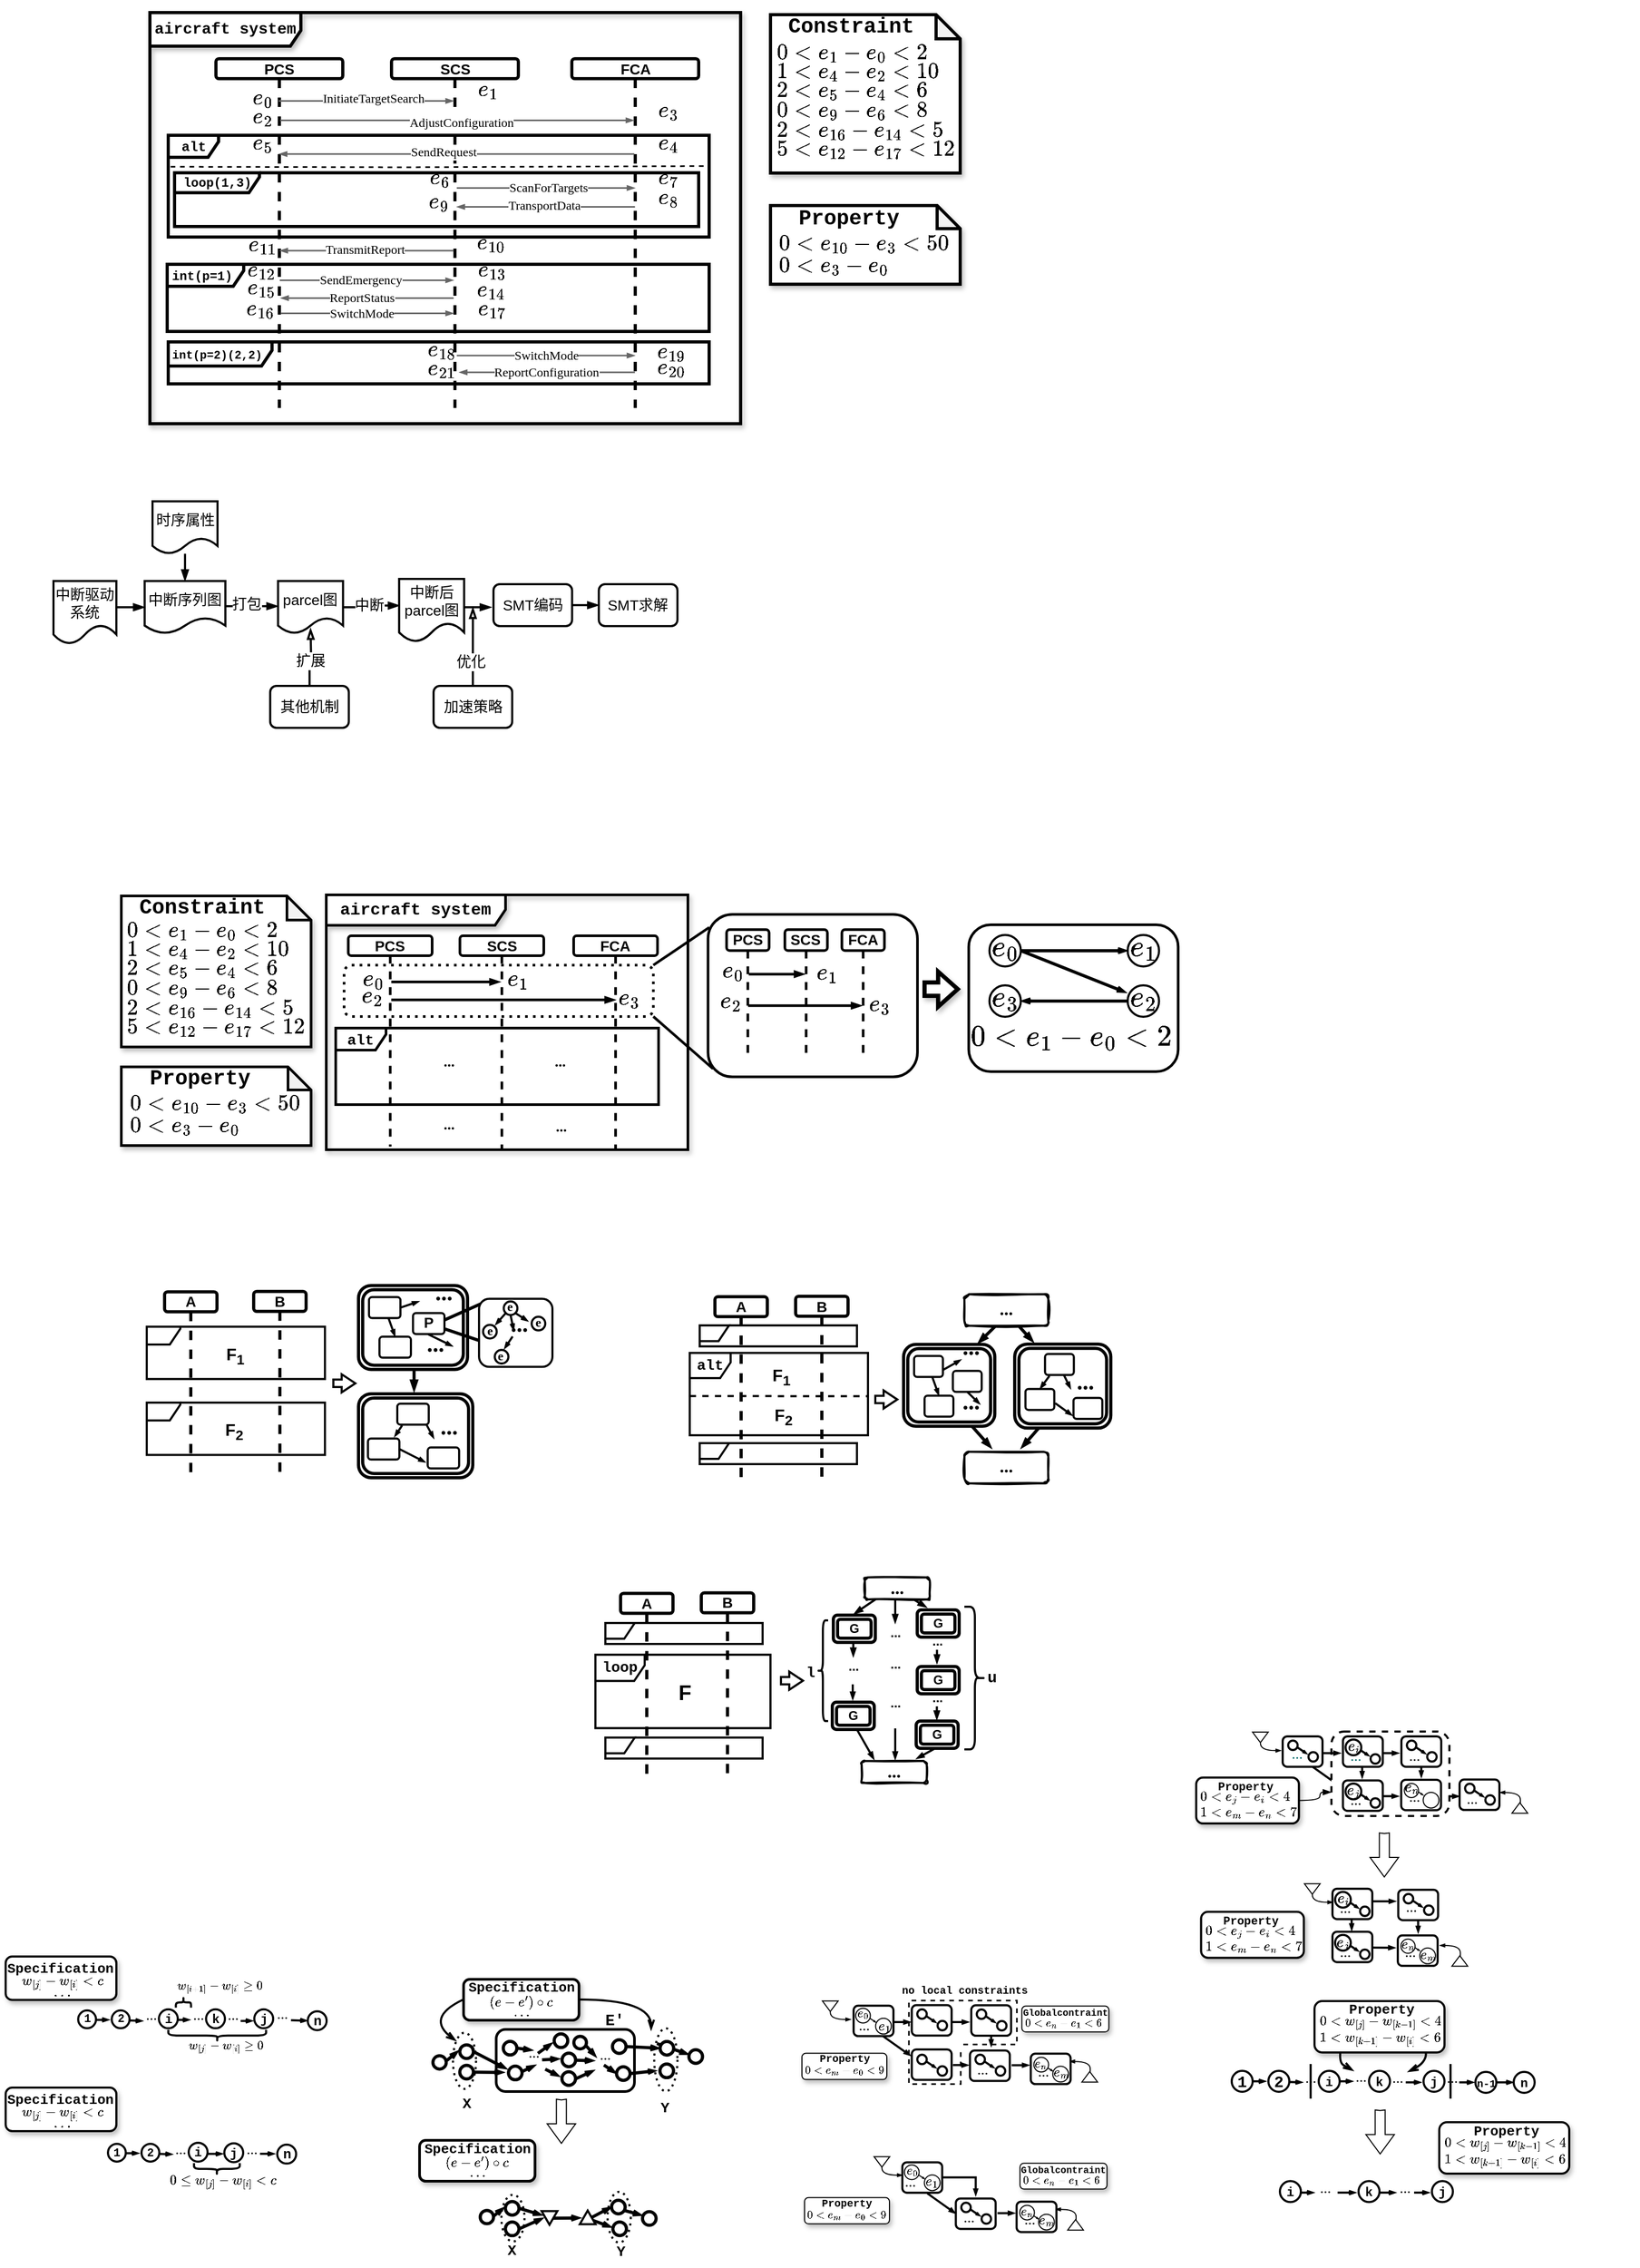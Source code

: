 <mxfile version="26.2.9">
  <diagram name="第 1 页" id="lFv3ArHSUXXjdDOWJILv">
    <mxGraphModel dx="1167" dy="718" grid="1" gridSize="10" guides="1" tooltips="1" connect="1" arrows="1" fold="1" page="1" pageScale="1" pageWidth="827" pageHeight="1169" math="1" shadow="0">
      <root>
        <mxCell id="0" />
        <mxCell id="1" parent="0" />
        <mxCell id="NbakHNBG2d2Fdn3QnZmm-267" value="" style="verticalLabelPosition=bottom;verticalAlign=top;html=1;shape=mxgraph.basic.polygon;polyCoords=[[0.52,0.53],[0.52,0.24],[1,0.24],[1,0.75],[1,1],[0,1],[0,0.6],[0.53,0.6]];polyline=1;rotation=-180;dashed=1;strokeWidth=1.5;fontColor=default;" parent="1" vertex="1">
          <mxGeometry x="1201.81" y="2033.21" width="103" height="104.8" as="geometry" />
        </mxCell>
        <mxCell id="NbakHNBG2d2Fdn3QnZmm-184" value="" style="ellipse;whiteSpace=wrap;html=1;strokeWidth=2;dashed=1;dashPattern=1 2;rotation=0;fontColor=default;" parent="1" vertex="1">
          <mxGeometry x="767.12" y="2064.15" width="22" height="53.55" as="geometry" />
        </mxCell>
        <mxCell id="NbakHNBG2d2Fdn3QnZmm-189" value="" style="ellipse;whiteSpace=wrap;html=1;strokeWidth=2;dashed=1;rotation=0;dashPattern=1 2;fontColor=default;" parent="1" vertex="1">
          <mxGeometry x="959.12" y="2060" width="22.14" height="60" as="geometry" />
        </mxCell>
        <mxCell id="NbakHNBG2d2Fdn3QnZmm-211" value="" style="ellipse;whiteSpace=wrap;html=1;strokeWidth=2;dashed=1;dashPattern=1 2;rotation=0;fontColor=default;" parent="1" vertex="1">
          <mxGeometry x="813.34" y="2218.68" width="22" height="44.55" as="geometry" />
        </mxCell>
        <mxCell id="NbakHNBG2d2Fdn3QnZmm-212" value="" style="ellipse;whiteSpace=wrap;html=1;strokeWidth=2;dashed=1;rotation=0;dashPattern=1 2;fontColor=default;" parent="1" vertex="1">
          <mxGeometry x="914.6" y="2215.83" width="22.14" height="48.4" as="geometry" />
        </mxCell>
        <mxCell id="CkDDalKu-k9pCfHGi__i-1" value="" style="shape=note;whiteSpace=wrap;html=1;backgroundOutline=1;darkOpacity=0.05;strokeWidth=3;shadow=1;fontSize=14;size=22;" parent="1" vertex="1">
          <mxGeometry x="1070" y="322" width="181" height="75" as="geometry" />
        </mxCell>
        <mxCell id="CkDDalKu-k9pCfHGi__i-2" value="&lt;b style=&quot;font-family: &amp;quot;Courier New&amp;quot;;&quot;&gt;&lt;font style=&quot;font-size: 11px;&quot;&gt;int(p=2)(2,2)&amp;nbsp;&lt;/font&gt;&lt;/b&gt;" style="shape=umlFrame;whiteSpace=wrap;html=1;pointerEvents=0;width=99;height=23;fillStyle=auto;shadow=0;strokeWidth=3;swimlaneFillColor=none;" parent="1" vertex="1">
          <mxGeometry x="495.5" y="452" width="516" height="40" as="geometry" />
        </mxCell>
        <mxCell id="CkDDalKu-k9pCfHGi__i-3" value="&lt;b style=&quot;font-family: &amp;quot;Courier New&amp;quot;;&quot;&gt;&lt;font style=&quot;&quot;&gt;int(p=1)&amp;nbsp;&lt;/font&gt;&lt;/b&gt;" style="shape=umlFrame;whiteSpace=wrap;html=1;pointerEvents=0;width=73;height=21;fillStyle=auto;shadow=0;strokeWidth=3;swimlaneFillColor=none;" parent="1" vertex="1">
          <mxGeometry x="494.5" y="378" width="517" height="64" as="geometry" />
        </mxCell>
        <mxCell id="CkDDalKu-k9pCfHGi__i-4" value="&lt;font face=&quot;Courier New&quot; style=&quot;font-size: 13px;&quot;&gt;&lt;b style=&quot;&quot;&gt;alt&lt;/b&gt;&lt;/font&gt;" style="shape=umlFrame;whiteSpace=wrap;html=1;pointerEvents=0;width=48;height=21;fillStyle=auto;shadow=0;strokeWidth=3;swimlaneFillColor=none;" parent="1" vertex="1">
          <mxGeometry x="495.5" y="255" width="516" height="97" as="geometry" />
        </mxCell>
        <mxCell id="CkDDalKu-k9pCfHGi__i-5" value="&lt;font face=&quot;Helvetica&quot; style=&quot;font-size: 14px;&quot;&gt;&lt;b style=&quot;&quot;&gt;PCS&lt;/b&gt;&lt;/font&gt;" style="shape=umlLifeline;perimeter=lifelinePerimeter;whiteSpace=wrap;html=1;container=1;dropTarget=0;collapsible=0;recursiveResize=0;outlineConnect=0;portConstraint=eastwest;newEdgeStyle={&quot;curved&quot;:0,&quot;rounded&quot;:0};size=19;strokeWidth=3;rounded=1;shadow=0;" parent="1" vertex="1">
          <mxGeometry x="541" y="182" width="121" height="333" as="geometry" />
        </mxCell>
        <mxCell id="CkDDalKu-k9pCfHGi__i-6" value="&lt;font face=&quot;Helvetica&quot; style=&quot;font-size: 14px;&quot;&gt;&lt;b style=&quot;&quot;&gt;FCA&lt;/b&gt;&lt;/font&gt;" style="shape=umlLifeline;perimeter=lifelinePerimeter;whiteSpace=wrap;html=1;container=1;dropTarget=0;collapsible=0;recursiveResize=0;outlineConnect=0;portConstraint=eastwest;newEdgeStyle={&quot;curved&quot;:0,&quot;rounded&quot;:0};size=19;strokeWidth=3;rounded=1;shadow=0;" parent="1" vertex="1">
          <mxGeometry x="880.5" y="182" width="121" height="333" as="geometry" />
        </mxCell>
        <mxCell id="CkDDalKu-k9pCfHGi__i-7" value="&lt;font face=&quot;Helvetica&quot; style=&quot;font-size: 14px;&quot;&gt;&lt;b style=&quot;&quot;&gt;SCS&lt;/b&gt;&lt;/font&gt;" style="shape=umlLifeline;perimeter=lifelinePerimeter;whiteSpace=wrap;html=1;container=1;dropTarget=0;collapsible=0;recursiveResize=0;outlineConnect=0;portConstraint=eastwest;newEdgeStyle={&quot;curved&quot;:0,&quot;rounded&quot;:0};size=19;strokeWidth=3;rounded=1;shadow=0;" parent="1" vertex="1">
          <mxGeometry x="708.5" y="182" width="121" height="333" as="geometry" />
        </mxCell>
        <mxCell id="CkDDalKu-k9pCfHGi__i-8" value="&lt;font style=&quot;font-size: 18px;&quot;&gt;&lt;b style=&quot;&quot;&gt;\(e_0\)&lt;/b&gt;&lt;/font&gt;" style="text;html=1;align=center;verticalAlign=middle;resizable=0;points=[];autosize=1;strokeColor=none;fillColor=none;fontColor=default;" parent="1" vertex="1">
          <mxGeometry x="565" y="205.25" width="40" height="30" as="geometry" />
        </mxCell>
        <mxCell id="CkDDalKu-k9pCfHGi__i-9" value="&lt;font face=&quot;Courier New&quot; style=&quot;font-size: 15px;&quot;&gt;&lt;b style=&quot;&quot;&gt;aircraft system&lt;/b&gt;&lt;/font&gt;" style="shape=umlFrame;whiteSpace=wrap;html=1;pointerEvents=0;width=144;height=32;strokeWidth=3;shadow=1;" parent="1" vertex="1">
          <mxGeometry x="478" y="138" width="563.5" height="392" as="geometry" />
        </mxCell>
        <mxCell id="CkDDalKu-k9pCfHGi__i-10" value="" style="html=1;verticalAlign=bottom;endArrow=blockThin;curved=0;rounded=1;endFill=1;strokeColor=#666666;strokeWidth=1.5;endSize=4;fontColor=default;" parent="1" target="CkDDalKu-k9pCfHGi__i-7" edge="1">
          <mxGeometry x="-0.0" width="80" relative="1" as="geometry">
            <mxPoint x="600.63" y="222.0" as="sourcePoint" />
            <mxPoint x="940.5" y="222.0" as="targetPoint" />
            <mxPoint as="offset" />
          </mxGeometry>
        </mxCell>
        <mxCell id="CkDDalKu-k9pCfHGi__i-11" value="&lt;span style=&quot;text-align: left; white-space: pre-wrap;&quot;&gt;&lt;font face=&quot;Verdana&quot; style=&quot;font-size: 12px;&quot;&gt;InitiateTargetSearch&lt;/font&gt;&lt;/span&gt;" style="edgeLabel;html=1;align=center;verticalAlign=middle;resizable=0;points=[];fontColor=default;" parent="CkDDalKu-k9pCfHGi__i-10" vertex="1" connectable="0">
          <mxGeometry x="-0.237" y="-1" relative="1" as="geometry">
            <mxPoint x="27" y="-3" as="offset" />
          </mxGeometry>
        </mxCell>
        <mxCell id="CkDDalKu-k9pCfHGi__i-12" value="" style="html=1;verticalAlign=bottom;endArrow=blockThin;curved=0;rounded=0;endFill=1;strokeWidth=1.5;strokeColor=light-dark(#666666,#EDEDED);startSize=6;endSize=4;fontColor=default;" parent="1" edge="1">
          <mxGeometry x="-0.001" width="80" relative="1" as="geometry">
            <mxPoint x="602.048" y="240.5" as="sourcePoint" />
            <mxPoint x="939.5" y="240.5" as="targetPoint" />
            <mxPoint as="offset" />
          </mxGeometry>
        </mxCell>
        <mxCell id="CkDDalKu-k9pCfHGi__i-13" value="&lt;span style=&quot;text-align: left; white-space: pre-wrap;&quot;&gt;&lt;font style=&quot;font-size: 12px;&quot; face=&quot;Verdana&quot;&gt;AdjustConfiguration&lt;/font&gt;&lt;/span&gt;" style="edgeLabel;html=1;align=center;verticalAlign=middle;resizable=0;points=[];fontSize=10;fontColor=default;" parent="CkDDalKu-k9pCfHGi__i-12" vertex="1" connectable="0">
          <mxGeometry x="0.011" y="-2" relative="1" as="geometry">
            <mxPoint x="2" as="offset" />
          </mxGeometry>
        </mxCell>
        <mxCell id="CkDDalKu-k9pCfHGi__i-14" value="" style="html=1;verticalAlign=bottom;endArrow=blockThin;curved=0;rounded=0;endFill=1;strokeColor=light-dark(#666666,#EDEDED);endSize=4;strokeWidth=1.5;fontColor=default;" parent="1" edge="1">
          <mxGeometry x="0.0" width="80" relative="1" as="geometry">
            <mxPoint x="767.5" y="410" as="sourcePoint" />
            <mxPoint x="602.444" y="410" as="targetPoint" />
            <mxPoint as="offset" />
          </mxGeometry>
        </mxCell>
        <mxCell id="CkDDalKu-k9pCfHGi__i-15" value="&lt;font face=&quot;Verdana&quot;&gt;&lt;span style=&quot;font-size: 12px;&quot;&gt;ReportStatus&lt;/span&gt;&lt;/font&gt;" style="edgeLabel;html=1;align=center;verticalAlign=middle;resizable=0;points=[];fontColor=default;labelBackgroundColor=default;" parent="CkDDalKu-k9pCfHGi__i-14" vertex="1" connectable="0">
          <mxGeometry x="0.17" relative="1" as="geometry">
            <mxPoint x="9" as="offset" />
          </mxGeometry>
        </mxCell>
        <mxCell id="CkDDalKu-k9pCfHGi__i-16" value="" style="html=1;verticalAlign=bottom;endArrow=none;curved=0;rounded=0;strokeWidth=1.5;strokeColor=#666666;endFill=0;endSize=4;startArrow=blockThin;startFill=1;startSize=4;fontColor=default;" parent="1" edge="1">
          <mxGeometry width="80" relative="1" as="geometry">
            <mxPoint x="770.5" y="323" as="sourcePoint" />
            <mxPoint x="940.5" y="323" as="targetPoint" />
          </mxGeometry>
        </mxCell>
        <mxCell id="CkDDalKu-k9pCfHGi__i-17" value="&lt;span style=&quot;text-align: left; white-space: pre-wrap;&quot;&gt;&lt;font style=&quot;font-size: 12px;&quot;&gt;TransportData&lt;/font&gt;&lt;/span&gt;" style="edgeLabel;html=1;align=center;verticalAlign=middle;resizable=0;points=[];labelBackgroundColor=default;fontFamily=Verdana;fontColor=default;" parent="CkDDalKu-k9pCfHGi__i-16" vertex="1" connectable="0">
          <mxGeometry x="-0.159" y="2" relative="1" as="geometry">
            <mxPoint x="12" y="1" as="offset" />
          </mxGeometry>
        </mxCell>
        <mxCell id="CkDDalKu-k9pCfHGi__i-18" value="" style="endArrow=none;dashed=1;html=1;rounded=0;exitX=-0.003;exitY=0.275;exitDx=0;exitDy=0;exitPerimeter=0;strokeWidth=1.5;strokeColor=#000000;entryX=0.996;entryY=0.332;entryDx=0;entryDy=0;entryPerimeter=0;fontColor=default;" parent="1" edge="1">
          <mxGeometry width="50" height="50" relative="1" as="geometry">
            <mxPoint x="497.5" y="284.745" as="sourcePoint" />
            <mxPoint x="1008.436" y="284.093" as="targetPoint" />
            <Array as="points">
              <mxPoint x="721.5" y="285.24" />
            </Array>
          </mxGeometry>
        </mxCell>
        <mxCell id="CkDDalKu-k9pCfHGi__i-19" value="&lt;font face=&quot;Courier New&quot; style=&quot;&quot;&gt;&lt;b style=&quot;&quot;&gt;loop(1,3)&lt;/b&gt;&lt;/font&gt;" style="shape=umlFrame;whiteSpace=wrap;html=1;pointerEvents=0;width=81;height=19;strokeWidth=3;" parent="1" vertex="1">
          <mxGeometry x="501.5" y="290.75" width="500" height="51.25" as="geometry" />
        </mxCell>
        <mxCell id="CkDDalKu-k9pCfHGi__i-20" value="" style="html=1;verticalAlign=bottom;endArrow=blockThin;curved=0;rounded=0;endSize=4;strokeWidth=1.5;endFill=1;strokeColor=light-dark(#666666,#EDEDED);fontColor=default;" parent="1" edge="1">
          <mxGeometry x="-0.0" width="80" relative="1" as="geometry">
            <mxPoint x="601.63" y="392.94" as="sourcePoint" />
            <mxPoint x="767.5" y="392.94" as="targetPoint" />
            <mxPoint as="offset" />
          </mxGeometry>
        </mxCell>
        <mxCell id="CkDDalKu-k9pCfHGi__i-21" value="&lt;span style=&quot;text-align: left; white-space: pre-wrap;&quot;&gt;&lt;font style=&quot;font-size: 12px;&quot; face=&quot;Verdana&quot;&gt;SendEmergency&lt;/font&gt;&lt;/span&gt;" style="edgeLabel;html=1;align=center;verticalAlign=middle;resizable=0;points=[];labelBackgroundColor=default;fontColor=default;" parent="CkDDalKu-k9pCfHGi__i-20" vertex="1" connectable="0">
          <mxGeometry x="-0.023" y="-1" relative="1" as="geometry">
            <mxPoint x="-4" y="-1" as="offset" />
          </mxGeometry>
        </mxCell>
        <mxCell id="CkDDalKu-k9pCfHGi__i-22" value="" style="html=1;verticalAlign=bottom;endArrow=none;curved=0;rounded=1;endFill=0;strokeColor=#666666;strokeWidth=1.5;endSize=3;startArrow=blockThin;startFill=1;startSize=4;fontColor=default;" parent="1" edge="1">
          <mxGeometry x="-0.0" width="80" relative="1" as="geometry">
            <mxPoint x="601.0" y="272.57" as="sourcePoint" />
            <mxPoint x="939.87" y="272.57" as="targetPoint" />
            <mxPoint as="offset" />
          </mxGeometry>
        </mxCell>
        <mxCell id="CkDDalKu-k9pCfHGi__i-23" value="&lt;div style=&quot;text-align: left;&quot;&gt;&lt;span style=&quot;font-size: 12px; white-space: pre-wrap;&quot;&gt;&lt;font face=&quot;Verdana&quot;&gt;SendRequest&lt;/font&gt;&lt;/span&gt;&lt;/div&gt;" style="edgeLabel;html=1;align=center;verticalAlign=middle;resizable=0;points=[];labelBackgroundColor=default;fontColor=default;" parent="CkDDalKu-k9pCfHGi__i-22" vertex="1" connectable="0">
          <mxGeometry x="-0.237" y="-1" relative="1" as="geometry">
            <mxPoint x="27" y="-3" as="offset" />
          </mxGeometry>
        </mxCell>
        <mxCell id="CkDDalKu-k9pCfHGi__i-24" value="" style="html=1;verticalAlign=bottom;endArrow=none;curved=0;rounded=0;endFill=0;strokeWidth=1.5;strokeColor=light-dark(#666666,#EDEDED);startSize=4;endSize=3;startArrow=blockThin;startFill=1;fontColor=default;" parent="1" edge="1">
          <mxGeometry x="-0.001" width="80" relative="1" as="geometry">
            <mxPoint x="940.5" y="305" as="sourcePoint" />
            <mxPoint x="770.496" y="305" as="targetPoint" />
            <mxPoint as="offset" />
          </mxGeometry>
        </mxCell>
        <mxCell id="CkDDalKu-k9pCfHGi__i-25" value="&lt;span style=&quot;text-align: left; white-space: pre-wrap;&quot;&gt;&lt;font style=&quot;font-size: 12px;&quot; face=&quot;Verdana&quot;&gt;ScanForTargets&lt;/font&gt;&lt;/span&gt;" style="edgeLabel;html=1;align=center;verticalAlign=middle;resizable=0;points=[];fontSize=10;labelBackgroundColor=default;fontColor=default;" parent="CkDDalKu-k9pCfHGi__i-24" vertex="1" connectable="0">
          <mxGeometry x="0.011" y="-2" relative="1" as="geometry">
            <mxPoint x="3" y="2" as="offset" />
          </mxGeometry>
        </mxCell>
        <mxCell id="CkDDalKu-k9pCfHGi__i-26" value="" style="html=1;verticalAlign=bottom;endArrow=none;curved=0;rounded=0;strokeWidth=1.5;strokeColor=light-dark(#666666,#EDEDED);endFill=0;endSize=4;startArrow=blockThin;startFill=1;startSize=4;fontColor=default;" parent="1" edge="1">
          <mxGeometry width="80" relative="1" as="geometry">
            <mxPoint x="601.63" y="364.72" as="sourcePoint" />
            <mxPoint x="767.5" y="364.72" as="targetPoint" />
          </mxGeometry>
        </mxCell>
        <mxCell id="CkDDalKu-k9pCfHGi__i-27" value="&lt;div style=&quot;text-align: left;&quot;&gt;&lt;span style=&quot;font-size: 12px; white-space: pre-wrap;&quot;&gt;TransmitReport&lt;/span&gt;&lt;/div&gt;" style="edgeLabel;html=1;align=center;verticalAlign=middle;resizable=0;points=[];labelBackgroundColor=default;fontFamily=Verdana;fontColor=default;" parent="CkDDalKu-k9pCfHGi__i-26" vertex="1" connectable="0">
          <mxGeometry x="-0.159" y="2" relative="1" as="geometry">
            <mxPoint x="12" y="1" as="offset" />
          </mxGeometry>
        </mxCell>
        <mxCell id="CkDDalKu-k9pCfHGi__i-28" value="" style="html=1;verticalAlign=bottom;endArrow=blockThin;curved=0;rounded=0;endSize=4;strokeWidth=1.5;endFill=1;strokeColor=light-dark(#666666,#EDEDED);fontColor=default;" parent="1" edge="1">
          <mxGeometry x="-0.0" width="80" relative="1" as="geometry">
            <mxPoint x="602.444" y="424.5" as="sourcePoint" />
            <mxPoint x="767.5" y="424.5" as="targetPoint" />
            <mxPoint as="offset" />
          </mxGeometry>
        </mxCell>
        <mxCell id="CkDDalKu-k9pCfHGi__i-29" value="&lt;span style=&quot;text-align: left; white-space: pre-wrap;&quot;&gt;&lt;font style=&quot;font-size: 12px;&quot; face=&quot;Verdana&quot;&gt;SwitchMode&lt;/font&gt;&lt;/span&gt;" style="edgeLabel;html=1;align=center;verticalAlign=middle;resizable=0;points=[];labelBackgroundColor=default;fontColor=default;" parent="CkDDalKu-k9pCfHGi__i-28" vertex="1" connectable="0">
          <mxGeometry x="-0.023" y="-1" relative="1" as="geometry">
            <mxPoint x="-3" y="-1" as="offset" />
          </mxGeometry>
        </mxCell>
        <mxCell id="CkDDalKu-k9pCfHGi__i-30" value="" style="html=1;verticalAlign=bottom;endArrow=none;curved=0;rounded=0;endFill=0;strokeColor=light-dark(#666666,#EDEDED);endSize=4;strokeWidth=1.5;startSize=4;startArrow=blockThin;startFill=1;fontColor=default;" parent="1" edge="1">
          <mxGeometry x="0.0" width="80" relative="1" as="geometry">
            <mxPoint x="940.5" y="464.77" as="sourcePoint" />
            <mxPoint x="770.5" y="464.77" as="targetPoint" />
            <mxPoint as="offset" />
          </mxGeometry>
        </mxCell>
        <mxCell id="CkDDalKu-k9pCfHGi__i-31" value="&lt;font style=&quot;font-size: 12px;&quot; face=&quot;Verdana&quot;&gt;SwitchMode&lt;/font&gt;" style="edgeLabel;html=1;align=center;verticalAlign=middle;resizable=0;points=[];fontColor=default;labelBackgroundColor=default;" parent="CkDDalKu-k9pCfHGi__i-30" vertex="1" connectable="0">
          <mxGeometry x="0.17" relative="1" as="geometry">
            <mxPoint x="15" as="offset" />
          </mxGeometry>
        </mxCell>
        <mxCell id="CkDDalKu-k9pCfHGi__i-32" value="" style="html=1;verticalAlign=bottom;endArrow=none;curved=0;rounded=0;endSize=4;strokeWidth=1.5;endFill=0;strokeColor=light-dark(#666666,#EDEDED);startArrow=blockThin;startFill=1;startSize=4;fontColor=default;" parent="1" edge="1">
          <mxGeometry x="-0.0" width="80" relative="1" as="geometry">
            <mxPoint x="772.786" y="480.77" as="sourcePoint" />
            <mxPoint x="940.5" y="480.77" as="targetPoint" />
            <mxPoint as="offset" />
          </mxGeometry>
        </mxCell>
        <mxCell id="CkDDalKu-k9pCfHGi__i-33" value="&lt;div style=&quot;text-align: left;&quot;&gt;&lt;span style=&quot;white-space: pre-wrap;&quot;&gt;&lt;font style=&quot;font-size: 12px;&quot; face=&quot;Verdana&quot;&gt;ReportConfiguration&lt;/font&gt;&lt;/span&gt;&lt;/div&gt;" style="edgeLabel;html=1;align=center;verticalAlign=middle;resizable=0;points=[];labelBackgroundColor=default;fontColor=default;" parent="CkDDalKu-k9pCfHGi__i-32" vertex="1" connectable="0">
          <mxGeometry x="-0.023" y="-1" relative="1" as="geometry">
            <mxPoint x="1" y="-1" as="offset" />
          </mxGeometry>
        </mxCell>
        <mxCell id="CkDDalKu-k9pCfHGi__i-34" value="&lt;span style=&quot;font-style: normal; font-variant-ligatures: normal; font-variant-caps: normal; letter-spacing: normal; orphans: 2; text-align: left; text-indent: 0px; text-transform: none; widows: 2; word-spacing: 0px; -webkit-text-stroke-width: 0px; white-space: nowrap; text-decoration-thickness: initial; text-decoration-style: initial; text-decoration-color: initial; float: none; display: inline !important;&quot;&gt;&lt;font face=&quot;Courier New&quot; style=&quot;font-size: 20px;&quot;&gt;&lt;b style=&quot;&quot;&gt;Property&lt;/b&gt;&lt;/font&gt;&lt;/span&gt;" style="text;whiteSpace=wrap;html=1;shadow=1;rounded=1;" parent="1" vertex="1">
          <mxGeometry x="1094.5" y="316" width="146.8" height="25.57" as="geometry" />
        </mxCell>
        <mxCell id="CkDDalKu-k9pCfHGi__i-35" value="&lt;font style=&quot;font-size: 18px;&quot;&gt;\(0 &amp;lt; e_{10} - e_3 &amp;lt; 50\)&lt;/font&gt;&lt;div&gt;&lt;span style=&quot;font-size: 18px;&quot;&gt;\(0 &amp;lt; e_3 - e_0\)&lt;/span&gt;&lt;/div&gt;" style="text;html=1;align=left;verticalAlign=middle;whiteSpace=wrap;rounded=0;" parent="1" vertex="1">
          <mxGeometry x="1076" y="354" width="177.5" height="29" as="geometry" />
        </mxCell>
        <mxCell id="CkDDalKu-k9pCfHGi__i-36" value="&lt;font style=&quot;font-size: 18px;&quot;&gt;&lt;b style=&quot;&quot;&gt;\(e_1\)&lt;/b&gt;&lt;/font&gt;" style="text;html=1;align=center;verticalAlign=middle;resizable=0;points=[];autosize=1;strokeColor=none;fillColor=none;fontColor=default;" parent="1" vertex="1">
          <mxGeometry x="765" y="195.25" width="70" height="34" as="geometry" />
        </mxCell>
        <mxCell id="CkDDalKu-k9pCfHGi__i-37" value="&lt;font style=&quot;font-size: 18px;&quot;&gt;&lt;b style=&quot;&quot;&gt;\(e_2\)&lt;/b&gt;&lt;/font&gt;" style="text;html=1;align=center;verticalAlign=middle;resizable=0;points=[];autosize=1;strokeColor=none;fillColor=none;fontColor=default;" parent="1" vertex="1">
          <mxGeometry x="550" y="221" width="70" height="34" as="geometry" />
        </mxCell>
        <mxCell id="CkDDalKu-k9pCfHGi__i-38" value="&lt;font style=&quot;font-size: 18px;&quot;&gt;&lt;b style=&quot;&quot;&gt;\(e_3\)&lt;/b&gt;&lt;/font&gt;" style="text;html=1;align=center;verticalAlign=middle;resizable=0;points=[];autosize=1;strokeColor=none;fillColor=none;fontColor=default;" parent="1" vertex="1">
          <mxGeometry x="936.5" y="215" width="70" height="34" as="geometry" />
        </mxCell>
        <mxCell id="CkDDalKu-k9pCfHGi__i-39" value="&lt;font style=&quot;font-size: 18px;&quot;&gt;&lt;b style=&quot;&quot;&gt;\(e_5\)&lt;/b&gt;&lt;/font&gt;" style="text;html=1;align=center;verticalAlign=middle;resizable=0;points=[];autosize=1;strokeColor=none;fillColor=none;fontColor=default;" parent="1" vertex="1">
          <mxGeometry x="550" y="245.75" width="70" height="34" as="geometry" />
        </mxCell>
        <mxCell id="CkDDalKu-k9pCfHGi__i-40" value="&lt;font style=&quot;font-size: 18px;&quot;&gt;&lt;b style=&quot;&quot;&gt;\(e_4\)&lt;/b&gt;&lt;/font&gt;" style="text;html=1;align=center;verticalAlign=middle;resizable=0;points=[];autosize=1;strokeColor=none;fillColor=none;fontColor=default;" parent="1" vertex="1">
          <mxGeometry x="937" y="245.75" width="70" height="34" as="geometry" />
        </mxCell>
        <mxCell id="CkDDalKu-k9pCfHGi__i-41" value="&lt;font style=&quot;font-size: 18px;&quot;&gt;&lt;b style=&quot;&quot;&gt;\(e_7\)&lt;/b&gt;&lt;/font&gt;" style="text;html=1;align=center;verticalAlign=middle;resizable=0;points=[];autosize=1;strokeColor=none;fillColor=none;fontColor=default;" parent="1" vertex="1">
          <mxGeometry x="937" y="279" width="70" height="34" as="geometry" />
        </mxCell>
        <mxCell id="CkDDalKu-k9pCfHGi__i-42" value="&lt;font style=&quot;font-size: 18px;&quot;&gt;&lt;b style=&quot;&quot;&gt;\(e_8\)&lt;/b&gt;&lt;/font&gt;" style="text;html=1;align=center;verticalAlign=middle;resizable=0;points=[];autosize=1;strokeColor=none;fillColor=none;fontColor=default;" parent="1" vertex="1">
          <mxGeometry x="937" y="298" width="70" height="34" as="geometry" />
        </mxCell>
        <mxCell id="CkDDalKu-k9pCfHGi__i-43" value="&lt;font style=&quot;font-size: 18px;&quot;&gt;&lt;b style=&quot;&quot;&gt;\(e_6\)&lt;/b&gt;&lt;/font&gt;" style="text;html=1;align=center;verticalAlign=middle;resizable=0;points=[];autosize=1;strokeColor=none;fillColor=none;fontColor=default;" parent="1" vertex="1">
          <mxGeometry x="718.5" y="279" width="70" height="34" as="geometry" />
        </mxCell>
        <mxCell id="CkDDalKu-k9pCfHGi__i-44" value="&lt;font style=&quot;font-size: 18px;&quot;&gt;&lt;b style=&quot;&quot;&gt;\(e_9\)&lt;/b&gt;&lt;/font&gt;" style="text;html=1;align=center;verticalAlign=middle;resizable=0;points=[];autosize=1;strokeColor=none;fillColor=none;fontColor=default;" parent="1" vertex="1">
          <mxGeometry x="718" y="302" width="70" height="34" as="geometry" />
        </mxCell>
        <mxCell id="CkDDalKu-k9pCfHGi__i-45" value="&lt;font style=&quot;font-size: 18px;&quot;&gt;&lt;b style=&quot;&quot;&gt;\(e_{10}\)&lt;/b&gt;&lt;/font&gt;" style="text;html=1;align=center;verticalAlign=middle;resizable=0;points=[];autosize=1;strokeColor=none;fillColor=none;fontColor=default;" parent="1" vertex="1">
          <mxGeometry x="756" y="341" width="94" height="34" as="geometry" />
        </mxCell>
        <mxCell id="CkDDalKu-k9pCfHGi__i-46" value="&lt;font style=&quot;font-size: 18px;&quot;&gt;&lt;b style=&quot;&quot;&gt;\(e_{11}\)&lt;/b&gt;&lt;/font&gt;" style="text;html=1;align=center;verticalAlign=middle;resizable=0;points=[];autosize=1;strokeColor=none;fillColor=none;fontColor=default;" parent="1" vertex="1">
          <mxGeometry x="538.5" y="342.5" width="93" height="34" as="geometry" />
        </mxCell>
        <mxCell id="CkDDalKu-k9pCfHGi__i-47" value="&lt;font style=&quot;font-size: 18px;&quot;&gt;&lt;b style=&quot;&quot;&gt;\(e_{12}\)&lt;/b&gt;&lt;/font&gt;" style="text;html=1;align=center;verticalAlign=middle;resizable=0;points=[];autosize=1;strokeColor=none;fillColor=none;fontColor=default;" parent="1" vertex="1">
          <mxGeometry x="537" y="366.5" width="94" height="34" as="geometry" />
        </mxCell>
        <mxCell id="CkDDalKu-k9pCfHGi__i-48" value="&lt;font style=&quot;font-size: 18px;&quot;&gt;&lt;b style=&quot;&quot;&gt;\(e_{15}\)&lt;/b&gt;&lt;/font&gt;" style="text;html=1;align=center;verticalAlign=middle;resizable=0;points=[];autosize=1;strokeColor=none;fillColor=none;fontColor=default;" parent="1" vertex="1">
          <mxGeometry x="537" y="384" width="94" height="34" as="geometry" />
        </mxCell>
        <mxCell id="CkDDalKu-k9pCfHGi__i-49" value="&lt;font style=&quot;font-size: 18px;&quot;&gt;&lt;b style=&quot;&quot;&gt;\(e_{16}\)&lt;/b&gt;&lt;/font&gt;" style="text;html=1;align=center;verticalAlign=middle;resizable=0;points=[];autosize=1;strokeColor=none;fillColor=none;fontColor=default;" parent="1" vertex="1">
          <mxGeometry x="536" y="404" width="94" height="34" as="geometry" />
        </mxCell>
        <mxCell id="CkDDalKu-k9pCfHGi__i-50" value="&lt;font style=&quot;font-size: 18px;&quot;&gt;&lt;b style=&quot;&quot;&gt;\(e_{13}\)&lt;/b&gt;&lt;/font&gt;" style="text;html=1;align=center;verticalAlign=middle;resizable=0;points=[];autosize=1;strokeColor=none;fillColor=none;fontColor=default;" parent="1" vertex="1">
          <mxGeometry x="757" y="366.5" width="94" height="34" as="geometry" />
        </mxCell>
        <mxCell id="CkDDalKu-k9pCfHGi__i-51" value="&lt;font style=&quot;font-size: 18px;&quot;&gt;&lt;b style=&quot;&quot;&gt;\(e_{14}\)&lt;/b&gt;&lt;/font&gt;" style="text;html=1;align=center;verticalAlign=middle;resizable=0;points=[];autosize=1;strokeColor=none;fillColor=none;fontColor=default;" parent="1" vertex="1">
          <mxGeometry x="755.5" y="386" width="94" height="34" as="geometry" />
        </mxCell>
        <mxCell id="CkDDalKu-k9pCfHGi__i-52" value="&lt;font style=&quot;font-size: 18px;&quot;&gt;&lt;b style=&quot;&quot;&gt;\(e_{17}\)&lt;/b&gt;&lt;/font&gt;" style="text;html=1;align=center;verticalAlign=middle;resizable=0;points=[];autosize=1;strokeColor=none;fillColor=none;fontColor=default;" parent="1" vertex="1">
          <mxGeometry x="757" y="404" width="94" height="34" as="geometry" />
        </mxCell>
        <mxCell id="CkDDalKu-k9pCfHGi__i-53" value="&lt;font style=&quot;font-size: 18px;&quot;&gt;&lt;b style=&quot;&quot;&gt;\(e_{18}\)&lt;/b&gt;&lt;/font&gt;" style="text;html=1;align=center;verticalAlign=middle;resizable=0;points=[];autosize=1;strokeColor=none;fillColor=none;fontColor=default;" parent="1" vertex="1">
          <mxGeometry x="709" y="443" width="94" height="34" as="geometry" />
        </mxCell>
        <mxCell id="CkDDalKu-k9pCfHGi__i-54" value="&lt;font style=&quot;font-size: 18px;&quot;&gt;&lt;b style=&quot;&quot;&gt;\(e_{21}\)&lt;/b&gt;&lt;/font&gt;" style="text;html=1;align=center;verticalAlign=middle;resizable=0;points=[];autosize=1;strokeColor=none;fillColor=none;fontColor=default;" parent="1" vertex="1">
          <mxGeometry x="709" y="461" width="94" height="34" as="geometry" />
        </mxCell>
        <mxCell id="CkDDalKu-k9pCfHGi__i-55" value="&lt;font style=&quot;font-size: 18px;&quot;&gt;&lt;b style=&quot;&quot;&gt;\(e_{20}\)&lt;/b&gt;&lt;/font&gt;" style="text;html=1;align=center;verticalAlign=middle;resizable=0;points=[];autosize=1;strokeColor=none;fillColor=none;fontColor=default;" parent="1" vertex="1">
          <mxGeometry x="927.5" y="460" width="94" height="34" as="geometry" />
        </mxCell>
        <mxCell id="CkDDalKu-k9pCfHGi__i-56" value="&lt;font style=&quot;font-size: 18px;&quot;&gt;&lt;b style=&quot;&quot;&gt;\(e_{19}\)&lt;/b&gt;&lt;/font&gt;" style="text;html=1;align=center;verticalAlign=middle;resizable=0;points=[];autosize=1;strokeColor=none;fillColor=none;fontColor=default;" parent="1" vertex="1">
          <mxGeometry x="927.5" y="445" width="94" height="34" as="geometry" />
        </mxCell>
        <mxCell id="CkDDalKu-k9pCfHGi__i-57" value="" style="group;strokeWidth=4;dashed=1;shadow=1;rounded=0;fontSize=14;" parent="1" vertex="1" connectable="0">
          <mxGeometry x="1070" y="130" width="181" height="172" as="geometry" />
        </mxCell>
        <mxCell id="CkDDalKu-k9pCfHGi__i-58" value="" style="shape=note;whiteSpace=wrap;html=1;backgroundOutline=1;darkOpacity=0.05;strokeWidth=3;shadow=1;fontSize=14;size=23;" parent="CkDDalKu-k9pCfHGi__i-57" vertex="1">
          <mxGeometry y="10" width="181" height="151" as="geometry" />
        </mxCell>
        <mxCell id="CkDDalKu-k9pCfHGi__i-59" value="&lt;div style=&quot;line-height: 100%;&quot;&gt;&lt;font face=&quot;Helvetica&quot; style=&quot;font-size: 18px; line-height: 100%;&quot;&gt;&lt;span style=&quot;background-color: transparent; text-wrap-mode: nowrap;&quot;&gt;\(0 &amp;lt; e_1 - e_0 &amp;lt; 2\)&lt;/span&gt;&lt;/font&gt;&lt;/div&gt;&lt;div style=&quot;line-height: 100%;&quot;&gt;&lt;font face=&quot;Helvetica&quot; style=&quot;font-size: 18px; line-height: 100%;&quot;&gt;&lt;span style=&quot;background-color: transparent;&quot;&gt;\(1 &amp;lt; e_4 - e_2 &amp;lt; 10\)&lt;/span&gt;&lt;/font&gt;&lt;/div&gt;&lt;div style=&quot;line-height: 100%;&quot;&gt;&lt;font face=&quot;Helvetica&quot; style=&quot;font-size: 18px; line-height: 100%;&quot;&gt;&lt;span style=&quot;text-wrap-mode: nowrap;&quot;&gt;\(2 &amp;lt; e_5 - e_4 &amp;lt; 6\)&lt;/span&gt;&lt;span style=&quot;background-color: transparent;&quot;&gt;&lt;/span&gt;&lt;/font&gt;&lt;/div&gt;&lt;div style=&quot;line-height: 100%;&quot;&gt;&lt;font face=&quot;Helvetica&quot; style=&quot;font-size: 18px; line-height: 100%;&quot;&gt;&lt;span style=&quot;text-wrap-mode: nowrap;&quot;&gt;\(0 &amp;lt; e_9 - e_6 &amp;lt; 8\)&lt;/span&gt;&lt;/font&gt;&lt;/div&gt;&lt;div style=&quot;line-height: 100%;&quot;&gt;&lt;font face=&quot;Helvetica&quot; style=&quot;font-size: 18px; line-height: 100%;&quot;&gt;\(2 &amp;lt; e_{16} - e_{14} &amp;lt; 5\)&lt;/font&gt;&lt;div&gt;&lt;font face=&quot;Helvetica&quot; style=&quot;font-size: 18px; line-height: 100%;&quot;&gt;\(5 &amp;lt; e_{12} - e_{17} &amp;lt; 12\)&lt;/font&gt;&lt;/div&gt;&lt;/div&gt;" style="text;html=1;align=left;verticalAlign=middle;whiteSpace=wrap;rounded=0;" parent="CkDDalKu-k9pCfHGi__i-57" vertex="1">
          <mxGeometry x="3.57" y="17" width="166.87" height="149" as="geometry" />
        </mxCell>
        <mxCell id="CkDDalKu-k9pCfHGi__i-60" value="&lt;span style=&quot;font-style: normal; font-variant-ligatures: normal; font-variant-caps: normal; letter-spacing: normal; orphans: 2; text-align: left; text-indent: 0px; text-transform: none; widows: 2; word-spacing: 0px; -webkit-text-stroke-width: 0px; white-space: nowrap; text-decoration-thickness: initial; text-decoration-style: initial; text-decoration-color: initial; float: none; display: inline !important;&quot;&gt;&lt;font face=&quot;Courier New&quot; style=&quot;font-size: 20px;&quot;&gt;&lt;b style=&quot;&quot;&gt;Constraint&lt;/b&gt;&lt;/font&gt;&lt;/span&gt;" style="text;whiteSpace=wrap;html=1;shadow=1;rounded=1;" parent="CkDDalKu-k9pCfHGi__i-57" vertex="1">
          <mxGeometry x="15" y="3" width="147" height="26" as="geometry" />
        </mxCell>
        <mxCell id="CkDDalKu-k9pCfHGi__i-64" value="" style="rounded=0;orthogonalLoop=1;jettySize=auto;html=1;endArrow=blockThin;endFill=1;exitX=1;exitY=0.5;exitDx=0;exitDy=0;entryX=0;entryY=0.5;entryDx=0;entryDy=0;fontSize=14;strokeWidth=2;" parent="1" edge="1">
          <mxGeometry x="-0.139" y="-20" relative="1" as="geometry">
            <mxPoint x="550" y="704" as="sourcePoint" />
            <mxPoint x="600.25" y="704" as="targetPoint" />
            <mxPoint as="offset" />
          </mxGeometry>
        </mxCell>
        <mxCell id="W6Q5BvxtZb--95lbsHkJ-1" value="&lt;span style=&quot;font-size: 14px;&quot;&gt;打包&lt;/span&gt;" style="edgeLabel;html=1;align=center;verticalAlign=middle;resizable=0;points=[];" vertex="1" connectable="0" parent="CkDDalKu-k9pCfHGi__i-64">
          <mxGeometry x="-0.124" y="4" relative="1" as="geometry">
            <mxPoint x="-2" y="2" as="offset" />
          </mxGeometry>
        </mxCell>
        <mxCell id="CkDDalKu-k9pCfHGi__i-71" value="" style="edgeStyle=orthogonalEdgeStyle;rounded=0;orthogonalLoop=1;jettySize=auto;html=1;entryX=0.006;entryY=0.423;entryDx=0;entryDy=0;entryPerimeter=0;endArrow=blockThin;endFill=1;fontSize=14;strokeWidth=2;" parent="1" source="CkDDalKu-k9pCfHGi__i-69" target="CkDDalKu-k9pCfHGi__i-70" edge="1">
          <mxGeometry relative="1" as="geometry" />
        </mxCell>
        <mxCell id="CkDDalKu-k9pCfHGi__i-72" value="中断" style="edgeLabel;html=1;align=center;verticalAlign=middle;resizable=0;points=[];fontSize=14;" parent="CkDDalKu-k9pCfHGi__i-71" vertex="1" connectable="0">
          <mxGeometry x="-0.128" y="2" relative="1" as="geometry">
            <mxPoint as="offset" />
          </mxGeometry>
        </mxCell>
        <mxCell id="CkDDalKu-k9pCfHGi__i-69" value="parcel图" style="shape=document;whiteSpace=wrap;html=1;boundedLbl=1;fontSize=14;strokeWidth=2;" parent="1" vertex="1">
          <mxGeometry x="600.25" y="680" width="62" height="50" as="geometry" />
        </mxCell>
        <mxCell id="CkDDalKu-k9pCfHGi__i-77" value="" style="edgeStyle=orthogonalEdgeStyle;rounded=0;orthogonalLoop=1;jettySize=auto;html=1;endArrow=blockThin;endFill=1;fontSize=14;strokeWidth=2;" parent="1" edge="1">
          <mxGeometry relative="1" as="geometry">
            <mxPoint x="777.76" y="705" as="sourcePoint" />
            <mxPoint x="803.76" y="705" as="targetPoint" />
          </mxGeometry>
        </mxCell>
        <mxCell id="CkDDalKu-k9pCfHGi__i-70" value="中断后parcel图" style="shape=document;whiteSpace=wrap;html=1;boundedLbl=1;fontSize=14;strokeWidth=2;" parent="1" vertex="1">
          <mxGeometry x="715.76" y="678" width="62" height="60" as="geometry" />
        </mxCell>
        <mxCell id="CkDDalKu-k9pCfHGi__i-79" value="" style="edgeStyle=orthogonalEdgeStyle;rounded=0;orthogonalLoop=1;jettySize=auto;html=1;endArrow=blockThin;endFill=1;fontSize=14;strokeWidth=2;" parent="1" source="CkDDalKu-k9pCfHGi__i-76" target="CkDDalKu-k9pCfHGi__i-78" edge="1">
          <mxGeometry relative="1" as="geometry" />
        </mxCell>
        <mxCell id="CkDDalKu-k9pCfHGi__i-76" value="SMT编码" style="whiteSpace=wrap;html=1;rounded=1;fontSize=14;strokeWidth=2;" parent="1" vertex="1">
          <mxGeometry x="805.76" y="683" width="75" height="40" as="geometry" />
        </mxCell>
        <mxCell id="CkDDalKu-k9pCfHGi__i-78" value="SMT求解" style="whiteSpace=wrap;html=1;rounded=1;fontSize=14;strokeWidth=2;" parent="1" vertex="1">
          <mxGeometry x="906.26" y="683" width="75" height="40" as="geometry" />
        </mxCell>
        <mxCell id="CkDDalKu-k9pCfHGi__i-81" style="edgeStyle=orthogonalEdgeStyle;rounded=0;orthogonalLoop=1;jettySize=auto;html=1;endArrow=blockThin;endFill=0;fontSize=14;strokeWidth=2;" parent="1" edge="1">
          <mxGeometry relative="1" as="geometry">
            <mxPoint x="786.12" y="705" as="targetPoint" />
            <mxPoint x="786.1" y="782" as="sourcePoint" />
          </mxGeometry>
        </mxCell>
        <mxCell id="W6Q5BvxtZb--95lbsHkJ-4" value="&lt;font style=&quot;font-size: 14px;&quot;&gt;优化&lt;/font&gt;" style="edgeLabel;html=1;align=center;verticalAlign=middle;resizable=0;points=[];" vertex="1" connectable="0" parent="CkDDalKu-k9pCfHGi__i-81">
          <mxGeometry x="-0.045" y="-2" relative="1" as="geometry">
            <mxPoint x="-4" y="12" as="offset" />
          </mxGeometry>
        </mxCell>
        <mxCell id="CkDDalKu-k9pCfHGi__i-80" value="加速策略" style="whiteSpace=wrap;html=1;rounded=1;fontSize=14;strokeWidth=2;" parent="1" vertex="1">
          <mxGeometry x="748.62" y="780" width="75" height="40" as="geometry" />
        </mxCell>
        <mxCell id="CkDDalKu-k9pCfHGi__i-82" style="edgeStyle=orthogonalEdgeStyle;rounded=0;orthogonalLoop=1;jettySize=auto;html=1;endArrow=blockThin;endFill=0;fontSize=14;strokeWidth=2;" parent="1" source="CkDDalKu-k9pCfHGi__i-83" edge="1">
          <mxGeometry relative="1" as="geometry">
            <mxPoint x="631.25" y="725" as="targetPoint" />
          </mxGeometry>
        </mxCell>
        <mxCell id="CkDDalKu-k9pCfHGi__i-89" value="扩展" style="edgeLabel;html=1;align=center;verticalAlign=middle;resizable=0;points=[];fontSize=14;" parent="CkDDalKu-k9pCfHGi__i-82" vertex="1" connectable="0">
          <mxGeometry x="-0.135" y="2" relative="1" as="geometry">
            <mxPoint x="2" as="offset" />
          </mxGeometry>
        </mxCell>
        <mxCell id="CkDDalKu-k9pCfHGi__i-83" value="其他机制" style="whiteSpace=wrap;html=1;rounded=1;fontSize=14;strokeWidth=2;" parent="1" vertex="1">
          <mxGeometry x="592.75" y="780" width="75" height="40" as="geometry" />
        </mxCell>
        <mxCell id="CkDDalKu-k9pCfHGi__i-84" style="edgeStyle=orthogonalEdgeStyle;rounded=0;orthogonalLoop=1;jettySize=auto;html=1;entryX=0;entryY=0.5;entryDx=0;entryDy=0;exitX=0.969;exitY=0.416;exitDx=0;exitDy=0;exitPerimeter=0;endArrow=blockThin;endFill=1;fontSize=14;strokeWidth=2;" parent="1" source="CkDDalKu-k9pCfHGi__i-85" target="CkDDalKu-k9pCfHGi__i-86" edge="1">
          <mxGeometry relative="1" as="geometry" />
        </mxCell>
        <mxCell id="CkDDalKu-k9pCfHGi__i-85" value="中断驱动系统" style="shape=document;whiteSpace=wrap;html=1;boundedLbl=1;fontSize=14;strokeWidth=2;" parent="1" vertex="1">
          <mxGeometry x="386.01" y="680" width="60" height="60" as="geometry" />
        </mxCell>
        <mxCell id="CkDDalKu-k9pCfHGi__i-86" value="中断序列图" style="shape=document;whiteSpace=wrap;html=1;boundedLbl=1;fontSize=14;strokeWidth=2;" parent="1" vertex="1">
          <mxGeometry x="473.01" y="680" width="76.99" height="50" as="geometry" />
        </mxCell>
        <mxCell id="CkDDalKu-k9pCfHGi__i-87" value="时序属性" style="shape=document;whiteSpace=wrap;html=1;boundedLbl=1;fontSize=14;strokeWidth=2;" parent="1" vertex="1">
          <mxGeometry x="480.5" y="604" width="62" height="50" as="geometry" />
        </mxCell>
        <mxCell id="CkDDalKu-k9pCfHGi__i-88" style="edgeStyle=orthogonalEdgeStyle;rounded=0;orthogonalLoop=1;jettySize=auto;html=1;entryX=0.5;entryY=0;entryDx=0;entryDy=0;endArrow=blockThin;endFill=1;fontSize=14;strokeWidth=2;" parent="1" source="CkDDalKu-k9pCfHGi__i-87" target="CkDDalKu-k9pCfHGi__i-86" edge="1">
          <mxGeometry relative="1" as="geometry" />
        </mxCell>
        <mxCell id="CkDDalKu-k9pCfHGi__i-90" value="" style="rounded=1;whiteSpace=wrap;html=1;strokeWidth=2.5;dashed=1;dashPattern=1 2;fontSize=14;fontColor=#000000;" parent="1" vertex="1">
          <mxGeometry x="663" y="1046" width="295" height="49" as="geometry" />
        </mxCell>
        <mxCell id="CkDDalKu-k9pCfHGi__i-91" value="&lt;font style=&quot;&quot; face=&quot;Courier New&quot;&gt;&lt;b&gt;alt&lt;/b&gt;&lt;/font&gt;" style="shape=umlFrame;whiteSpace=wrap;html=1;pointerEvents=0;width=48;height=21;fillStyle=auto;shadow=0;strokeWidth=2.5;swimlaneFillColor=none;fontSize=14;fontColor=#000000;" parent="1" vertex="1">
          <mxGeometry x="655" y="1106" width="308" height="73" as="geometry" />
        </mxCell>
        <mxCell id="CkDDalKu-k9pCfHGi__i-92" value="&lt;font style=&quot;&quot; face=&quot;Helvetica&quot;&gt;&lt;b&gt;PCS&lt;/b&gt;&lt;/font&gt;" style="shape=umlLifeline;perimeter=lifelinePerimeter;whiteSpace=wrap;html=1;container=1;dropTarget=0;collapsible=0;recursiveResize=0;outlineConnect=0;portConstraint=eastwest;newEdgeStyle={&quot;curved&quot;:0,&quot;rounded&quot;:0};size=19;strokeWidth=2.5;rounded=1;shadow=0;fontSize=14;fontColor=#000000;" parent="1" vertex="1">
          <mxGeometry x="667" y="1018" width="80" height="201" as="geometry" />
        </mxCell>
        <mxCell id="CkDDalKu-k9pCfHGi__i-93" value="&lt;font style=&quot;&quot; face=&quot;Helvetica&quot;&gt;&lt;b&gt;FCA&lt;/b&gt;&lt;/font&gt;" style="shape=umlLifeline;perimeter=lifelinePerimeter;whiteSpace=wrap;html=1;container=1;dropTarget=0;collapsible=0;recursiveResize=0;outlineConnect=0;portConstraint=eastwest;newEdgeStyle={&quot;curved&quot;:0,&quot;rounded&quot;:0};size=19;strokeWidth=2.5;rounded=1;shadow=0;fontSize=14;fontColor=#000000;" parent="1" vertex="1">
          <mxGeometry x="882" y="1018" width="80" height="205" as="geometry" />
        </mxCell>
        <mxCell id="CkDDalKu-k9pCfHGi__i-94" value="&lt;font style=&quot;&quot; face=&quot;Helvetica&quot;&gt;&lt;b&gt;SCS&lt;/b&gt;&lt;/font&gt;" style="shape=umlLifeline;perimeter=lifelinePerimeter;whiteSpace=wrap;html=1;container=1;dropTarget=0;collapsible=0;recursiveResize=0;outlineConnect=0;portConstraint=eastwest;newEdgeStyle={&quot;curved&quot;:0,&quot;rounded&quot;:0};size=19;strokeWidth=2.5;rounded=1;shadow=0;fontSize=14;fontColor=#000000;" parent="1" vertex="1">
          <mxGeometry x="773.5" y="1018" width="80" height="205" as="geometry" />
        </mxCell>
        <mxCell id="CkDDalKu-k9pCfHGi__i-95" value="&lt;font style=&quot;font-size: 16px;&quot; face=&quot;Courier New&quot;&gt;&lt;b style=&quot;&quot;&gt;aircraft system&lt;/b&gt;&lt;/font&gt;" style="shape=umlFrame;whiteSpace=wrap;html=1;pointerEvents=0;width=171;height=29;strokeWidth=2.5;shadow=1;fontSize=14;fontColor=#000000;" parent="1" vertex="1">
          <mxGeometry x="646" y="979" width="345" height="243" as="geometry" />
        </mxCell>
        <mxCell id="CkDDalKu-k9pCfHGi__i-96" value="" style="html=1;verticalAlign=bottom;endArrow=blockThin;curved=0;rounded=1;endFill=1;strokeWidth=2.5;endSize=4;fontSize=14;fontColor=#000000;" parent="1" edge="1">
          <mxGeometry x="-0.0" width="80" relative="1" as="geometry">
            <mxPoint x="708.041" y="1062" as="sourcePoint" />
            <mxPoint x="812" y="1062" as="targetPoint" />
            <mxPoint as="offset" />
          </mxGeometry>
        </mxCell>
        <mxCell id="CkDDalKu-k9pCfHGi__i-97" value="" style="html=1;verticalAlign=bottom;endArrow=blockThin;curved=0;rounded=0;endFill=1;strokeWidth=2.5;startSize=6;endSize=4;fontSize=14;fontColor=#000000;" parent="1" edge="1">
          <mxGeometry x="-0.001" width="80" relative="1" as="geometry">
            <mxPoint x="708" y="1079.13" as="sourcePoint" />
            <mxPoint x="921.87" y="1079.13" as="targetPoint" />
            <mxPoint as="offset" />
          </mxGeometry>
        </mxCell>
        <mxCell id="CkDDalKu-k9pCfHGi__i-98" value="&lt;font style=&quot;font-size: 19px;&quot;&gt;&lt;b style=&quot;&quot;&gt;\(e_2\)&lt;/b&gt;&lt;/font&gt;" style="text;html=1;align=center;verticalAlign=middle;resizable=0;points=[];autosize=1;strokeWidth=2.5;fontSize=14;fontColor=#000000;" parent="1" vertex="1">
          <mxGeometry x="653.25" y="1058.97" width="73" height="35" as="geometry" />
        </mxCell>
        <mxCell id="CkDDalKu-k9pCfHGi__i-99" value="&lt;b&gt;&lt;font face=&quot;Comic Sans MS&quot;&gt;...&lt;/font&gt;&lt;/b&gt;" style="text;html=1;align=center;verticalAlign=middle;resizable=0;points=[];autosize=1;strokeWidth=2.5;fontSize=14;fontColor=#000000;" parent="1" vertex="1">
          <mxGeometry x="851.39" y="1122.5" width="36" height="30" as="geometry" />
        </mxCell>
        <mxCell id="CkDDalKu-k9pCfHGi__i-100" value="&lt;b&gt;&lt;font face=&quot;Comic Sans MS&quot;&gt;...&lt;/font&gt;&lt;/b&gt;" style="text;html=1;align=center;verticalAlign=middle;resizable=0;points=[];autosize=1;strokeWidth=2.5;fontSize=14;fontColor=#000000;" parent="1" vertex="1">
          <mxGeometry x="852" y="1184.75" width="36" height="30" as="geometry" />
        </mxCell>
        <mxCell id="CkDDalKu-k9pCfHGi__i-101" value="&lt;b&gt;&lt;font face=&quot;Comic Sans MS&quot;&gt;...&lt;/font&gt;&lt;/b&gt;" style="text;html=1;align=center;verticalAlign=middle;resizable=0;points=[];autosize=1;strokeWidth=2.5;fontSize=14;fontColor=#000000;" parent="1" vertex="1">
          <mxGeometry x="745" y="1122.5" width="36" height="30" as="geometry" />
        </mxCell>
        <mxCell id="CkDDalKu-k9pCfHGi__i-102" value="&lt;b&gt;&lt;font face=&quot;Comic Sans MS&quot;&gt;...&lt;/font&gt;&lt;/b&gt;" style="text;html=1;align=center;verticalAlign=middle;resizable=0;points=[];autosize=1;strokeWidth=2.5;fontSize=14;fontColor=#000000;" parent="1" vertex="1">
          <mxGeometry x="745" y="1182.5" width="36" height="30" as="geometry" />
        </mxCell>
        <mxCell id="CkDDalKu-k9pCfHGi__i-103" style="rounded=0;orthogonalLoop=1;jettySize=auto;html=1;exitX=1;exitY=0;exitDx=0;exitDy=0;entryX=0.006;entryY=0.08;entryDx=0;entryDy=0;endArrow=none;endFill=0;entryPerimeter=0;strokeWidth=2.5;endSize=5;curved=1;fontSize=14;fontColor=#000000;" parent="1" source="CkDDalKu-k9pCfHGi__i-90" target="CkDDalKu-k9pCfHGi__i-117" edge="1">
          <mxGeometry relative="1" as="geometry" />
        </mxCell>
        <mxCell id="CkDDalKu-k9pCfHGi__i-104" style="rounded=0;orthogonalLoop=1;jettySize=auto;html=1;entryX=0.024;entryY=0.95;entryDx=0;entryDy=0;endArrow=none;endFill=0;entryPerimeter=0;strokeWidth=2.5;endSize=5;curved=1;fontSize=14;exitX=1;exitY=1;exitDx=0;exitDy=0;fontColor=#000000;" parent="1" source="CkDDalKu-k9pCfHGi__i-90" target="CkDDalKu-k9pCfHGi__i-117" edge="1">
          <mxGeometry relative="1" as="geometry">
            <mxPoint x="977" y="1094.5" as="sourcePoint" />
            <mxPoint x="1010" y="1027.5" as="targetPoint" />
          </mxGeometry>
        </mxCell>
        <mxCell id="CkDDalKu-k9pCfHGi__i-105" value="&lt;font style=&quot;font-size: 19px;&quot;&gt;&lt;b style=&quot;&quot;&gt;\(e_0\)&lt;/b&gt;&lt;/font&gt;" style="text;html=1;align=center;verticalAlign=middle;resizable=0;points=[];autosize=1;strokeWidth=2.5;fontSize=14;fontColor=#000000;" parent="1" vertex="1">
          <mxGeometry x="654.25" y="1042" width="73" height="35" as="geometry" />
        </mxCell>
        <mxCell id="CkDDalKu-k9pCfHGi__i-106" value="&lt;font style=&quot;font-size: 19px;&quot;&gt;&lt;b style=&quot;&quot;&gt;\(e_1\)&lt;/b&gt;&lt;/font&gt;" style="text;html=1;align=center;verticalAlign=middle;resizable=0;points=[];autosize=1;strokeWidth=2.5;fontSize=14;fontColor=#000000;" parent="1" vertex="1">
          <mxGeometry x="792" y="1042" width="73" height="35" as="geometry" />
        </mxCell>
        <mxCell id="CkDDalKu-k9pCfHGi__i-107" value="&lt;font style=&quot;font-size: 19px;&quot;&gt;&lt;b style=&quot;&quot;&gt;\(e_3\)&lt;/b&gt;&lt;/font&gt;" style="text;html=1;align=center;verticalAlign=middle;resizable=0;points=[];autosize=1;strokeWidth=2.5;fontSize=14;fontColor=#000000;" parent="1" vertex="1">
          <mxGeometry x="898" y="1060" width="73" height="35" as="geometry" />
        </mxCell>
        <mxCell id="CkDDalKu-k9pCfHGi__i-108" value="" style="group;fontColor=#000000;strokeWidth=2.5;" parent="1" vertex="1" connectable="0">
          <mxGeometry x="450" y="970" width="184" height="283" as="geometry" />
        </mxCell>
        <mxCell id="CkDDalKu-k9pCfHGi__i-109" value="" style="group;strokeWidth=2.5;dashed=1;shadow=1;rounded=0;fontSize=14;fontColor=#000000;" parent="CkDDalKu-k9pCfHGi__i-108" vertex="1" connectable="0">
          <mxGeometry x="0.5" width="181" height="172" as="geometry" />
        </mxCell>
        <mxCell id="CkDDalKu-k9pCfHGi__i-110" value="" style="shape=note;whiteSpace=wrap;html=1;backgroundOutline=1;darkOpacity=0.05;strokeWidth=2.5;shadow=1;fontSize=14;size=23;fontColor=#000000;" parent="CkDDalKu-k9pCfHGi__i-109" vertex="1">
          <mxGeometry y="10" width="181" height="144" as="geometry" />
        </mxCell>
        <mxCell id="CkDDalKu-k9pCfHGi__i-111" value="&lt;div style=&quot;line-height: 100%;&quot;&gt;&lt;font style=&quot;font-size: 18px; line-height: 100%;&quot; face=&quot;Helvetica&quot;&gt;&lt;span style=&quot;background-color: transparent; text-wrap-mode: nowrap;&quot;&gt;\(0 &amp;lt; e_1 - e_0 &amp;lt; 2\)&lt;/span&gt;&lt;/font&gt;&lt;/div&gt;&lt;div style=&quot;line-height: 100%;&quot;&gt;&lt;font style=&quot;font-size: 18px; line-height: 100%;&quot; face=&quot;Helvetica&quot;&gt;&lt;span style=&quot;background-color: transparent;&quot;&gt;\(1 &amp;lt; e_4 - e_2 &amp;lt; 10\)&lt;/span&gt;&lt;/font&gt;&lt;/div&gt;&lt;div style=&quot;line-height: 100%;&quot;&gt;&lt;font style=&quot;font-size: 18px; line-height: 100%;&quot; face=&quot;Helvetica&quot;&gt;&lt;span style=&quot;text-wrap-mode: nowrap;&quot;&gt;\(2 &amp;lt; e_5 - e_4 &amp;lt; 6\)&lt;/span&gt;&lt;span style=&quot;background-color: transparent;&quot;&gt;&lt;/span&gt;&lt;/font&gt;&lt;/div&gt;&lt;div style=&quot;line-height: 100%;&quot;&gt;&lt;font style=&quot;font-size: 18px; line-height: 100%;&quot; face=&quot;Helvetica&quot;&gt;&lt;span style=&quot;text-wrap-mode: nowrap;&quot;&gt;\(0 &amp;lt; e_9 - e_6 &amp;lt; 8\)&lt;/span&gt;&lt;/font&gt;&lt;/div&gt;&lt;div style=&quot;line-height: 100%;&quot;&gt;&lt;font style=&quot;font-size: 18px; line-height: 100%;&quot; face=&quot;Helvetica&quot;&gt;\(2 &amp;lt; e_{16} - e_{14} &amp;lt; 5\)&lt;/font&gt;&lt;div&gt;&lt;font style=&quot;font-size: 18px; line-height: 100%;&quot; face=&quot;Helvetica&quot;&gt;\(5 &amp;lt; e_{12} - e_{17} &amp;lt; 12\)&lt;/font&gt;&lt;/div&gt;&lt;/div&gt;" style="text;html=1;align=left;verticalAlign=middle;whiteSpace=wrap;rounded=0;fontColor=#000000;strokeWidth=2.5;" parent="CkDDalKu-k9pCfHGi__i-109" vertex="1">
          <mxGeometry x="3.57" y="23" width="166.87" height="132" as="geometry" />
        </mxCell>
        <mxCell id="CkDDalKu-k9pCfHGi__i-112" value="&lt;span style=&quot;font-style: normal; font-variant-ligatures: normal; font-variant-caps: normal; letter-spacing: normal; orphans: 2; text-align: left; text-indent: 0px; text-transform: none; widows: 2; word-spacing: 0px; -webkit-text-stroke-width: 0px; white-space: nowrap; text-decoration-thickness: initial; text-decoration-style: initial; text-decoration-color: initial; float: none; display: inline !important;&quot;&gt;&lt;font style=&quot;font-size: 20px;&quot; face=&quot;Courier New&quot;&gt;&lt;b style=&quot;&quot;&gt;Constraint&lt;/b&gt;&lt;/font&gt;&lt;/span&gt;" style="text;whiteSpace=wrap;html=1;shadow=1;rounded=1;fontColor=#000000;strokeWidth=2.5;" parent="CkDDalKu-k9pCfHGi__i-109" vertex="1">
          <mxGeometry x="15" y="3" width="147" height="26" as="geometry" />
        </mxCell>
        <mxCell id="CkDDalKu-k9pCfHGi__i-113" value="" style="shape=note;whiteSpace=wrap;html=1;backgroundOutline=1;darkOpacity=0.05;strokeWidth=2.5;shadow=1;fontSize=14;size=22;fontColor=#000000;" parent="CkDDalKu-k9pCfHGi__i-108" vertex="1">
          <mxGeometry x="0.5" y="173" width="181" height="75" as="geometry" />
        </mxCell>
        <mxCell id="CkDDalKu-k9pCfHGi__i-114" value="&lt;span style=&quot;font-style: normal; font-variant-ligatures: normal; font-variant-caps: normal; letter-spacing: normal; orphans: 2; text-align: left; text-indent: 0px; text-transform: none; widows: 2; word-spacing: 0px; -webkit-text-stroke-width: 0px; white-space: nowrap; text-decoration-thickness: initial; text-decoration-style: initial; text-decoration-color: initial; float: none; display: inline !important;&quot;&gt;&lt;font style=&quot;font-size: 20px;&quot; face=&quot;Courier New&quot;&gt;&lt;b style=&quot;&quot;&gt;Property&lt;/b&gt;&lt;/font&gt;&lt;/span&gt;" style="text;whiteSpace=wrap;html=1;shadow=1;rounded=1;fontColor=#000000;strokeWidth=2.5;" parent="CkDDalKu-k9pCfHGi__i-108" vertex="1">
          <mxGeometry x="25.5" y="166" width="146.8" height="25.57" as="geometry" />
        </mxCell>
        <mxCell id="CkDDalKu-k9pCfHGi__i-115" value="&lt;font style=&quot;font-size: 18px;&quot;&gt;\(0 &amp;lt; e_{10} - e_3 &amp;lt; 50\)&lt;/font&gt;&lt;div&gt;&lt;span style=&quot;font-size: 18px;&quot;&gt;\(0 &amp;lt; e_3 - e_0\)&lt;/span&gt;&lt;/div&gt;" style="text;html=1;align=left;verticalAlign=middle;whiteSpace=wrap;rounded=0;fontColor=#000000;strokeWidth=2.5;" parent="CkDDalKu-k9pCfHGi__i-108" vertex="1">
          <mxGeometry x="7" y="204" width="177.5" height="29" as="geometry" />
        </mxCell>
        <mxCell id="CkDDalKu-k9pCfHGi__i-116" value="" style="group;fontColor=#000000;" parent="1" vertex="1" connectable="0">
          <mxGeometry x="995.73" y="997.58" width="225.27" height="159.85" as="geometry" />
        </mxCell>
        <mxCell id="CkDDalKu-k9pCfHGi__i-117" value="" style="rounded=1;whiteSpace=wrap;html=1;strokeWidth=2.5;fontSize=14;fontColor=#000000;" parent="CkDDalKu-k9pCfHGi__i-116" vertex="1">
          <mxGeometry x="14.457" width="199.793" height="154.95" as="geometry" />
        </mxCell>
        <mxCell id="CkDDalKu-k9pCfHGi__i-118" value="&lt;font style=&quot;&quot;&gt;&lt;b&gt;FCA&lt;/b&gt;&lt;/font&gt;" style="shape=umlLifeline;perimeter=lifelinePerimeter;whiteSpace=wrap;html=1;container=1;dropTarget=0;collapsible=0;recursiveResize=0;outlineConnect=0;portConstraint=eastwest;newEdgeStyle={&quot;curved&quot;:0,&quot;rounded&quot;:0};size=20;fontSize=14;strokeWidth=2.5;rounded=1;fontColor=#000000;" parent="CkDDalKu-k9pCfHGi__i-116" vertex="1">
          <mxGeometry x="142.145" y="14.5" width="40.579" height="120.45" as="geometry" />
        </mxCell>
        <mxCell id="CkDDalKu-k9pCfHGi__i-119" value="&lt;font style=&quot;&quot;&gt;&lt;b&gt;SCS&lt;/b&gt;&lt;/font&gt;" style="shape=umlLifeline;perimeter=lifelinePerimeter;whiteSpace=wrap;html=1;container=1;dropTarget=0;collapsible=0;recursiveResize=0;outlineConnect=0;portConstraint=eastwest;newEdgeStyle={&quot;curved&quot;:0,&quot;rounded&quot;:0};size=20;fontSize=14;strokeWidth=2.5;rounded=1;fontColor=#000000;" parent="CkDDalKu-k9pCfHGi__i-116" vertex="1">
          <mxGeometry x="87.746" y="14.5" width="40.579" height="120.45" as="geometry" />
        </mxCell>
        <mxCell id="CkDDalKu-k9pCfHGi__i-120" value="&lt;font style=&quot;&quot;&gt;&lt;b&gt;PCS&lt;/b&gt;&lt;/font&gt;" style="shape=umlLifeline;perimeter=lifelinePerimeter;whiteSpace=wrap;html=1;container=1;dropTarget=0;collapsible=0;recursiveResize=0;outlineConnect=0;portConstraint=eastwest;newEdgeStyle={&quot;curved&quot;:0,&quot;rounded&quot;:0};size=20;fontSize=14;strokeWidth=2.5;rounded=1;fontColor=#000000;" parent="CkDDalKu-k9pCfHGi__i-116" vertex="1">
          <mxGeometry x="32.144" y="14.5" width="40.579" height="120.45" as="geometry" />
        </mxCell>
        <mxCell id="CkDDalKu-k9pCfHGi__i-121" value="&lt;div&gt;&lt;div&gt;&lt;div&gt;&lt;br&gt;&lt;/div&gt;&lt;/div&gt;&lt;/div&gt;" style="text;align=left;verticalAlign=middle;rounded=0;horizontal=1;fontSize=14;html=1;strokeWidth=2.5;fontColor=#000000;" parent="CkDDalKu-k9pCfHGi__i-116" vertex="1">
          <mxGeometry x="64.369" y="144.55" width="112.828" height="15.3" as="geometry" />
        </mxCell>
        <mxCell id="CkDDalKu-k9pCfHGi__i-122" value="" style="html=1;verticalAlign=bottom;endArrow=blockThin;curved=0;rounded=0;endFill=1;strokeWidth=2.5;startSize=6;endSize=4;fontSize=14;fontColor=#000000;" parent="CkDDalKu-k9pCfHGi__i-116" target="CkDDalKu-k9pCfHGi__i-118" edge="1">
          <mxGeometry x="-0.001" width="80" relative="1" as="geometry">
            <mxPoint x="52.648" y="87.065" as="sourcePoint" />
            <mxPoint x="176.061" y="87.065" as="targetPoint" />
            <mxPoint as="offset" />
          </mxGeometry>
        </mxCell>
        <mxCell id="CkDDalKu-k9pCfHGi__i-123" value="" style="html=1;verticalAlign=bottom;endArrow=blockThin;curved=0;rounded=0;strokeWidth=2.5;endSize=4;endFill=1;fontSize=14;fontColor=#000000;" parent="CkDDalKu-k9pCfHGi__i-116" target="CkDDalKu-k9pCfHGi__i-119" edge="1">
          <mxGeometry width="80" relative="1" as="geometry">
            <mxPoint x="53.303" y="57.001" as="sourcePoint" />
            <mxPoint x="176.217" y="57.001" as="targetPoint" />
            <Array as="points">
              <mxPoint x="74.121" y="57.001" />
            </Array>
          </mxGeometry>
        </mxCell>
        <mxCell id="CkDDalKu-k9pCfHGi__i-124" value="&lt;font style=&quot;font-size: 19px;&quot;&gt;&lt;b style=&quot;&quot;&gt;\(e_0\)&lt;/b&gt;&lt;/font&gt;" style="text;html=1;align=center;verticalAlign=middle;resizable=0;points=[];autosize=1;strokeWidth=2.5;fontSize=14;fontColor=#000000;" parent="CkDDalKu-k9pCfHGi__i-116" vertex="1">
          <mxGeometry x="1.617" y="36.5" width="73" height="35" as="geometry" />
        </mxCell>
        <mxCell id="CkDDalKu-k9pCfHGi__i-125" value="&lt;font style=&quot;font-size: 19px;&quot;&gt;&lt;b style=&quot;&quot;&gt;\(e_1\)&lt;/b&gt;&lt;/font&gt;" style="text;html=1;align=center;verticalAlign=middle;resizable=0;points=[];autosize=1;strokeWidth=2.5;fontSize=14;fontColor=#000000;" parent="CkDDalKu-k9pCfHGi__i-116" vertex="1">
          <mxGeometry x="91.38" y="39.0" width="73" height="35" as="geometry" />
        </mxCell>
        <mxCell id="CkDDalKu-k9pCfHGi__i-126" value="&lt;font style=&quot;font-size: 19px;&quot;&gt;&lt;b style=&quot;&quot;&gt;\(e_2\)&lt;/b&gt;&lt;/font&gt;" style="text;html=1;align=center;verticalAlign=middle;resizable=0;points=[];autosize=1;strokeWidth=2.5;fontSize=14;fontColor=#000000;" parent="CkDDalKu-k9pCfHGi__i-116" vertex="1">
          <mxGeometry y="65.97" width="73" height="35" as="geometry" />
        </mxCell>
        <mxCell id="CkDDalKu-k9pCfHGi__i-127" value="&lt;font style=&quot;font-size: 19px;&quot;&gt;&lt;b style=&quot;&quot;&gt;\(e_3\)&lt;/b&gt;&lt;/font&gt;" style="text;html=1;align=center;verticalAlign=middle;resizable=0;points=[];autosize=1;strokeWidth=2.5;fontSize=14;fontColor=#000000;" parent="CkDDalKu-k9pCfHGi__i-116" vertex="1">
          <mxGeometry x="142.164" y="68.42" width="73" height="35" as="geometry" />
        </mxCell>
        <mxCell id="CkDDalKu-k9pCfHGi__i-128" value="" style="group;strokeWidth=2;fontColor=#000000;" parent="1" vertex="1" connectable="0">
          <mxGeometry x="1205.19" y="1007.5" width="329.63" height="140" as="geometry" />
        </mxCell>
        <mxCell id="CkDDalKu-k9pCfHGi__i-129" value="" style="rounded=1;whiteSpace=wrap;html=1;strokeWidth=2.5;fontColor=#000000;" parent="CkDDalKu-k9pCfHGi__i-128" vertex="1">
          <mxGeometry x="53.71" width="199.776" height="140" as="geometry" />
        </mxCell>
        <mxCell id="CkDDalKu-k9pCfHGi__i-130" value="&lt;div style=&quot;text-align: left;&quot;&gt;&lt;span style=&quot;background-color: initial;&quot;&gt;&lt;font face=&quot;Courier New&quot; style=&quot;font-size: 24px;&quot;&gt;&lt;b style=&quot;&quot;&gt;\(e_1\)&lt;/b&gt;&lt;/font&gt;&lt;/span&gt;&lt;/div&gt;" style="ellipse;whiteSpace=wrap;html=1;aspect=fixed;strokeWidth=2;fontColor=#000000;" parent="CkDDalKu-k9pCfHGi__i-128" vertex="1">
          <mxGeometry x="205.539" y="10" width="29.966" height="29.966" as="geometry" />
        </mxCell>
        <mxCell id="CkDDalKu-k9pCfHGi__i-131" value="&lt;div style=&quot;text-align: left;&quot;&gt;&lt;span style=&quot;background-color: initial;&quot;&gt;&lt;font face=&quot;Courier New&quot; style=&quot;font-size: 24px;&quot;&gt;&lt;b style=&quot;&quot;&gt;\(e_0\)&lt;/b&gt;&lt;/font&gt;&lt;/span&gt;&lt;/div&gt;" style="ellipse;whiteSpace=wrap;html=1;aspect=fixed;strokeWidth=2;fontColor=#000000;" parent="CkDDalKu-k9pCfHGi__i-128" vertex="1">
          <mxGeometry x="73.687" y="10" width="29.966" height="29.966" as="geometry" />
        </mxCell>
        <mxCell id="CkDDalKu-k9pCfHGi__i-132" value="&lt;div style=&quot;text-align: left;&quot;&gt;&lt;span style=&quot;background-color: initial;&quot;&gt;&lt;font face=&quot;Courier New&quot; style=&quot;font-size: 24px;&quot;&gt;&lt;b style=&quot;&quot;&gt;\(e_3\)&lt;/b&gt;&lt;/font&gt;&lt;/span&gt;&lt;/div&gt;" style="ellipse;whiteSpace=wrap;html=1;aspect=fixed;strokeWidth=2;fontColor=#000000;" parent="CkDDalKu-k9pCfHGi__i-128" vertex="1">
          <mxGeometry x="73.687" y="58" width="29.966" height="29.966" as="geometry" />
        </mxCell>
        <mxCell id="CkDDalKu-k9pCfHGi__i-133" value="&lt;div style=&quot;text-align: left;&quot;&gt;&lt;span style=&quot;background-color: initial;&quot;&gt;&lt;font face=&quot;Courier New&quot; style=&quot;font-size: 24px;&quot;&gt;&lt;b style=&quot;&quot;&gt;\(e_2\)&lt;/b&gt;&lt;/font&gt;&lt;/span&gt;&lt;/div&gt;" style="ellipse;whiteSpace=wrap;html=1;aspect=fixed;strokeWidth=2;fontColor=#000000;" parent="CkDDalKu-k9pCfHGi__i-128" vertex="1">
          <mxGeometry x="205.539" y="58" width="29.966" height="29.966" as="geometry" />
        </mxCell>
        <mxCell id="CkDDalKu-k9pCfHGi__i-134" style="rounded=0;orthogonalLoop=1;jettySize=auto;html=1;endArrow=openThin;endFill=0;strokeWidth=3;endSize=3;entryX=0;entryY=0.5;entryDx=0;entryDy=0;exitX=1;exitY=0.5;exitDx=0;exitDy=0;startSize=3;fontColor=#000000;" parent="CkDDalKu-k9pCfHGi__i-128" source="CkDDalKu-k9pCfHGi__i-131" target="CkDDalKu-k9pCfHGi__i-130" edge="1">
          <mxGeometry relative="1" as="geometry">
            <mxPoint x="-95.497" y="54.849" as="sourcePoint" />
            <mxPoint x="-87.896" y="56.164" as="targetPoint" />
          </mxGeometry>
        </mxCell>
        <mxCell id="CkDDalKu-k9pCfHGi__i-135" style="rounded=0;orthogonalLoop=1;jettySize=auto;html=1;endArrow=openThin;endFill=0;strokeWidth=3;endSize=3;entryX=1;entryY=0.5;entryDx=0;entryDy=0;exitX=0;exitY=0.5;exitDx=0;exitDy=0;startSize=3;fontColor=#000000;" parent="CkDDalKu-k9pCfHGi__i-128" source="CkDDalKu-k9pCfHGi__i-133" target="CkDDalKu-k9pCfHGi__i-132" edge="1">
          <mxGeometry relative="1" as="geometry">
            <mxPoint x="113.642" y="35" as="sourcePoint" />
            <mxPoint x="215.528" y="35" as="targetPoint" />
            <Array as="points" />
          </mxGeometry>
        </mxCell>
        <mxCell id="CkDDalKu-k9pCfHGi__i-136" style="rounded=0;orthogonalLoop=1;jettySize=auto;html=1;endArrow=openThin;endFill=0;strokeWidth=3;endSize=3;entryX=-0.041;entryY=0.233;entryDx=0;entryDy=0;exitX=1;exitY=0.5;exitDx=0;exitDy=0;startSize=3;entryPerimeter=0;fontColor=#000000;" parent="CkDDalKu-k9pCfHGi__i-128" source="CkDDalKu-k9pCfHGi__i-131" target="CkDDalKu-k9pCfHGi__i-133" edge="1">
          <mxGeometry relative="1" as="geometry">
            <mxPoint x="215.528" y="80" as="sourcePoint" />
            <mxPoint x="113.642" y="80" as="targetPoint" />
            <Array as="points" />
          </mxGeometry>
        </mxCell>
        <mxCell id="CkDDalKu-k9pCfHGi__i-137" value="&lt;div style=&quot;text-align: left;&quot;&gt;&lt;span style=&quot;background-color: initial;&quot;&gt;&lt;font face=&quot;Courier New&quot; style=&quot;font-size: 24px;&quot;&gt;&lt;b style=&quot;&quot;&gt;\(0 &amp;lt; e_1 - e_0 &amp;lt; 2\)&lt;/b&gt;&lt;/font&gt;&lt;/span&gt;&lt;/div&gt;" style="text;html=1;align=center;verticalAlign=middle;resizable=0;points=[];autosize=1;strokeWidth=3;fontColor=#000000;" parent="CkDDalKu-k9pCfHGi__i-128" vertex="1">
          <mxGeometry x="-12.985" y="89.999" width="330" height="40" as="geometry" />
        </mxCell>
        <mxCell id="CkDDalKu-k9pCfHGi__i-138" value="" style="html=1;shadow=1;dashed=0;align=center;verticalAlign=middle;shape=mxgraph.arrows2.arrow;dy=0.62;dx=18.73;notch=0;strokeWidth=4;fontSize=14;fontColor=#000000;" parent="CkDDalKu-k9pCfHGi__i-128" vertex="1">
          <mxGeometry x="11.797" y="44.915" width="31.694" height="33.5" as="geometry" />
        </mxCell>
        <mxCell id="CkDDalKu-k9pCfHGi__i-139" value="" style="edgeStyle=orthogonalEdgeStyle;rounded=0;orthogonalLoop=1;jettySize=auto;html=1;exitX=0.75;exitY=1;exitDx=0;exitDy=0;entryX=0.75;entryY=0;entryDx=0;entryDy=0;endArrow=blockThin;endFill=1;strokeWidth=3;endSize=4;fontColor=#000000;" parent="1" edge="1">
          <mxGeometry relative="1" as="geometry">
            <mxPoint x="730" y="1426.468" as="sourcePoint" />
            <mxPoint x="730" y="1453.058" as="targetPoint" />
          </mxGeometry>
        </mxCell>
        <mxCell id="CkDDalKu-k9pCfHGi__i-140" value="" style="html=1;shadow=0;dashed=0;align=center;verticalAlign=middle;shape=mxgraph.arrows2.arrow;dy=0.59;dx=13.07;notch=0;strokeWidth=2;fontColor=#000000;" parent="1" vertex="1">
          <mxGeometry x="653" y="1436.348" width="21" height="17.25" as="geometry" />
        </mxCell>
        <mxCell id="CkDDalKu-k9pCfHGi__i-141" value="" style="shape=ext;double=1;rounded=1;whiteSpace=wrap;html=1;strokeWidth=3;fontColor=#000000;" parent="1" vertex="1">
          <mxGeometry x="677" y="1351.688" width="104" height="80" as="geometry" />
        </mxCell>
        <mxCell id="CkDDalKu-k9pCfHGi__i-142" value="" style="shape=ext;double=1;rounded=1;whiteSpace=wrap;html=1;strokeWidth=3;fontColor=#000000;" parent="1" vertex="1">
          <mxGeometry x="677" y="1454.938" width="109" height="80" as="geometry" />
        </mxCell>
        <mxCell id="CkDDalKu-k9pCfHGi__i-143" style="rounded=0;orthogonalLoop=1;jettySize=auto;html=1;entryX=0.5;entryY=0;entryDx=0;entryDy=0;endArrow=blockThin;endFill=1;strokeWidth=2;endSize=2;fontColor=#000000;" parent="1" source="CkDDalKu-k9pCfHGi__i-151" target="CkDDalKu-k9pCfHGi__i-144" edge="1">
          <mxGeometry relative="1" as="geometry" />
        </mxCell>
        <mxCell id="CkDDalKu-k9pCfHGi__i-144" value="" style="rounded=1;whiteSpace=wrap;html=1;verticalAlign=bottom;fontStyle=1;strokeWidth=2;fontColor=#000000;" parent="1" vertex="1">
          <mxGeometry x="697" y="1400.538" width="30" height="20" as="geometry" />
        </mxCell>
        <mxCell id="CkDDalKu-k9pCfHGi__i-145" value="" style="rounded=1;whiteSpace=wrap;html=1;verticalAlign=bottom;fontStyle=1;strokeWidth=2;fontColor=#000000;" parent="1" vertex="1">
          <mxGeometry x="743" y="1506.158" width="30" height="20" as="geometry" />
        </mxCell>
        <mxCell id="CkDDalKu-k9pCfHGi__i-146" value="&lt;b&gt;&lt;font face=&quot;Comic Sans MS&quot; style=&quot;font-size: 22px;&quot;&gt;...&lt;/font&gt;&lt;/b&gt;" style="text;html=1;align=center;verticalAlign=middle;resizable=0;points=[];autosize=1;fontColor=#000000;" parent="1" vertex="1">
          <mxGeometry x="739.999" y="1467.92" width="47" height="38" as="geometry" />
        </mxCell>
        <mxCell id="CkDDalKu-k9pCfHGi__i-147" value="&lt;b&gt;&lt;font face=&quot;Comic Sans MS&quot; style=&quot;font-size: 22px;&quot;&gt;...&lt;/font&gt;&lt;/b&gt;" style="text;html=1;align=center;verticalAlign=middle;resizable=0;points=[];autosize=1;fontColor=#000000;" parent="1" vertex="1">
          <mxGeometry x="726.999" y="1389.2" width="47" height="38" as="geometry" />
        </mxCell>
        <mxCell id="CkDDalKu-k9pCfHGi__i-148" value="&lt;b&gt;&lt;font face=&quot;Comic Sans MS&quot; style=&quot;font-size: 22px;&quot;&gt;...&lt;/font&gt;&lt;/b&gt;" style="text;html=1;align=center;verticalAlign=middle;resizable=0;points=[];autosize=1;fontColor=#000000;" parent="1" vertex="1">
          <mxGeometry x="734.999" y="1340" width="47" height="38" as="geometry" />
        </mxCell>
        <mxCell id="CkDDalKu-k9pCfHGi__i-149" style="rounded=0;orthogonalLoop=1;jettySize=auto;html=1;endArrow=blockThin;endFill=1;strokeWidth=2;endSize=2;exitX=1;exitY=0.5;exitDx=0;exitDy=0;fontColor=#000000;" parent="1" source="CkDDalKu-k9pCfHGi__i-151" target="CkDDalKu-k9pCfHGi__i-148" edge="1">
          <mxGeometry relative="1" as="geometry">
            <mxPoint x="738" y="1374.378" as="sourcePoint" />
            <mxPoint x="745" y="1392.378" as="targetPoint" />
          </mxGeometry>
        </mxCell>
        <mxCell id="CkDDalKu-k9pCfHGi__i-150" style="rounded=0;orthogonalLoop=1;jettySize=auto;html=1;endArrow=blockThin;endFill=1;strokeWidth=2;endSize=2;exitX=0.5;exitY=1;exitDx=0;exitDy=0;fontColor=#000000;" parent="1" edge="1">
          <mxGeometry relative="1" as="geometry">
            <mxPoint x="743" y="1397.998" as="sourcePoint" />
            <mxPoint x="767" y="1409.688" as="targetPoint" />
          </mxGeometry>
        </mxCell>
        <mxCell id="CkDDalKu-k9pCfHGi__i-151" value="" style="rounded=1;whiteSpace=wrap;html=1;verticalAlign=bottom;fontStyle=1;strokeWidth=2;fontColor=#000000;" parent="1" vertex="1">
          <mxGeometry x="687" y="1362.768" width="30" height="20" as="geometry" />
        </mxCell>
        <mxCell id="CkDDalKu-k9pCfHGi__i-152" style="rounded=0;orthogonalLoop=1;jettySize=auto;html=1;entryX=0.5;entryY=0;entryDx=0;entryDy=0;endArrow=blockThin;endFill=1;strokeWidth=2;endSize=2;fontColor=#000000;" parent="1" edge="1">
          <mxGeometry relative="1" as="geometry">
            <mxPoint x="742" y="1484.688" as="sourcePoint" />
            <mxPoint x="749" y="1497.688" as="targetPoint" />
          </mxGeometry>
        </mxCell>
        <mxCell id="CkDDalKu-k9pCfHGi__i-153" style="rounded=0;orthogonalLoop=1;jettySize=auto;html=1;endArrow=blockThin;endFill=1;strokeWidth=2;endSize=2;exitX=0.154;exitY=1.04;exitDx=0;exitDy=0;exitPerimeter=0;entryX=0.841;entryY=-0.073;entryDx=0;entryDy=0;entryPerimeter=0;fontColor=#000000;" parent="1" source="CkDDalKu-k9pCfHGi__i-156" target="CkDDalKu-k9pCfHGi__i-155" edge="1">
          <mxGeometry relative="1" as="geometry">
            <mxPoint x="704" y="1442.938" as="sourcePoint" />
            <mxPoint x="711" y="1460.938" as="targetPoint" />
          </mxGeometry>
        </mxCell>
        <mxCell id="CkDDalKu-k9pCfHGi__i-154" style="rounded=0;orthogonalLoop=1;jettySize=auto;html=1;endArrow=blockThin;endFill=1;strokeWidth=2;endSize=2;exitX=1;exitY=0.5;exitDx=0;exitDy=0;fontColor=#000000;" parent="1" source="CkDDalKu-k9pCfHGi__i-155" edge="1">
          <mxGeometry relative="1" as="geometry">
            <mxPoint x="728" y="1511.158" as="sourcePoint" />
            <mxPoint x="741" y="1520.348" as="targetPoint" />
          </mxGeometry>
        </mxCell>
        <mxCell id="CkDDalKu-k9pCfHGi__i-155" value="" style="rounded=1;whiteSpace=wrap;html=1;verticalAlign=bottom;fontStyle=1;strokeWidth=2;fontColor=#000000;" parent="1" vertex="1">
          <mxGeometry x="686" y="1497.608" width="30" height="20" as="geometry" />
        </mxCell>
        <mxCell id="CkDDalKu-k9pCfHGi__i-156" value="" style="rounded=1;whiteSpace=wrap;html=1;verticalAlign=bottom;fontStyle=1;strokeWidth=2;fontColor=#000000;" parent="1" vertex="1">
          <mxGeometry x="714" y="1464.338" width="30" height="20" as="geometry" />
        </mxCell>
        <mxCell id="CkDDalKu-k9pCfHGi__i-157" style="rounded=0;orthogonalLoop=1;jettySize=auto;html=1;exitX=0.97;exitY=0.351;exitDx=0;exitDy=0;entryX=0.022;entryY=0.075;entryDx=0;entryDy=0;endArrow=none;endFill=0;entryPerimeter=0;strokeWidth=3;endSize=5;curved=1;fontSize=14;exitPerimeter=0;fontColor=#000000;" parent="1" source="CkDDalKu-k9pCfHGi__i-174" target="CkDDalKu-k9pCfHGi__i-160" edge="1">
          <mxGeometry relative="1" as="geometry">
            <mxPoint x="788" y="1379.588" as="sourcePoint" />
            <mxPoint x="880" y="1343.588" as="targetPoint" />
          </mxGeometry>
        </mxCell>
        <mxCell id="CkDDalKu-k9pCfHGi__i-158" style="rounded=0;orthogonalLoop=1;jettySize=auto;html=1;endArrow=none;endFill=0;strokeWidth=3;endSize=5;curved=1;fontSize=14;exitX=1;exitY=0.75;exitDx=0;exitDy=0;fontColor=#000000;" parent="1" source="CkDDalKu-k9pCfHGi__i-174" edge="1">
          <mxGeometry relative="1" as="geometry">
            <mxPoint x="788" y="1395.348" as="sourcePoint" />
            <mxPoint x="837" y="1419.348" as="targetPoint" />
          </mxGeometry>
        </mxCell>
        <mxCell id="CkDDalKu-k9pCfHGi__i-159" value="" style="group;fontColor=#000000;" parent="1" vertex="1" connectable="0">
          <mxGeometry x="792" y="1362.348" width="89" height="70.78" as="geometry" />
        </mxCell>
        <mxCell id="CkDDalKu-k9pCfHGi__i-160" value="" style="rounded=1;whiteSpace=wrap;html=1;strokeWidth=2;fontColor=#000000;" parent="CkDDalKu-k9pCfHGi__i-159" vertex="1">
          <mxGeometry y="2" width="70" height="64.92" as="geometry" />
        </mxCell>
        <mxCell id="CkDDalKu-k9pCfHGi__i-161" style="rounded=0;orthogonalLoop=1;jettySize=auto;html=1;endArrow=openThin;endFill=0;strokeWidth=2;endSize=3;entryX=-0.25;entryY=0.336;entryDx=0;entryDy=0;entryPerimeter=0;exitX=1;exitY=1;exitDx=0;exitDy=0;fontColor=#000000;" parent="CkDDalKu-k9pCfHGi__i-159" source="CkDDalKu-k9pCfHGi__i-168" target="CkDDalKu-k9pCfHGi__i-162" edge="1">
          <mxGeometry relative="1" as="geometry">
            <mxPoint x="33.11" y="18.446" as="sourcePoint" />
            <mxPoint x="47.74" y="26.517" as="targetPoint" />
          </mxGeometry>
        </mxCell>
        <mxCell id="CkDDalKu-k9pCfHGi__i-162" value="" style="ellipse;whiteSpace=wrap;html=1;aspect=fixed;strokeWidth=2;fontColor=#000000;" parent="CkDDalKu-k9pCfHGi__i-159" vertex="1">
          <mxGeometry x="50.178" y="19.161" width="13" height="13" as="geometry" />
        </mxCell>
        <mxCell id="CkDDalKu-k9pCfHGi__i-163" value="" style="ellipse;whiteSpace=wrap;html=1;aspect=fixed;strokeWidth=2;fontColor=#000000;" parent="CkDDalKu-k9pCfHGi__i-159" vertex="1">
          <mxGeometry x="14.999" y="50.779" width="13" height="13" as="geometry" />
        </mxCell>
        <mxCell id="CkDDalKu-k9pCfHGi__i-164" value="" style="ellipse;whiteSpace=wrap;html=1;aspect=fixed;strokeWidth=2;fontColor=#000000;" parent="CkDDalKu-k9pCfHGi__i-159" vertex="1">
          <mxGeometry x="3.849" y="26.874" width="13" height="13" as="geometry" />
        </mxCell>
        <mxCell id="CkDDalKu-k9pCfHGi__i-165" style="rounded=0;orthogonalLoop=1;jettySize=auto;html=1;endArrow=openThin;endFill=0;strokeWidth=2;endSize=3;exitX=0;exitY=1;exitDx=0;exitDy=0;entryX=0.89;entryY=0.017;entryDx=0;entryDy=0;entryPerimeter=0;fontColor=#000000;" parent="CkDDalKu-k9pCfHGi__i-159" source="CkDDalKu-k9pCfHGi__i-168" target="CkDDalKu-k9pCfHGi__i-164" edge="1">
          <mxGeometry relative="1" as="geometry">
            <mxPoint x="45.301" y="29.975" as="sourcePoint" />
            <mxPoint x="59.932" y="38.046" as="targetPoint" />
          </mxGeometry>
        </mxCell>
        <mxCell id="CkDDalKu-k9pCfHGi__i-166" style="rounded=0;orthogonalLoop=1;jettySize=auto;html=1;endArrow=openThin;endFill=0;strokeWidth=2;endSize=3;exitX=0.5;exitY=1;exitDx=0;exitDy=0;fontColor=#000000;" parent="CkDDalKu-k9pCfHGi__i-159" source="CkDDalKu-k9pCfHGi__i-168" edge="1">
          <mxGeometry relative="1" as="geometry">
            <mxPoint x="35.548" y="20.752" as="sourcePoint" />
            <mxPoint x="33.11" y="32.639" as="targetPoint" />
          </mxGeometry>
        </mxCell>
        <mxCell id="CkDDalKu-k9pCfHGi__i-167" style="rounded=0;orthogonalLoop=1;jettySize=auto;html=1;endArrow=openThin;endFill=0;strokeWidth=2;endSize=3;fontColor=#000000;" parent="CkDDalKu-k9pCfHGi__i-159" edge="1">
          <mxGeometry relative="1" as="geometry">
            <mxPoint x="32" y="37.92" as="sourcePoint" />
            <mxPoint x="24" y="49.92" as="targetPoint" />
          </mxGeometry>
        </mxCell>
        <mxCell id="CkDDalKu-k9pCfHGi__i-168" value="" style="ellipse;whiteSpace=wrap;html=1;aspect=fixed;strokeWidth=2;fontColor=#000000;" parent="CkDDalKu-k9pCfHGi__i-159" vertex="1">
          <mxGeometry x="23.58" y="4.53" width="13" height="13" as="geometry" />
        </mxCell>
        <mxCell id="CkDDalKu-k9pCfHGi__i-169" value="&lt;font face=&quot;Verdana&quot; style=&quot;&quot;&gt;&lt;b style=&quot;&quot;&gt;e&lt;/b&gt;&lt;/font&gt;" style="text;html=1;align=center;verticalAlign=middle;resizable=0;points=[];autosize=1;fontColor=#000000;" parent="CkDDalKu-k9pCfHGi__i-159" vertex="1">
          <mxGeometry x="42.85" y="11.16" width="26" height="27" as="geometry" />
        </mxCell>
        <mxCell id="CkDDalKu-k9pCfHGi__i-170" value="&lt;font face=&quot;Verdana&quot; style=&quot;&quot;&gt;&lt;b style=&quot;&quot;&gt;e&lt;/b&gt;&lt;/font&gt;" style="text;html=1;align=center;verticalAlign=middle;resizable=0;points=[];autosize=1;fontColor=#000000;" parent="CkDDalKu-k9pCfHGi__i-159" vertex="1">
          <mxGeometry x="-2.65" y="18.96" width="26" height="27" as="geometry" />
        </mxCell>
        <mxCell id="CkDDalKu-k9pCfHGi__i-171" value="&lt;font face=&quot;Verdana&quot; style=&quot;&quot;&gt;&lt;b style=&quot;&quot;&gt;e&lt;/b&gt;&lt;/font&gt;" style="text;html=1;align=center;verticalAlign=middle;resizable=0;points=[];autosize=1;fontColor=#000000;" parent="CkDDalKu-k9pCfHGi__i-159" vertex="1">
          <mxGeometry x="6.5" y="42.78" width="26" height="27" as="geometry" />
        </mxCell>
        <mxCell id="CkDDalKu-k9pCfHGi__i-172" value="&lt;font face=&quot;Verdana&quot; style=&quot;&quot;&gt;&lt;b style=&quot;&quot;&gt;e&lt;/b&gt;&lt;/font&gt;" style="text;html=1;align=center;verticalAlign=middle;resizable=0;points=[];autosize=1;fontColor=#000000;" parent="CkDDalKu-k9pCfHGi__i-159" vertex="1">
          <mxGeometry x="15.85" y="-4.08" width="26" height="27" as="geometry" />
        </mxCell>
        <mxCell id="CkDDalKu-k9pCfHGi__i-173" value="&lt;b&gt;&lt;font face=&quot;Comic Sans MS&quot; style=&quot;font-size: 22px;&quot;&gt;...&lt;/font&gt;&lt;/b&gt;" style="text;html=1;align=center;verticalAlign=middle;resizable=0;points=[];autosize=1;fontColor=#000000;" parent="CkDDalKu-k9pCfHGi__i-159" vertex="1">
          <mxGeometry x="14.499" y="7.962" width="47" height="38" as="geometry" />
        </mxCell>
        <mxCell id="CkDDalKu-k9pCfHGi__i-174" value="&lt;font style=&quot;font-size: 14px;&quot;&gt;P&lt;/font&gt;&lt;span style=&quot;font-size: 8.333px;&quot;&gt;&lt;/span&gt;" style="rounded=1;whiteSpace=wrap;html=1;verticalAlign=bottom;fontStyle=1;strokeWidth=2;fontColor=#000000;" parent="1" vertex="1">
          <mxGeometry x="729" y="1377.998" width="30" height="20" as="geometry" />
        </mxCell>
        <mxCell id="CkDDalKu-k9pCfHGi__i-175" value="" style="group;fontColor=#000000;" parent="1" vertex="1" connectable="0">
          <mxGeometry x="470" y="1357.348" width="170" height="255.072" as="geometry" />
        </mxCell>
        <mxCell id="CkDDalKu-k9pCfHGi__i-176" value="" style="shape=umlFrame;whiteSpace=wrap;html=1;pointerEvents=0;width=32;height=17;fillStyle=auto;shadow=0;strokeWidth=2;swimlaneFillColor=none;fontColor=#000000;" parent="CkDDalKu-k9pCfHGi__i-175" vertex="1">
          <mxGeometry x="5" y="105.986" width="170" height="49.88" as="geometry" />
        </mxCell>
        <mxCell id="CkDDalKu-k9pCfHGi__i-177" value="" style="shape=umlFrame;whiteSpace=wrap;html=1;pointerEvents=0;width=32;height=17;fillStyle=auto;shadow=0;strokeWidth=2;swimlaneFillColor=none;fontColor=#000000;" parent="CkDDalKu-k9pCfHGi__i-175" vertex="1">
          <mxGeometry x="5" y="33.609" width="170" height="49.88" as="geometry" />
        </mxCell>
        <mxCell id="CkDDalKu-k9pCfHGi__i-178" value="&lt;font style=&quot;font-size: 14px;&quot; face=&quot;Helvetica&quot;&gt;&lt;b style=&quot;&quot;&gt;A&lt;/b&gt;&lt;/font&gt;" style="shape=umlLifeline;perimeter=lifelinePerimeter;whiteSpace=wrap;html=1;container=1;dropTarget=0;collapsible=0;recursiveResize=0;outlineConnect=0;portConstraint=eastwest;newEdgeStyle={&quot;curved&quot;:0,&quot;rounded&quot;:0};size=19;strokeWidth=3;rounded=1;shadow=0;fontColor=#000000;" parent="CkDDalKu-k9pCfHGi__i-175" vertex="1">
          <mxGeometry x="22" y="0.419" width="50" height="175" as="geometry" />
        </mxCell>
        <mxCell id="CkDDalKu-k9pCfHGi__i-179" value="&lt;font style=&quot;font-size: 14px;&quot; face=&quot;Helvetica&quot;&gt;&lt;b style=&quot;&quot;&gt;B&lt;/b&gt;&lt;/font&gt;" style="shape=umlLifeline;perimeter=lifelinePerimeter;whiteSpace=wrap;html=1;container=1;dropTarget=0;collapsible=0;recursiveResize=0;outlineConnect=0;portConstraint=eastwest;newEdgeStyle={&quot;curved&quot;:0,&quot;rounded&quot;:0};size=19;strokeWidth=3;rounded=1;shadow=0;fontColor=#000000;" parent="CkDDalKu-k9pCfHGi__i-175" vertex="1">
          <mxGeometry x="107" width="50" height="174.581" as="geometry" />
        </mxCell>
        <mxCell id="CkDDalKu-k9pCfHGi__i-180" value="&lt;span style=&quot;font-size: 16px;&quot;&gt;&lt;font style=&quot;&quot;&gt;F&lt;sub style=&quot;&quot;&gt;1&lt;/sub&gt;&lt;/font&gt;&lt;/span&gt;" style="text;html=1;align=center;verticalAlign=middle;resizable=0;points=[];autosize=1;fontStyle=1;strokeWidth=2;container=0;fontColor=#000000;" parent="CkDDalKu-k9pCfHGi__i-175" vertex="1">
          <mxGeometry x="71.5" y="44.757" width="35" height="34" as="geometry" />
        </mxCell>
        <mxCell id="CkDDalKu-k9pCfHGi__i-181" value="&lt;span style=&quot;font-size: 16px;&quot;&gt;&lt;font style=&quot;&quot;&gt;F&lt;sub style=&quot;&quot;&gt;2&lt;/sub&gt;&lt;/font&gt;&lt;/span&gt;" style="text;html=1;align=center;verticalAlign=middle;resizable=0;points=[];autosize=1;fontStyle=1;strokeWidth=2;container=0;fontColor=#000000;" parent="CkDDalKu-k9pCfHGi__i-175" vertex="1">
          <mxGeometry x="70" y="116.574" width="35" height="34" as="geometry" />
        </mxCell>
        <mxCell id="CkDDalKu-k9pCfHGi__i-182" value="" style="group;fontColor=#000000;" parent="1" vertex="1" connectable="0">
          <mxGeometry x="993" y="1416" width="170" height="82.62" as="geometry" />
        </mxCell>
        <mxCell id="CkDDalKu-k9pCfHGi__i-183" value="&lt;font style=&quot;font-size: 14px;&quot; face=&quot;Courier New&quot;&gt;&lt;b style=&quot;&quot;&gt;alt&lt;/b&gt;&lt;/font&gt;" style="shape=umlFrame;whiteSpace=wrap;html=1;pointerEvents=0;width=39;height=24;fillStyle=auto;shadow=0;strokeWidth=2;swimlaneFillColor=none;fontColor=#000000;" parent="CkDDalKu-k9pCfHGi__i-182" vertex="1">
          <mxGeometry width="170" height="78.557" as="geometry" />
        </mxCell>
        <mxCell id="CkDDalKu-k9pCfHGi__i-184" value="&lt;span style=&quot;font-size: 16px;&quot;&gt;&lt;font style=&quot;&quot;&gt;F&lt;sub style=&quot;&quot;&gt;1&lt;/sub&gt;&lt;/font&gt;&lt;/span&gt;" style="text;html=1;align=center;verticalAlign=middle;resizable=0;points=[];autosize=1;fontStyle=1;strokeWidth=2;container=0;fontColor=#000000;" parent="CkDDalKu-k9pCfHGi__i-182" vertex="1">
          <mxGeometry x="69.404" y="5.896" width="35" height="34" as="geometry" />
        </mxCell>
        <mxCell id="CkDDalKu-k9pCfHGi__i-185" value="" style="endArrow=none;dashed=1;html=1;rounded=0;entryX=0.998;entryY=0.553;entryDx=0;entryDy=0;entryPerimeter=0;fontStyle=1;strokeWidth=2;exitX=-0.001;exitY=0.565;exitDx=0;exitDy=0;exitPerimeter=0;fontColor=#000000;" parent="CkDDalKu-k9pCfHGi__i-182" edge="1">
          <mxGeometry width="50" height="50" relative="1" as="geometry">
            <mxPoint x="0.002" y="41.123" as="sourcePoint" />
            <mxPoint x="169.832" y="41.254" as="targetPoint" />
            <Array as="points" />
          </mxGeometry>
        </mxCell>
        <mxCell id="CkDDalKu-k9pCfHGi__i-186" value="&lt;span style=&quot;font-size: 16px;&quot;&gt;&lt;font style=&quot;&quot;&gt;F&lt;sub style=&quot;&quot;&gt;2&lt;/sub&gt;&lt;/font&gt;&lt;/span&gt;" style="text;html=1;align=center;verticalAlign=middle;resizable=0;points=[];autosize=1;fontStyle=1;strokeWidth=2;container=0;fontColor=#000000;" parent="CkDDalKu-k9pCfHGi__i-182" vertex="1">
          <mxGeometry x="71.353" y="44.466" width="35" height="34" as="geometry" />
        </mxCell>
        <mxCell id="CkDDalKu-k9pCfHGi__i-187" style="rounded=0;orthogonalLoop=1;jettySize=auto;html=1;endArrow=blockThin;endFill=1;endSize=3;strokeWidth=3;exitX=0.649;exitY=1.013;exitDx=0;exitDy=0;exitPerimeter=0;entryX=0.154;entryY=-0.021;entryDx=0;entryDy=0;entryPerimeter=0;fontColor=#000000;" parent="1" source="CkDDalKu-k9pCfHGi__i-190" edge="1">
          <mxGeometry relative="1" as="geometry">
            <mxPoint x="1314" y="1400" as="sourcePoint" />
            <mxPoint x="1321.117" y="1405.98" as="targetPoint" />
          </mxGeometry>
        </mxCell>
        <mxCell id="CkDDalKu-k9pCfHGi__i-188" style="rounded=0;orthogonalLoop=1;jettySize=auto;html=1;strokeWidth=3;endArrow=none;endFill=0;endSize=3;entryX=0.25;entryY=1;entryDx=0;entryDy=0;startSize=3;startArrow=blockThin;startFill=1;fontColor=#000000;" parent="1" target="CkDDalKu-k9pCfHGi__i-193" edge="1">
          <mxGeometry relative="1" as="geometry">
            <mxPoint x="1309" y="1507" as="sourcePoint" />
            <mxPoint x="1342.24" y="1489.709" as="targetPoint" />
          </mxGeometry>
        </mxCell>
        <mxCell id="CkDDalKu-k9pCfHGi__i-189" style="rounded=0;orthogonalLoop=1;jettySize=auto;html=1;endArrow=blockThin;endFill=1;endSize=3;strokeWidth=3;exitX=0.348;exitY=1.005;exitDx=0;exitDy=0;exitPerimeter=0;entryX=0.636;entryY=-0.016;entryDx=0;entryDy=0;entryPerimeter=0;fontColor=#000000;" parent="1" edge="1">
          <mxGeometry relative="1" as="geometry">
            <mxPoint x="1284.84" y="1390.15" as="sourcePoint" />
            <mxPoint x="1267.88" y="1406.921" as="targetPoint" />
          </mxGeometry>
        </mxCell>
        <mxCell id="CkDDalKu-k9pCfHGi__i-190" value="&lt;b&gt;&lt;font style=&quot;font-size: 17px;&quot; face=&quot;Verdana&quot;&gt;...&lt;/font&gt;&lt;/b&gt;" style="rounded=1;whiteSpace=wrap;html=1;strokeWidth=2;fillWeight=4;hachureGap=8;hachureAngle=45;sketch=1;fontColor=#000000;" parent="1" vertex="1">
          <mxGeometry x="1255" y="1360" width="80" height="30" as="geometry" />
        </mxCell>
        <mxCell id="CkDDalKu-k9pCfHGi__i-191" style="rounded=0;orthogonalLoop=1;jettySize=auto;html=1;strokeWidth=3;endArrow=none;endFill=0;endSize=3;startSize=3;startArrow=blockThin;startFill=1;entryX=0.75;entryY=1;entryDx=0;entryDy=0;fontColor=#000000;" parent="1" target="CkDDalKu-k9pCfHGi__i-202" edge="1">
          <mxGeometry relative="1" as="geometry">
            <mxPoint x="1274" y="1495" as="targetPoint" />
            <mxPoint x="1281" y="1507" as="sourcePoint" />
          </mxGeometry>
        </mxCell>
        <mxCell id="CkDDalKu-k9pCfHGi__i-192" value="&lt;b&gt;&lt;font face=&quot;Verdana&quot; style=&quot;font-size: 17px;&quot;&gt;...&lt;/font&gt;&lt;/b&gt;" style="rounded=1;whiteSpace=wrap;html=1;strokeWidth=2;fillWeight=4;hachureGap=8;hachureAngle=45;sketch=1;fontColor=#000000;" parent="1" vertex="1">
          <mxGeometry x="1255.08" y="1510.26" width="80" height="30" as="geometry" />
        </mxCell>
        <mxCell id="CkDDalKu-k9pCfHGi__i-193" value="" style="shape=ext;double=1;rounded=1;whiteSpace=wrap;html=1;strokeWidth=3;fontColor=#000000;" parent="1" vertex="1">
          <mxGeometry x="1303" y="1407.66" width="91.667" height="80" as="geometry" />
        </mxCell>
        <mxCell id="CkDDalKu-k9pCfHGi__i-194" value="" style="rounded=1;whiteSpace=wrap;html=1;verticalAlign=bottom;fontStyle=1;strokeWidth=2;fontColor=#000000;" parent="1" vertex="1">
          <mxGeometry x="1359.083" y="1458.88" width="27.5" height="20" as="geometry" />
        </mxCell>
        <mxCell id="CkDDalKu-k9pCfHGi__i-195" value="&lt;b&gt;&lt;font face=&quot;Comic Sans MS&quot; style=&quot;font-size: 22px;&quot;&gt;...&lt;/font&gt;&lt;/b&gt;" style="text;html=1;align=center;verticalAlign=middle;resizable=0;points=[];autosize=1;fontColor=#000000;" parent="1" vertex="1">
          <mxGeometry x="1346.332" y="1424.642" width="47" height="38" as="geometry" />
        </mxCell>
        <mxCell id="CkDDalKu-k9pCfHGi__i-196" style="rounded=0;orthogonalLoop=1;jettySize=auto;html=1;entryX=0.5;entryY=0;entryDx=0;entryDy=0;endArrow=blockThin;endFill=1;strokeWidth=2;endSize=2;fontColor=#000000;" parent="1" edge="1">
          <mxGeometry relative="1" as="geometry">
            <mxPoint x="1350.083" y="1437.41" as="sourcePoint" />
            <mxPoint x="1356.5" y="1450.41" as="targetPoint" />
          </mxGeometry>
        </mxCell>
        <mxCell id="CkDDalKu-k9pCfHGi__i-197" style="rounded=0;orthogonalLoop=1;jettySize=auto;html=1;endArrow=blockThin;endFill=1;strokeWidth=2;endSize=2;exitX=0.154;exitY=1.04;exitDx=0;exitDy=0;exitPerimeter=0;entryX=0.5;entryY=0;entryDx=0;entryDy=0;fontColor=#000000;" parent="1" source="CkDDalKu-k9pCfHGi__i-200" target="CkDDalKu-k9pCfHGi__i-199" edge="1">
          <mxGeometry relative="1" as="geometry">
            <mxPoint x="1329.75" y="1395.66" as="sourcePoint" />
            <mxPoint x="1336.167" y="1413.66" as="targetPoint" />
          </mxGeometry>
        </mxCell>
        <mxCell id="CkDDalKu-k9pCfHGi__i-198" style="rounded=0;orthogonalLoop=1;jettySize=auto;html=1;endArrow=blockThin;endFill=1;strokeWidth=2;endSize=2;exitX=0.5;exitY=1;exitDx=0;exitDy=0;fontColor=#000000;" parent="1" edge="1">
          <mxGeometry relative="1" as="geometry">
            <mxPoint x="1341.667" y="1463.88" as="sourcePoint" />
            <mxPoint x="1358.167" y="1475.88" as="targetPoint" />
          </mxGeometry>
        </mxCell>
        <mxCell id="CkDDalKu-k9pCfHGi__i-199" value="" style="rounded=1;whiteSpace=wrap;html=1;verticalAlign=bottom;fontStyle=1;strokeWidth=2;fontColor=#000000;" parent="1" vertex="1">
          <mxGeometry x="1313.25" y="1450.33" width="27.5" height="20" as="geometry" />
        </mxCell>
        <mxCell id="CkDDalKu-k9pCfHGi__i-200" value="" style="rounded=1;whiteSpace=wrap;html=1;verticalAlign=bottom;fontStyle=1;strokeWidth=2;fontColor=#000000;" parent="1" vertex="1">
          <mxGeometry x="1331.917" y="1417.06" width="27.5" height="20" as="geometry" />
        </mxCell>
        <mxCell id="CkDDalKu-k9pCfHGi__i-201" value="" style="group;fontColor=#000000;" parent="1" vertex="1" connectable="0">
          <mxGeometry x="1197" y="1397" width="93.999" height="91.84" as="geometry" />
        </mxCell>
        <mxCell id="CkDDalKu-k9pCfHGi__i-202" value="" style="shape=ext;double=1;rounded=1;whiteSpace=wrap;html=1;strokeWidth=3;fontColor=#000000;" parent="CkDDalKu-k9pCfHGi__i-201" vertex="1">
          <mxGeometry y="10.84" width="87" height="78" as="geometry" />
        </mxCell>
        <mxCell id="CkDDalKu-k9pCfHGi__i-203" style="rounded=0;orthogonalLoop=1;jettySize=auto;html=1;entryX=0.5;entryY=0;entryDx=0;entryDy=0;endArrow=blockThin;endFill=1;strokeWidth=2;endSize=2;fontColor=#000000;" parent="CkDDalKu-k9pCfHGi__i-201" source="CkDDalKu-k9pCfHGi__i-209" target="CkDDalKu-k9pCfHGi__i-204" edge="1">
          <mxGeometry relative="1" as="geometry" />
        </mxCell>
        <mxCell id="CkDDalKu-k9pCfHGi__i-204" value="" style="rounded=1;whiteSpace=wrap;html=1;verticalAlign=bottom;fontStyle=1;strokeWidth=2;fontColor=#000000;" parent="CkDDalKu-k9pCfHGi__i-201" vertex="1">
          <mxGeometry x="20" y="59.688" width="27.5" height="20" as="geometry" />
        </mxCell>
        <mxCell id="CkDDalKu-k9pCfHGi__i-205" value="&lt;b&gt;&lt;font face=&quot;Comic Sans MS&quot; style=&quot;font-size: 22px;&quot;&gt;...&lt;/font&gt;&lt;/b&gt;" style="text;html=1;align=center;verticalAlign=middle;resizable=0;points=[];autosize=1;fontColor=#000000;" parent="CkDDalKu-k9pCfHGi__i-201" vertex="1">
          <mxGeometry x="40.999" y="47.15" width="47" height="38" as="geometry" />
        </mxCell>
        <mxCell id="CkDDalKu-k9pCfHGi__i-206" value="&lt;b&gt;&lt;font face=&quot;Comic Sans MS&quot; style=&quot;font-size: 22px;&quot;&gt;...&lt;/font&gt;&lt;/b&gt;" style="text;html=1;align=center;verticalAlign=middle;resizable=0;points=[];autosize=1;fontColor=#000000;" parent="CkDDalKu-k9pCfHGi__i-201" vertex="1">
          <mxGeometry x="40.999" y="-5" width="47" height="38" as="geometry" />
        </mxCell>
        <mxCell id="CkDDalKu-k9pCfHGi__i-207" style="rounded=0;orthogonalLoop=1;jettySize=auto;html=1;endArrow=blockThin;endFill=1;strokeWidth=2;endSize=2;fontColor=#000000;" parent="CkDDalKu-k9pCfHGi__i-201" edge="1">
          <mxGeometry relative="1" as="geometry">
            <mxPoint x="34" y="37.29" as="sourcePoint" />
            <mxPoint x="55" y="25.38" as="targetPoint" />
          </mxGeometry>
        </mxCell>
        <mxCell id="CkDDalKu-k9pCfHGi__i-208" style="rounded=0;orthogonalLoop=1;jettySize=auto;html=1;endArrow=blockThin;endFill=1;strokeWidth=2;endSize=2;exitX=0.5;exitY=1;exitDx=0;exitDy=0;fontColor=#000000;" parent="CkDDalKu-k9pCfHGi__i-201" source="CkDDalKu-k9pCfHGi__i-210" edge="1">
          <mxGeometry relative="1" as="geometry">
            <mxPoint x="38" y="40.838" as="sourcePoint" />
            <mxPoint x="73" y="68.0" as="targetPoint" />
          </mxGeometry>
        </mxCell>
        <mxCell id="CkDDalKu-k9pCfHGi__i-209" value="" style="rounded=1;whiteSpace=wrap;html=1;verticalAlign=bottom;fontStyle=1;strokeWidth=2;fontColor=#000000;" parent="CkDDalKu-k9pCfHGi__i-201" vertex="1">
          <mxGeometry x="10" y="21.918" width="27.5" height="20" as="geometry" />
        </mxCell>
        <mxCell id="CkDDalKu-k9pCfHGi__i-210" value="" style="rounded=1;whiteSpace=wrap;html=1;verticalAlign=bottom;fontStyle=1;strokeWidth=2;fontColor=#000000;" parent="CkDDalKu-k9pCfHGi__i-201" vertex="1">
          <mxGeometry x="47" y="36.148" width="27.5" height="20" as="geometry" />
        </mxCell>
        <mxCell id="CkDDalKu-k9pCfHGi__i-211" value="" style="group;fontColor=#000000;" parent="1" vertex="1" connectable="0">
          <mxGeometry x="990" y="1362" width="175" height="175.42" as="geometry" />
        </mxCell>
        <mxCell id="CkDDalKu-k9pCfHGi__i-212" value="" style="shape=umlFrame;whiteSpace=wrap;html=1;pointerEvents=0;width=28;height=15;fillStyle=auto;shadow=0;strokeWidth=2;swimlaneFillColor=none;fontColor=#000000;" parent="CkDDalKu-k9pCfHGi__i-211" vertex="1">
          <mxGeometry x="12.5" y="140" width="150" height="20" as="geometry" />
        </mxCell>
        <mxCell id="CkDDalKu-k9pCfHGi__i-213" value="" style="shape=umlFrame;whiteSpace=wrap;html=1;pointerEvents=0;width=28;height=15;fillStyle=auto;shadow=0;strokeWidth=2;swimlaneFillColor=none;fontColor=#000000;" parent="CkDDalKu-k9pCfHGi__i-211" vertex="1">
          <mxGeometry x="12.5" y="27.69" width="150" height="20" as="geometry" />
        </mxCell>
        <mxCell id="CkDDalKu-k9pCfHGi__i-214" value="&lt;font style=&quot;font-size: 14px;&quot; face=&quot;Helvetica&quot;&gt;&lt;b style=&quot;&quot;&gt;A&lt;/b&gt;&lt;/font&gt;" style="shape=umlLifeline;perimeter=lifelinePerimeter;whiteSpace=wrap;html=1;container=1;dropTarget=0;collapsible=0;recursiveResize=0;outlineConnect=0;portConstraint=eastwest;newEdgeStyle={&quot;curved&quot;:0,&quot;rounded&quot;:0};size=19;strokeWidth=3;rounded=1;shadow=0;fontColor=#000000;" parent="CkDDalKu-k9pCfHGi__i-211" vertex="1">
          <mxGeometry x="27" y="0.42" width="50" height="175" as="geometry" />
        </mxCell>
        <mxCell id="CkDDalKu-k9pCfHGi__i-215" value="&lt;font style=&quot;font-size: 14px;&quot; face=&quot;Helvetica&quot;&gt;&lt;b style=&quot;&quot;&gt;B&lt;/b&gt;&lt;/font&gt;" style="shape=umlLifeline;perimeter=lifelinePerimeter;whiteSpace=wrap;html=1;container=1;dropTarget=0;collapsible=0;recursiveResize=0;outlineConnect=0;portConstraint=eastwest;newEdgeStyle={&quot;curved&quot;:0,&quot;rounded&quot;:0};size=19;strokeWidth=3;rounded=1;shadow=0;fontColor=#000000;" parent="CkDDalKu-k9pCfHGi__i-211" vertex="1">
          <mxGeometry x="104" width="50" height="175" as="geometry" />
        </mxCell>
        <mxCell id="CkDDalKu-k9pCfHGi__i-216" value="" style="html=1;shadow=0;dashed=0;align=center;verticalAlign=middle;shape=mxgraph.arrows2.arrow;dy=0.59;dx=13.07;notch=0;strokeWidth=2;fontColor=#000000;" parent="1" vertex="1">
          <mxGeometry x="1170" y="1451.74" width="21" height="17.25" as="geometry" />
        </mxCell>
        <mxCell id="CkDDalKu-k9pCfHGi__i-218" value="" style="rounded=0;orthogonalLoop=1;jettySize=auto;html=1;exitX=0.5;exitY=1;exitDx=0;exitDy=0;fontStyle=1;strokeWidth=2;endSize=4;endArrow=blockThin;endFill=1;fontColor=#000000;" parent="1" edge="1">
          <mxGeometry relative="1" as="geometry">
            <mxPoint x="1149" y="1706" as="targetPoint" />
            <mxPoint x="1149" y="1689" as="sourcePoint" />
          </mxGeometry>
        </mxCell>
        <mxCell id="CkDDalKu-k9pCfHGi__i-219" style="rounded=0;orthogonalLoop=1;jettySize=auto;html=1;fontStyle=1;strokeWidth=2;endSize=4;endArrow=blockThin;endFill=1;exitX=0.75;exitY=1;exitDx=0;exitDy=0;entryX=0.25;entryY=0;entryDx=0;entryDy=0;fontColor=#000000;" parent="1" source="CkDDalKu-k9pCfHGi__i-220" edge="1">
          <mxGeometry relative="1" as="geometry">
            <mxPoint x="1209" y="1644" as="sourcePoint" />
            <mxPoint x="1219.25" y="1658.75" as="targetPoint" />
          </mxGeometry>
        </mxCell>
        <mxCell id="CkDDalKu-k9pCfHGi__i-220" value="&lt;b&gt;&lt;font face=&quot;Verdana&quot; style=&quot;font-size: 17px;&quot;&gt;...&lt;/font&gt;&lt;/b&gt;" style="rounded=1;whiteSpace=wrap;html=1;strokeWidth=2;fillWeight=4;hachureGap=8;hachureAngle=45;sketch=1;fontColor=#000000;" parent="1" vertex="1">
          <mxGeometry x="1160" y="1630" width="62" height="21" as="geometry" />
        </mxCell>
        <mxCell id="CkDDalKu-k9pCfHGi__i-221" style="rounded=0;orthogonalLoop=1;jettySize=auto;html=1;exitX=0.029;exitY=0.917;exitDx=0;exitDy=0;fontStyle=1;strokeWidth=2;endSize=4;entryX=0.5;entryY=0;entryDx=0;entryDy=0;endArrow=blockThin;endFill=1;exitPerimeter=0;fontColor=#000000;" parent="1" edge="1">
          <mxGeometry relative="1" as="geometry">
            <mxPoint x="1170.16" y="1651" as="sourcePoint" />
            <mxPoint x="1149.5" y="1665" as="targetPoint" />
          </mxGeometry>
        </mxCell>
        <mxCell id="CkDDalKu-k9pCfHGi__i-222" style="rounded=0;orthogonalLoop=1;jettySize=auto;html=1;fontStyle=1;strokeWidth=2;endSize=4;endArrow=blockThin;endFill=1;fontColor=#000000;" parent="1" edge="1">
          <mxGeometry relative="1" as="geometry">
            <mxPoint x="1189" y="1651" as="sourcePoint" />
            <mxPoint x="1189" y="1674" as="targetPoint" />
          </mxGeometry>
        </mxCell>
        <mxCell id="CkDDalKu-k9pCfHGi__i-223" style="edgeStyle=orthogonalEdgeStyle;rounded=0;orthogonalLoop=1;jettySize=auto;html=1;exitX=0.5;exitY=1;exitDx=0;exitDy=0;fontStyle=1;strokeWidth=2;endSize=3;endArrow=blockThin;endFill=1;fontColor=#000000;" parent="1" edge="1">
          <mxGeometry relative="1" as="geometry">
            <mxPoint x="1148.5" y="1747" as="targetPoint" />
            <mxPoint x="1148.5" y="1732" as="sourcePoint" />
          </mxGeometry>
        </mxCell>
        <mxCell id="CkDDalKu-k9pCfHGi__i-224" style="rounded=0;orthogonalLoop=1;jettySize=auto;html=1;entryX=0;entryY=0;entryDx=0;entryDy=0;exitX=0.5;exitY=1;exitDx=0;exitDy=0;fontStyle=1;strokeWidth=2;endSize=3;endArrow=blockThin;endFill=1;fontColor=#000000;" parent="1" edge="1">
          <mxGeometry relative="1" as="geometry">
            <mxPoint x="1149" y="1769" as="sourcePoint" />
            <mxPoint x="1169" y="1804" as="targetPoint" />
          </mxGeometry>
        </mxCell>
        <mxCell id="CkDDalKu-k9pCfHGi__i-225" value="..." style="text;html=1;align=center;verticalAlign=middle;resizable=0;points=[];autosize=1;fontStyle=1;strokeWidth=1.5;fontColor=#000000;" parent="1" vertex="1">
          <mxGeometry x="1175" y="1670" width="28" height="26" as="geometry" />
        </mxCell>
        <mxCell id="CkDDalKu-k9pCfHGi__i-226" value="..." style="text;html=1;align=center;verticalAlign=middle;resizable=0;points=[];autosize=1;fontStyle=1;strokeWidth=1.5;fontColor=#000000;" parent="1" vertex="1">
          <mxGeometry x="1175" y="1700.25" width="28" height="26" as="geometry" />
        </mxCell>
        <mxCell id="CkDDalKu-k9pCfHGi__i-227" style="rounded=0;orthogonalLoop=1;jettySize=auto;html=1;entryX=1;entryY=0;entryDx=0;entryDy=0;exitX=0.5;exitY=1;exitDx=0;exitDy=0;fontStyle=1;strokeWidth=2;endSize=3;endArrow=blockThin;endFill=1;fontColor=#000000;" parent="1" edge="1">
          <mxGeometry relative="1" as="geometry">
            <mxPoint x="1229" y="1792" as="sourcePoint" />
            <mxPoint x="1209" y="1803" as="targetPoint" />
          </mxGeometry>
        </mxCell>
        <mxCell id="CkDDalKu-k9pCfHGi__i-228" value="..." style="text;html=1;align=center;verticalAlign=middle;resizable=0;points=[];autosize=1;fontStyle=1;strokeWidth=1.5;fontColor=#000000;" parent="1" vertex="1">
          <mxGeometry x="1135" y="1702" width="28" height="26" as="geometry" />
        </mxCell>
        <mxCell id="CkDDalKu-k9pCfHGi__i-229" style="rounded=0;orthogonalLoop=1;jettySize=auto;html=1;entryX=0.5;entryY=0;entryDx=0;entryDy=0;fontStyle=1;strokeWidth=2;endSize=3;endArrow=blockThin;endFill=1;fontColor=#000000;" parent="1" edge="1">
          <mxGeometry relative="1" as="geometry">
            <mxPoint x="1189" y="1774" as="sourcePoint" />
            <mxPoint x="1189" y="1804" as="targetPoint" />
          </mxGeometry>
        </mxCell>
        <mxCell id="CkDDalKu-k9pCfHGi__i-230" style="edgeStyle=orthogonalEdgeStyle;rounded=0;orthogonalLoop=1;jettySize=auto;html=1;exitX=0.5;exitY=1;exitDx=0;exitDy=0;fontStyle=1;strokeWidth=2;endSize=4;endArrow=blockThin;endFill=1;fontColor=#000000;" parent="1" edge="1">
          <mxGeometry relative="1" as="geometry">
            <mxPoint x="1228.85" y="1712.5" as="targetPoint" />
            <mxPoint x="1228.85" y="1699" as="sourcePoint" />
          </mxGeometry>
        </mxCell>
        <mxCell id="CkDDalKu-k9pCfHGi__i-231" value="..." style="text;html=1;align=center;verticalAlign=middle;resizable=0;points=[];autosize=1;fontStyle=1;strokeWidth=1.5;fontColor=#000000;" parent="1" vertex="1">
          <mxGeometry x="1215" y="1678" width="28" height="26" as="geometry" />
        </mxCell>
        <mxCell id="CkDDalKu-k9pCfHGi__i-232" value="..." style="text;html=1;align=center;verticalAlign=middle;resizable=0;points=[];autosize=1;fontStyle=1;strokeWidth=1.5;fontColor=#000000;" parent="1" vertex="1">
          <mxGeometry x="1215" y="1732.25" width="28" height="26" as="geometry" />
        </mxCell>
        <mxCell id="CkDDalKu-k9pCfHGi__i-233" value="..." style="text;html=1;align=center;verticalAlign=middle;resizable=0;points=[];autosize=1;fontStyle=1;strokeWidth=1.5;fontColor=#000000;" parent="1" vertex="1">
          <mxGeometry x="1175" y="1737.25" width="28" height="26" as="geometry" />
        </mxCell>
        <mxCell id="CkDDalKu-k9pCfHGi__i-234" value="" style="shape=curlyBracket;whiteSpace=wrap;html=1;rounded=1;labelPosition=left;verticalLabelPosition=middle;align=right;verticalAlign=middle;strokeWidth=2;fontColor=#000000;" parent="1" vertex="1">
          <mxGeometry x="1115" y="1671" width="10" height="96" as="geometry" />
        </mxCell>
        <mxCell id="CkDDalKu-k9pCfHGi__i-235" value="&lt;font style=&quot;&quot; size=&quot;1&quot; face=&quot;Courier New&quot;&gt;&lt;b style=&quot;font-size: 15px;&quot;&gt;u&lt;/b&gt;&lt;/font&gt;" style="shape=curlyBracket;whiteSpace=wrap;html=1;rounded=1;flipH=1;labelPosition=right;verticalLabelPosition=middle;align=left;verticalAlign=middle;strokeWidth=2;fontColor=#000000;" parent="1" vertex="1">
          <mxGeometry x="1255" y="1658" width="20" height="136" as="geometry" />
        </mxCell>
        <mxCell id="CkDDalKu-k9pCfHGi__i-236" value="" style="edgeStyle=orthogonalEdgeStyle;rounded=0;orthogonalLoop=1;jettySize=auto;html=1;exitX=0.5;exitY=1;exitDx=0;exitDy=0;fontStyle=1;strokeWidth=2;endSize=4;endArrow=blockThin;endFill=1;fontColor=#000000;" parent="1" edge="1">
          <mxGeometry relative="1" as="geometry">
            <mxPoint x="1228.74" y="1766" as="targetPoint" />
            <mxPoint x="1228.74" y="1753" as="sourcePoint" />
            <Array as="points">
              <mxPoint x="1229" y="1766" />
            </Array>
          </mxGeometry>
        </mxCell>
        <mxCell id="CkDDalKu-k9pCfHGi__i-237" value="&lt;b&gt;&lt;font style=&quot;font-size: 14px;&quot; face=&quot;Courier New&quot;&gt;l&lt;/font&gt;&lt;/b&gt;" style="text;html=1;align=center;verticalAlign=middle;resizable=0;points=[];autosize=1;fontColor=#000000;" parent="1" vertex="1">
          <mxGeometry x="1095" y="1706" width="26" height="29" as="geometry" />
        </mxCell>
        <mxCell id="CkDDalKu-k9pCfHGi__i-238" value="&lt;b&gt;&lt;font style=&quot;&quot;&gt;G&lt;/font&gt;&lt;/b&gt;" style="shape=ext;double=1;rounded=1;whiteSpace=wrap;html=1;strokeWidth=3;fontColor=#000000;" parent="1" vertex="1">
          <mxGeometry x="1130" y="1666" width="40" height="26" as="geometry" />
        </mxCell>
        <mxCell id="CkDDalKu-k9pCfHGi__i-239" value="&lt;b&gt;&lt;font style=&quot;&quot;&gt;G&lt;/font&gt;&lt;/b&gt;" style="shape=ext;double=1;rounded=1;whiteSpace=wrap;html=1;strokeWidth=3;fontColor=#000000;" parent="1" vertex="1">
          <mxGeometry x="1129" y="1749" width="40" height="26" as="geometry" />
        </mxCell>
        <mxCell id="CkDDalKu-k9pCfHGi__i-240" value="&lt;b&gt;&lt;font style=&quot;&quot;&gt;G&lt;/font&gt;&lt;/b&gt;" style="shape=ext;double=1;rounded=1;whiteSpace=wrap;html=1;strokeWidth=3;fontColor=#000000;" parent="1" vertex="1">
          <mxGeometry x="1210" y="1661" width="40" height="26" as="geometry" />
        </mxCell>
        <mxCell id="CkDDalKu-k9pCfHGi__i-241" value="&lt;b&gt;&lt;font style=&quot;&quot;&gt;G&lt;/font&gt;&lt;/b&gt;" style="shape=ext;double=1;rounded=1;whiteSpace=wrap;html=1;strokeWidth=3;fontColor=#000000;" parent="1" vertex="1">
          <mxGeometry x="1210" y="1715" width="40" height="26" as="geometry" />
        </mxCell>
        <mxCell id="CkDDalKu-k9pCfHGi__i-242" value="&lt;b&gt;&lt;font style=&quot;&quot;&gt;G&lt;/font&gt;&lt;/b&gt;" style="shape=ext;double=1;rounded=1;whiteSpace=wrap;html=1;strokeWidth=3;fontColor=#000000;" parent="1" vertex="1">
          <mxGeometry x="1209" y="1767" width="40" height="26" as="geometry" />
        </mxCell>
        <mxCell id="CkDDalKu-k9pCfHGi__i-243" value="" style="group;fontColor=#000000;" parent="1" vertex="1" connectable="0">
          <mxGeometry x="903" y="1703.81" width="167" height="82.62" as="geometry" />
        </mxCell>
        <mxCell id="CkDDalKu-k9pCfHGi__i-244" value="&lt;font style=&quot;color: rgb(0, 0, 0);&quot; face=&quot;Courier New&quot;&gt;&lt;span style=&quot;font-size: 14px;&quot;&gt;&lt;b style=&quot;&quot;&gt;loop&lt;/b&gt;&lt;/span&gt;&lt;/font&gt;" style="shape=umlFrame;whiteSpace=wrap;html=1;pointerEvents=0;width=47;height=25;fillStyle=auto;shadow=0;strokeWidth=2;swimlaneFillColor=none;" parent="CkDDalKu-k9pCfHGi__i-243" vertex="1">
          <mxGeometry width="167" height="70" as="geometry" />
        </mxCell>
        <mxCell id="CkDDalKu-k9pCfHGi__i-245" value="" style="group" parent="1" vertex="1" connectable="0">
          <mxGeometry x="900" y="1640.81" width="175" height="175.42" as="geometry" />
        </mxCell>
        <mxCell id="CkDDalKu-k9pCfHGi__i-246" value="" style="shape=umlFrame;whiteSpace=wrap;html=1;pointerEvents=0;width=28;height=15;fillStyle=auto;shadow=0;strokeWidth=2;swimlaneFillColor=none;fontColor=#000000;" parent="CkDDalKu-k9pCfHGi__i-245" vertex="1">
          <mxGeometry x="12.5" y="142" width="150" height="20" as="geometry" />
        </mxCell>
        <mxCell id="CkDDalKu-k9pCfHGi__i-247" value="" style="shape=umlFrame;whiteSpace=wrap;html=1;pointerEvents=0;width=28;height=15;fillStyle=auto;shadow=0;strokeWidth=2;swimlaneFillColor=none;fontColor=#000000;" parent="CkDDalKu-k9pCfHGi__i-245" vertex="1">
          <mxGeometry x="12.5" y="32.69" width="150" height="20" as="geometry" />
        </mxCell>
        <mxCell id="CkDDalKu-k9pCfHGi__i-248" value="&lt;font style=&quot;font-size: 14px;&quot; face=&quot;Helvetica&quot;&gt;&lt;b style=&quot;&quot;&gt;A&lt;/b&gt;&lt;/font&gt;" style="shape=umlLifeline;perimeter=lifelinePerimeter;whiteSpace=wrap;html=1;container=1;dropTarget=0;collapsible=0;recursiveResize=0;outlineConnect=0;portConstraint=eastwest;newEdgeStyle={&quot;curved&quot;:0,&quot;rounded&quot;:0};size=19;strokeWidth=3;rounded=1;shadow=0;fontColor=#000000;" parent="CkDDalKu-k9pCfHGi__i-245" vertex="1">
          <mxGeometry x="27" y="4.42" width="50" height="175" as="geometry" />
        </mxCell>
        <mxCell id="CkDDalKu-k9pCfHGi__i-249" value="&lt;font style=&quot;font-size: 14px;&quot; face=&quot;Helvetica&quot;&gt;&lt;b style=&quot;&quot;&gt;B&lt;/b&gt;&lt;/font&gt;" style="shape=umlLifeline;perimeter=lifelinePerimeter;whiteSpace=wrap;html=1;container=1;dropTarget=0;collapsible=0;recursiveResize=0;outlineConnect=0;portConstraint=eastwest;newEdgeStyle={&quot;curved&quot;:0,&quot;rounded&quot;:0};size=19;strokeWidth=3;rounded=1;shadow=0;fontColor=#000000;" parent="CkDDalKu-k9pCfHGi__i-245" vertex="1">
          <mxGeometry x="104" y="4" width="50" height="175" as="geometry" />
        </mxCell>
        <mxCell id="CkDDalKu-k9pCfHGi__i-250" value="&lt;font style=&quot;font-size: 20px;&quot;&gt;F&lt;/font&gt;" style="text;html=1;align=center;verticalAlign=middle;resizable=0;points=[];autosize=1;fontStyle=1;strokeWidth=2;container=0;fontColor=#000000;" parent="CkDDalKu-k9pCfHGi__i-245" vertex="1">
          <mxGeometry x="72.504" y="79.996" width="30" height="36" as="geometry" />
        </mxCell>
        <mxCell id="CkDDalKu-k9pCfHGi__i-251" value="" style="html=1;shadow=0;dashed=0;align=center;verticalAlign=middle;shape=mxgraph.arrows2.arrow;dy=0.59;dx=13.07;notch=0;strokeWidth=2;fontColor=#000000;" parent="1" vertex="1">
          <mxGeometry x="1080" y="1719.9" width="21" height="17.25" as="geometry" />
        </mxCell>
        <mxCell id="CkDDalKu-k9pCfHGi__i-252" value="&lt;b&gt;&lt;font face=&quot;Verdana&quot; style=&quot;font-size: 17px;&quot;&gt;...&lt;/font&gt;&lt;/b&gt;" style="rounded=1;whiteSpace=wrap;html=1;strokeWidth=2;fillWeight=4;hachureGap=8;hachureAngle=45;sketch=1;fontColor=#000000;" parent="1" vertex="1">
          <mxGeometry x="1157" y="1805.04" width="62" height="21" as="geometry" />
        </mxCell>
        <mxCell id="NbakHNBG2d2Fdn3QnZmm-1" style="rounded=0;orthogonalLoop=1;jettySize=auto;html=1;endArrow=openThin;endFill=0;strokeWidth=2;endSize=3;entryX=0;entryY=0.5;entryDx=0;entryDy=0;exitX=1.036;exitY=0.524;exitDx=0;exitDy=0;exitPerimeter=0;fontColor=default;" parent="1" edge="1">
          <mxGeometry relative="1" as="geometry">
            <mxPoint x="453.31" y="2052.406" as="sourcePoint" />
            <mxPoint x="471.59" y="2052.926" as="targetPoint" />
          </mxGeometry>
        </mxCell>
        <mxCell id="NbakHNBG2d2Fdn3QnZmm-2" style="rounded=0;orthogonalLoop=1;jettySize=auto;html=1;endArrow=openThin;endFill=0;strokeWidth=2;endSize=3;entryX=0;entryY=0.5;entryDx=0;entryDy=0;exitX=1;exitY=0.5;exitDx=0;exitDy=0;fontColor=default;" parent="1" edge="1">
          <mxGeometry relative="1" as="geometry">
            <mxPoint x="422.59" y="2051.926" as="sourcePoint" />
            <mxPoint x="439.59" y="2051.926" as="targetPoint" />
          </mxGeometry>
        </mxCell>
        <mxCell id="NbakHNBG2d2Fdn3QnZmm-3" value="&lt;div style=&quot;text-align: left;&quot;&gt;&lt;span style=&quot;background-color: transparent; text-wrap-mode: nowrap;&quot;&gt;&lt;font face=&quot;Courier New&quot;&gt;&lt;b&gt;1&lt;/b&gt;&lt;/font&gt;&lt;/span&gt;&lt;/div&gt;" style="ellipse;whiteSpace=wrap;html=1;aspect=fixed;strokeWidth=2;fontSize=11;fontColor=default;" parent="1" vertex="1">
          <mxGeometry x="409.59" y="2042.926" width="17" height="17" as="geometry" />
        </mxCell>
        <mxCell id="NbakHNBG2d2Fdn3QnZmm-4" value="&lt;div style=&quot;text-align: left;&quot;&gt;&lt;span style=&quot;background-color: transparent; text-wrap-mode: nowrap;&quot;&gt;&lt;font face=&quot;Courier New&quot;&gt;&lt;b&gt;2&lt;/b&gt;&lt;/font&gt;&lt;/span&gt;&lt;/div&gt;" style="ellipse;whiteSpace=wrap;html=1;aspect=fixed;strokeWidth=2;fontSize=11;fontColor=default;" parent="1" vertex="1">
          <mxGeometry x="441.59" y="2042.926" width="17" height="17" as="geometry" />
        </mxCell>
        <mxCell id="NbakHNBG2d2Fdn3QnZmm-5" style="rounded=0;orthogonalLoop=1;jettySize=auto;html=1;endArrow=openThin;endFill=0;strokeWidth=2;endSize=3;entryX=0;entryY=0.5;entryDx=0;entryDy=0;exitX=1;exitY=0.5;exitDx=0;exitDy=0;fontColor=default;" parent="1" edge="1">
          <mxGeometry relative="1" as="geometry">
            <mxPoint x="498.59" y="2051.926" as="sourcePoint" />
            <mxPoint x="516.59" y="2051.926" as="targetPoint" />
          </mxGeometry>
        </mxCell>
        <mxCell id="NbakHNBG2d2Fdn3QnZmm-6" value="&lt;div style=&quot;text-align: left;&quot;&gt;&lt;span style=&quot;background-color: transparent; text-wrap-mode: nowrap;&quot;&gt;&lt;font face=&quot;Courier New&quot;&gt;&lt;b&gt;i&lt;/b&gt;&lt;/font&gt;&lt;/span&gt;&lt;/div&gt;" style="ellipse;whiteSpace=wrap;html=1;aspect=fixed;strokeWidth=2;fontColor=default;" parent="1" vertex="1">
          <mxGeometry x="486.59" y="2041.926" width="18" height="18" as="geometry" />
        </mxCell>
        <mxCell id="NbakHNBG2d2Fdn3QnZmm-7" value="&lt;font style=&quot;font-size: 14px;&quot; face=&quot;Tahoma&quot;&gt;...&lt;/font&gt;" style="text;html=1;align=center;verticalAlign=middle;resizable=0;points=[];autosize=1;fontColor=default;" parent="1" vertex="1">
          <mxGeometry x="458.59" y="2032.926" width="40" height="30" as="geometry" />
        </mxCell>
        <mxCell id="NbakHNBG2d2Fdn3QnZmm-8" style="rounded=0;orthogonalLoop=1;jettySize=auto;html=1;endArrow=openThin;endFill=0;strokeWidth=2;endSize=3;entryX=0;entryY=0.5;entryDx=0;entryDy=0;exitX=1;exitY=0.5;exitDx=0;exitDy=0;fontColor=default;" parent="1" edge="1">
          <mxGeometry relative="1" as="geometry">
            <mxPoint x="564.59" y="2052.926" as="sourcePoint" />
            <mxPoint x="576.59" y="2052.926" as="targetPoint" />
          </mxGeometry>
        </mxCell>
        <mxCell id="NbakHNBG2d2Fdn3QnZmm-9" value="&lt;div style=&quot;text-align: left;&quot;&gt;&lt;span style=&quot;background-color: transparent; text-wrap-mode: nowrap;&quot;&gt;&lt;font face=&quot;Courier New&quot;&gt;&lt;b&gt;j&lt;/b&gt;&lt;/font&gt;&lt;/span&gt;&lt;/div&gt;" style="ellipse;whiteSpace=wrap;html=1;aspect=fixed;strokeWidth=2;fontColor=default;" parent="1" vertex="1">
          <mxGeometry x="577.59" y="2041.926" width="18" height="18" as="geometry" />
        </mxCell>
        <mxCell id="NbakHNBG2d2Fdn3QnZmm-10" value="&lt;font style=&quot;font-size: 14px;&quot; face=&quot;Tahoma&quot;&gt;...&lt;/font&gt;" style="text;html=1;align=center;verticalAlign=middle;resizable=0;points=[];autosize=1;fontColor=default;" parent="1" vertex="1">
          <mxGeometry x="536.59" y="2032.926" width="40" height="30" as="geometry" />
        </mxCell>
        <mxCell id="NbakHNBG2d2Fdn3QnZmm-11" value="&lt;font style=&quot;font-size: 14px;&quot; face=&quot;Tahoma&quot;&gt;...&lt;/font&gt;" style="text;html=1;align=center;verticalAlign=middle;resizable=0;points=[];autosize=1;fontColor=default;" parent="1" vertex="1">
          <mxGeometry x="584.09" y="2032.426" width="40" height="30" as="geometry" />
        </mxCell>
        <mxCell id="NbakHNBG2d2Fdn3QnZmm-12" value="&lt;div style=&quot;text-align: left;&quot;&gt;&lt;span style=&quot;background-color: transparent; text-wrap-mode: nowrap;&quot;&gt;&lt;font face=&quot;Courier New&quot;&gt;&lt;b&gt;k&lt;/b&gt;&lt;/font&gt;&lt;/span&gt;&lt;/div&gt;" style="ellipse;whiteSpace=wrap;html=1;aspect=fixed;strokeWidth=2;fontColor=default;" parent="1" vertex="1">
          <mxGeometry x="531.59" y="2041.926" width="18" height="18" as="geometry" />
        </mxCell>
        <mxCell id="NbakHNBG2d2Fdn3QnZmm-13" value="&lt;font style=&quot;font-size: 14px;&quot; face=&quot;Tahoma&quot;&gt;...&lt;/font&gt;" style="text;html=1;align=center;verticalAlign=middle;resizable=0;points=[];autosize=1;fontColor=default;" parent="1" vertex="1">
          <mxGeometry x="503.59" y="2032.926" width="40" height="30" as="geometry" />
        </mxCell>
        <mxCell id="NbakHNBG2d2Fdn3QnZmm-14" value="" style="shape=curlyBracket;whiteSpace=wrap;html=1;rounded=1;flipH=1;labelPosition=right;verticalLabelPosition=middle;align=left;verticalAlign=middle;strokeWidth=2;rotation=90;fontColor=default;" parent="1" vertex="1">
          <mxGeometry x="536.71" y="2020.296" width="11" height="93.25" as="geometry" />
        </mxCell>
        <mxCell id="NbakHNBG2d2Fdn3QnZmm-15" value="" style="shape=curlyBracket;whiteSpace=wrap;html=1;rounded=1;flipH=1;labelPosition=right;verticalLabelPosition=middle;align=left;verticalAlign=middle;strokeWidth=2;rotation=-90;fontColor=default;" parent="1" vertex="1">
          <mxGeometry x="505" y="2028.016" width="10" height="14.5" as="geometry" />
        </mxCell>
        <mxCell id="NbakHNBG2d2Fdn3QnZmm-16" style="rounded=0;orthogonalLoop=1;jettySize=auto;html=1;endArrow=openThin;endFill=0;strokeWidth=2;endSize=3;entryX=0;entryY=0.5;entryDx=0;entryDy=0;exitX=1;exitY=0.5;exitDx=0;exitDy=0;fontColor=default;" parent="1" edge="1">
          <mxGeometry relative="1" as="geometry">
            <mxPoint x="530.0" y="2179.686" as="sourcePoint" />
            <mxPoint x="548.0" y="2179.686" as="targetPoint" />
          </mxGeometry>
        </mxCell>
        <mxCell id="NbakHNBG2d2Fdn3QnZmm-17" style="rounded=0;orthogonalLoop=1;jettySize=auto;html=1;endArrow=openThin;endFill=0;strokeWidth=2;endSize=3;entryX=0;entryY=0.5;entryDx=0;entryDy=0;fontColor=default;" parent="1" edge="1">
          <mxGeometry relative="1" as="geometry">
            <mxPoint x="612.59" y="2052.226" as="sourcePoint" />
            <mxPoint x="628.59" y="2052.726" as="targetPoint" />
          </mxGeometry>
        </mxCell>
        <mxCell id="NbakHNBG2d2Fdn3QnZmm-18" value="&lt;div style=&quot;text-align: left;&quot;&gt;&lt;span style=&quot;background-color: transparent; text-wrap-mode: nowrap;&quot;&gt;&lt;font style=&quot;font-size: 13px;&quot; face=&quot;Courier New&quot;&gt;&lt;b&gt;n&lt;/b&gt;&lt;/font&gt;&lt;/span&gt;&lt;/div&gt;" style="ellipse;whiteSpace=wrap;html=1;aspect=fixed;strokeWidth=2;fontColor=default;" parent="1" vertex="1">
          <mxGeometry x="628.59" y="2043.726" width="18" height="18" as="geometry" />
        </mxCell>
        <mxCell id="NbakHNBG2d2Fdn3QnZmm-20" style="rounded=0;orthogonalLoop=1;jettySize=auto;html=1;endArrow=openThin;endFill=0;strokeWidth=2;endSize=3;entryX=0;entryY=0.5;entryDx=0;entryDy=0;exitX=1.036;exitY=0.524;exitDx=0;exitDy=0;exitPerimeter=0;fontColor=default;" parent="1" edge="1">
          <mxGeometry relative="1" as="geometry">
            <mxPoint x="481.72" y="2179.546" as="sourcePoint" />
            <mxPoint x="500.0" y="2180.066" as="targetPoint" />
          </mxGeometry>
        </mxCell>
        <mxCell id="NbakHNBG2d2Fdn3QnZmm-21" style="rounded=0;orthogonalLoop=1;jettySize=auto;html=1;endArrow=openThin;endFill=0;strokeWidth=2;endSize=3;entryX=0;entryY=0.5;entryDx=0;entryDy=0;exitX=1;exitY=0.5;exitDx=0;exitDy=0;fontColor=default;" parent="1" edge="1">
          <mxGeometry relative="1" as="geometry">
            <mxPoint x="451" y="2179.066" as="sourcePoint" />
            <mxPoint x="468.0" y="2179.066" as="targetPoint" />
          </mxGeometry>
        </mxCell>
        <mxCell id="NbakHNBG2d2Fdn3QnZmm-22" value="&lt;div style=&quot;text-align: left;&quot;&gt;&lt;span style=&quot;background-color: transparent; text-wrap-mode: nowrap;&quot;&gt;&lt;font face=&quot;Courier New&quot;&gt;&lt;b&gt;1&lt;/b&gt;&lt;/font&gt;&lt;/span&gt;&lt;/div&gt;" style="ellipse;whiteSpace=wrap;html=1;aspect=fixed;strokeWidth=2;fontSize=11;fontColor=default;" parent="1" vertex="1">
          <mxGeometry x="438.0" y="2170.066" width="17" height="17" as="geometry" />
        </mxCell>
        <mxCell id="NbakHNBG2d2Fdn3QnZmm-23" value="&lt;div style=&quot;text-align: left;&quot;&gt;&lt;span style=&quot;background-color: transparent; text-wrap-mode: nowrap;&quot;&gt;&lt;font face=&quot;Courier New&quot;&gt;&lt;b&gt;2&lt;/b&gt;&lt;/font&gt;&lt;/span&gt;&lt;/div&gt;" style="ellipse;whiteSpace=wrap;html=1;aspect=fixed;strokeWidth=2;fontSize=11;fontColor=default;" parent="1" vertex="1">
          <mxGeometry x="470.0" y="2170.066" width="17" height="17" as="geometry" />
        </mxCell>
        <mxCell id="NbakHNBG2d2Fdn3QnZmm-24" value="&lt;div style=&quot;text-align: left;&quot;&gt;&lt;span style=&quot;background-color: transparent; text-wrap-mode: nowrap;&quot;&gt;&lt;font face=&quot;Courier New&quot;&gt;&lt;b&gt;i&lt;/b&gt;&lt;/font&gt;&lt;/span&gt;&lt;/div&gt;" style="ellipse;whiteSpace=wrap;html=1;aspect=fixed;strokeWidth=2;fontColor=default;" parent="1" vertex="1">
          <mxGeometry x="515" y="2169.066" width="18" height="18" as="geometry" />
        </mxCell>
        <mxCell id="NbakHNBG2d2Fdn3QnZmm-25" value="&lt;div style=&quot;text-align: left;&quot;&gt;&lt;span style=&quot;background-color: transparent; text-wrap-mode: nowrap;&quot;&gt;&lt;font face=&quot;Courier New&quot;&gt;&lt;b&gt;j&lt;/b&gt;&lt;/font&gt;&lt;/span&gt;&lt;/div&gt;" style="ellipse;whiteSpace=wrap;html=1;aspect=fixed;strokeWidth=2;fontColor=default;" parent="1" vertex="1">
          <mxGeometry x="549.0" y="2169.616" width="18" height="18" as="geometry" />
        </mxCell>
        <mxCell id="NbakHNBG2d2Fdn3QnZmm-26" style="rounded=0;orthogonalLoop=1;jettySize=auto;html=1;endArrow=openThin;endFill=0;strokeWidth=2;endSize=3;entryX=0;entryY=0.5;entryDx=0;entryDy=0;exitX=1;exitY=0.5;exitDx=0;exitDy=0;fontColor=default;" parent="1" edge="1">
          <mxGeometry relative="1" as="geometry">
            <mxPoint x="583.0" y="2179.616" as="sourcePoint" />
            <mxPoint x="597.5" y="2179.616" as="targetPoint" />
          </mxGeometry>
        </mxCell>
        <mxCell id="NbakHNBG2d2Fdn3QnZmm-27" value="&lt;div style=&quot;text-align: left;&quot;&gt;&lt;span style=&quot;background-color: transparent; text-wrap-mode: nowrap;&quot;&gt;&lt;font style=&quot;font-size: 13px;&quot; face=&quot;Courier New&quot;&gt;&lt;b&gt;n&lt;/b&gt;&lt;/font&gt;&lt;/span&gt;&lt;/div&gt;" style="ellipse;whiteSpace=wrap;html=1;aspect=fixed;strokeWidth=2;fontColor=default;" parent="1" vertex="1">
          <mxGeometry x="599.5" y="2170.916" width="18" height="18" as="geometry" />
        </mxCell>
        <mxCell id="NbakHNBG2d2Fdn3QnZmm-28" value="&lt;font style=&quot;font-size: 14px;&quot; face=&quot;Tahoma&quot;&gt;...&lt;/font&gt;" style="text;html=1;align=center;verticalAlign=middle;resizable=0;points=[];autosize=1;fontColor=default;" parent="1" vertex="1">
          <mxGeometry x="487.0" y="2160.516" width="40" height="30" as="geometry" />
        </mxCell>
        <mxCell id="NbakHNBG2d2Fdn3QnZmm-29" value="&lt;font style=&quot;font-size: 14px;&quot; face=&quot;Tahoma&quot;&gt;...&lt;/font&gt;" style="text;html=1;align=center;verticalAlign=middle;resizable=0;points=[];autosize=1;fontColor=default;" parent="1" vertex="1">
          <mxGeometry x="555.0" y="2160.516" width="40" height="30" as="geometry" />
        </mxCell>
        <mxCell id="NbakHNBG2d2Fdn3QnZmm-30" value="&lt;font style=&quot;font-size: 10px;&quot;&gt;\(w_{[i+1]}-w_{[i]}\geq0\)&lt;/font&gt;" style="text;html=1;align=center;verticalAlign=middle;resizable=0;points=[];autosize=1;fontColor=default;" parent="1" vertex="1">
          <mxGeometry x="482.09" y="2006.426" width="124" height="26" as="geometry" />
        </mxCell>
        <mxCell id="NbakHNBG2d2Fdn3QnZmm-31" value="&lt;font style=&quot;font-size: 10px;&quot;&gt;\(w_{[j]}-w_{[i]}\geq0\)&lt;/font&gt;" style="text;html=1;align=center;verticalAlign=middle;resizable=0;points=[];autosize=1;fontColor=default;" parent="1" vertex="1">
          <mxGeometry x="493.09" y="2063.476" width="113" height="26" as="geometry" />
        </mxCell>
        <mxCell id="NbakHNBG2d2Fdn3QnZmm-32" value="&lt;span style=&quot;font-size: 11px; text-wrap-mode: wrap;&quot;&gt;\(0\leq w_{[j]} - w_{[i]}&amp;nbsp;&amp;lt; c\)&lt;/span&gt;" style="text;html=1;align=center;verticalAlign=middle;resizable=0;points=[];autosize=1;fontColor=default;" parent="1" vertex="1">
          <mxGeometry x="474.0" y="2191.566" width="146" height="26" as="geometry" />
        </mxCell>
        <mxCell id="NbakHNBG2d2Fdn3QnZmm-33" value="" style="shape=curlyBracket;whiteSpace=wrap;html=1;rounded=1;flipH=1;labelPosition=right;verticalLabelPosition=middle;align=left;verticalAlign=middle;strokeWidth=2;rotation=90;fontColor=default;" parent="1" vertex="1">
          <mxGeometry x="536.39" y="2172.206" width="11" height="43.62" as="geometry" />
        </mxCell>
        <mxCell id="NbakHNBG2d2Fdn3QnZmm-37" value="" style="group" parent="1" vertex="1" connectable="0">
          <mxGeometry x="340.41" y="1988.51" width="129.59" height="44.416" as="geometry" />
        </mxCell>
        <mxCell id="NbakHNBG2d2Fdn3QnZmm-34" value="" style="rounded=1;whiteSpace=wrap;html=1;shadow=1;strokeWidth=2;fontColor=default;" parent="NbakHNBG2d2Fdn3QnZmm-37" vertex="1">
          <mxGeometry y="2.996" width="105.6" height="41.42" as="geometry" />
        </mxCell>
        <mxCell id="NbakHNBG2d2Fdn3QnZmm-35" value="&lt;span style=&quot;font-style: normal; font-variant-ligatures: normal; font-variant-caps: normal; letter-spacing: normal; orphans: 2; text-align: left; text-indent: 0px; text-transform: none; widows: 2; word-spacing: 0px; -webkit-text-stroke-width: 0px; white-space: nowrap; text-decoration-thickness: initial; text-decoration-style: initial; text-decoration-color: initial; float: none; display: inline !important;&quot;&gt;&lt;font style=&quot;font-size: 13px;&quot; face=&quot;Courier New&quot;&gt;&lt;b style=&quot;&quot;&gt;Specification&lt;/b&gt;&lt;/font&gt;&lt;/span&gt;" style="text;whiteSpace=wrap;html=1;shadow=1;fontColor=default;" parent="NbakHNBG2d2Fdn3QnZmm-37" vertex="1">
          <mxGeometry width="100.26" height="23.778" as="geometry" />
        </mxCell>
        <mxCell id="NbakHNBG2d2Fdn3QnZmm-36" value="&lt;div style=&quot;line-height: 40%;&quot;&gt;&lt;div style=&quot;text-align: center;&quot;&gt;&lt;span style=&quot;font-size: 11px; line-height: 40%;&quot;&gt;\( w_{[j]} - w_{[i]}&amp;nbsp;&amp;lt; c\)&lt;/span&gt;&lt;/div&gt;&lt;div&gt;&lt;div style=&quot;text-align: center;&quot;&gt;\(\dots\)&lt;/div&gt;&lt;/div&gt;&lt;/div&gt;" style="text;whiteSpace=wrap;html=1;fontColor=default;" parent="NbakHNBG2d2Fdn3QnZmm-37" vertex="1">
          <mxGeometry x="13.59" y="15.016" width="116" height="24" as="geometry" />
        </mxCell>
        <mxCell id="NbakHNBG2d2Fdn3QnZmm-38" value="" style="html=1;shadow=0;dashed=0;align=center;verticalAlign=middle;shape=mxgraph.arrows2.arrow;dy=0.65;dx=18.57;direction=south;notch=0.57;" parent="1" vertex="1">
          <mxGeometry x="856.94" y="2127.62" width="27.21" height="42" as="geometry" />
        </mxCell>
        <mxCell id="NbakHNBG2d2Fdn3QnZmm-39" value="" style="group" parent="1" vertex="1" connectable="0">
          <mxGeometry x="340.41" y="2113.55" width="129.59" height="44.416" as="geometry" />
        </mxCell>
        <mxCell id="NbakHNBG2d2Fdn3QnZmm-40" value="" style="rounded=1;whiteSpace=wrap;html=1;shadow=1;strokeWidth=2;fontColor=default;" parent="NbakHNBG2d2Fdn3QnZmm-39" vertex="1">
          <mxGeometry y="2.996" width="105.6" height="41.42" as="geometry" />
        </mxCell>
        <mxCell id="NbakHNBG2d2Fdn3QnZmm-41" value="&lt;span style=&quot;font-style: normal; font-variant-ligatures: normal; font-variant-caps: normal; letter-spacing: normal; orphans: 2; text-align: left; text-indent: 0px; text-transform: none; widows: 2; word-spacing: 0px; -webkit-text-stroke-width: 0px; white-space: nowrap; text-decoration-thickness: initial; text-decoration-style: initial; text-decoration-color: initial; float: none; display: inline !important;&quot;&gt;&lt;font style=&quot;font-size: 13px;&quot; face=&quot;Courier New&quot;&gt;&lt;b style=&quot;&quot;&gt;Specification&lt;/b&gt;&lt;/font&gt;&lt;/span&gt;" style="text;whiteSpace=wrap;html=1;shadow=1;fontColor=default;" parent="NbakHNBG2d2Fdn3QnZmm-39" vertex="1">
          <mxGeometry width="100.26" height="23.778" as="geometry" />
        </mxCell>
        <mxCell id="NbakHNBG2d2Fdn3QnZmm-42" value="&lt;div style=&quot;line-height: 40%;&quot;&gt;&lt;div style=&quot;text-align: center;&quot;&gt;&lt;span style=&quot;font-size: 11px; line-height: 40%;&quot;&gt;\( w_{[j]} - w_{[i]}&amp;nbsp;&amp;lt; c\)&lt;/span&gt;&lt;/div&gt;&lt;div&gt;&lt;div style=&quot;text-align: center;&quot;&gt;\(\dots\)&lt;/div&gt;&lt;/div&gt;&lt;/div&gt;" style="text;whiteSpace=wrap;html=1;fontColor=default;" parent="NbakHNBG2d2Fdn3QnZmm-39" vertex="1">
          <mxGeometry x="13.59" y="15.016" width="116" height="24" as="geometry" />
        </mxCell>
        <mxCell id="NbakHNBG2d2Fdn3QnZmm-151" value="" style="rounded=1;whiteSpace=wrap;html=1;strokeWidth=2.5;fontColor=default;" parent="1" vertex="1">
          <mxGeometry x="808.12" y="2060.77" width="131.88" height="59.23" as="geometry" />
        </mxCell>
        <mxCell id="NbakHNBG2d2Fdn3QnZmm-152" style="rounded=0;orthogonalLoop=1;jettySize=auto;html=1;endArrow=openThin;endFill=0;strokeWidth=3;endSize=3;entryX=0;entryY=0.5;entryDx=0;entryDy=0;fontColor=default;exitX=1;exitY=0.5;exitDx=0;exitDy=0;" parent="1" source="NbakHNBG2d2Fdn3QnZmm-182" target="NbakHNBG2d2Fdn3QnZmm-159" edge="1">
          <mxGeometry relative="1" as="geometry">
            <mxPoint x="943.81" y="2077.83" as="sourcePoint" />
            <mxPoint x="963.81" y="2080" as="targetPoint" />
          </mxGeometry>
        </mxCell>
        <mxCell id="NbakHNBG2d2Fdn3QnZmm-153" style="rounded=0;orthogonalLoop=1;jettySize=auto;html=1;endArrow=openThin;endFill=0;strokeWidth=3;endSize=3;entryX=-0.094;entryY=0.219;entryDx=0;entryDy=0;exitX=1;exitY=0.5;exitDx=0;exitDy=0;entryPerimeter=0;fontColor=default;" parent="1" source="NbakHNBG2d2Fdn3QnZmm-156" target="NbakHNBG2d2Fdn3QnZmm-165" edge="1">
          <mxGeometry relative="1" as="geometry">
            <mxPoint x="788.62" y="2085.2" as="sourcePoint" />
            <mxPoint x="800.9" y="2087.8" as="targetPoint" />
          </mxGeometry>
        </mxCell>
        <mxCell id="NbakHNBG2d2Fdn3QnZmm-154" style="rounded=0;orthogonalLoop=1;jettySize=auto;html=1;endArrow=openThin;endFill=0;strokeWidth=3;endSize=3;entryX=0;entryY=0.5;entryDx=0;entryDy=0;exitX=1;exitY=0.5;exitDx=0;exitDy=0;fontColor=default;" parent="1" edge="1">
          <mxGeometry relative="1" as="geometry">
            <mxPoint x="761.32" y="2090.57" as="sourcePoint" />
            <mxPoint x="772.62" y="2081.19" as="targetPoint" />
          </mxGeometry>
        </mxCell>
        <mxCell id="NbakHNBG2d2Fdn3QnZmm-155" value="" style="ellipse;whiteSpace=wrap;html=1;aspect=fixed;strokeWidth=3;fontColor=default;" parent="1" vertex="1">
          <mxGeometry x="748" y="2086.14" width="12.7" height="12.7" as="geometry" />
        </mxCell>
        <mxCell id="NbakHNBG2d2Fdn3QnZmm-156" value="" style="ellipse;whiteSpace=wrap;html=1;aspect=fixed;strokeWidth=3;fontColor=default;" parent="1" vertex="1">
          <mxGeometry x="773.62" y="2075.69" width="13" height="13" as="geometry" />
        </mxCell>
        <mxCell id="NbakHNBG2d2Fdn3QnZmm-157" value="&lt;font style=&quot;font-size: 14px;&quot; face=&quot;Tahoma&quot;&gt;...&lt;/font&gt;" style="text;html=1;align=center;verticalAlign=middle;resizable=0;points=[];autosize=1;strokeWidth=3;fontColor=default;" parent="1" vertex="1">
          <mxGeometry x="823.62" y="2069.37" width="40" height="30" as="geometry" />
        </mxCell>
        <mxCell id="NbakHNBG2d2Fdn3QnZmm-158" style="rounded=0;orthogonalLoop=1;jettySize=auto;html=1;endArrow=openThin;endFill=0;strokeWidth=3;endSize=3;entryX=0;entryY=0.5;entryDx=0;entryDy=0;exitX=0;exitY=0.5;exitDx=0;exitDy=0;fontColor=default;" parent="1" edge="1">
          <mxGeometry relative="1" as="geometry">
            <mxPoint x="961.69" y="2074.5" as="sourcePoint" />
            <mxPoint x="992.19" y="2084.98" as="targetPoint" />
          </mxGeometry>
        </mxCell>
        <mxCell id="NbakHNBG2d2Fdn3QnZmm-159" value="" style="ellipse;whiteSpace=wrap;html=1;aspect=fixed;strokeWidth=3;fontColor=default;" parent="1" vertex="1">
          <mxGeometry x="964.69" y="2072.5" width="13" height="13" as="geometry" />
        </mxCell>
        <mxCell id="NbakHNBG2d2Fdn3QnZmm-160" value="" style="ellipse;whiteSpace=wrap;html=1;aspect=fixed;strokeWidth=3;fontColor=default;" parent="1" vertex="1">
          <mxGeometry x="992.19" y="2080.4" width="13" height="13" as="geometry" />
        </mxCell>
        <mxCell id="NbakHNBG2d2Fdn3QnZmm-161" style="rounded=0;orthogonalLoop=1;jettySize=auto;html=1;endArrow=openThin;endFill=0;strokeWidth=3;endSize=3;exitX=1;exitY=0.5;exitDx=0;exitDy=0;fontColor=default;" parent="1" source="NbakHNBG2d2Fdn3QnZmm-162" edge="1">
          <mxGeometry relative="1" as="geometry">
            <mxPoint x="783.12" y="2107.6" as="sourcePoint" />
            <mxPoint x="816.12" y="2102" as="targetPoint" />
          </mxGeometry>
        </mxCell>
        <mxCell id="NbakHNBG2d2Fdn3QnZmm-162" value="" style="ellipse;whiteSpace=wrap;html=1;aspect=fixed;strokeWidth=3;fontColor=default;" parent="1" vertex="1">
          <mxGeometry x="773.62" y="2095.27" width="13" height="13" as="geometry" />
        </mxCell>
        <mxCell id="NbakHNBG2d2Fdn3QnZmm-163" value="" style="ellipse;whiteSpace=wrap;html=1;aspect=fixed;strokeWidth=3;fontColor=default;" parent="1" vertex="1">
          <mxGeometry x="863.65" y="2065.3" width="13" height="13" as="geometry" />
        </mxCell>
        <mxCell id="NbakHNBG2d2Fdn3QnZmm-164" style="rounded=0;orthogonalLoop=1;jettySize=auto;html=1;endArrow=openThin;endFill=0;strokeWidth=3;endSize=3;fontColor=default;" parent="1" edge="1">
          <mxGeometry relative="1" as="geometry">
            <mxPoint x="828.46" y="2103.34" as="sourcePoint" />
            <mxPoint x="846.12" y="2095" as="targetPoint" />
          </mxGeometry>
        </mxCell>
        <mxCell id="NbakHNBG2d2Fdn3QnZmm-165" value="" style="ellipse;whiteSpace=wrap;html=1;aspect=fixed;strokeWidth=3;fontColor=default;" parent="1" vertex="1">
          <mxGeometry x="820.06" y="2096.05" width="13" height="13" as="geometry" />
        </mxCell>
        <mxCell id="NbakHNBG2d2Fdn3QnZmm-166" style="rounded=0;orthogonalLoop=1;jettySize=auto;html=1;endArrow=openThin;endFill=0;strokeWidth=3;endSize=3;fontColor=default;" parent="1" edge="1">
          <mxGeometry relative="1" as="geometry">
            <mxPoint x="848.15" y="2083.8" as="sourcePoint" />
            <mxPoint x="862.15" y="2073.8" as="targetPoint" />
          </mxGeometry>
        </mxCell>
        <mxCell id="NbakHNBG2d2Fdn3QnZmm-167" style="rounded=0;orthogonalLoop=1;jettySize=auto;html=1;endArrow=openThin;endFill=0;strokeWidth=3;endSize=3;fontColor=default;" parent="1" edge="1">
          <mxGeometry relative="1" as="geometry">
            <mxPoint x="890.9" y="2073" as="sourcePoint" />
            <mxPoint x="903.9" y="2087.5" as="targetPoint" />
          </mxGeometry>
        </mxCell>
        <mxCell id="NbakHNBG2d2Fdn3QnZmm-168" value="" style="ellipse;whiteSpace=wrap;html=1;aspect=fixed;strokeWidth=3;fontSize=10;fontColor=default;" parent="1" vertex="1">
          <mxGeometry x="882.45" y="2067.6" width="12" height="12" as="geometry" />
        </mxCell>
        <mxCell id="NbakHNBG2d2Fdn3QnZmm-169" value="" style="ellipse;whiteSpace=wrap;html=1;aspect=fixed;strokeWidth=3;fontColor=default;" parent="1" vertex="1">
          <mxGeometry x="964.56" y="2094.05" width="13" height="13" as="geometry" />
        </mxCell>
        <mxCell id="NbakHNBG2d2Fdn3QnZmm-170" style="rounded=0;orthogonalLoop=1;jettySize=auto;html=1;endArrow=openThin;endFill=0;strokeWidth=3;endSize=3;entryX=-0.019;entryY=0.553;entryDx=0;entryDy=0;exitX=1;exitY=0.5;exitDx=0;exitDy=0;entryPerimeter=0;fontColor=default;" parent="1" source="NbakHNBG2d2Fdn3QnZmm-171" edge="1">
          <mxGeometry relative="1" as="geometry">
            <mxPoint x="839.69" y="2082.56" as="sourcePoint" />
            <mxPoint x="843.33" y="2080.9" as="targetPoint" />
          </mxGeometry>
        </mxCell>
        <mxCell id="NbakHNBG2d2Fdn3QnZmm-171" value="" style="ellipse;whiteSpace=wrap;html=1;aspect=fixed;strokeWidth=3;fontColor=default;" parent="1" vertex="1">
          <mxGeometry x="815.09" y="2072.41" width="13" height="13" as="geometry" />
        </mxCell>
        <mxCell id="NbakHNBG2d2Fdn3QnZmm-172" style="rounded=0;orthogonalLoop=1;jettySize=auto;html=1;endArrow=openThin;endFill=0;strokeWidth=3;endSize=2;exitX=1;exitY=0.5;exitDx=0;exitDy=0;entryX=-0.259;entryY=0.49;entryDx=0;entryDy=0;entryPerimeter=0;fontColor=default;" parent="1" source="NbakHNBG2d2Fdn3QnZmm-174" target="NbakHNBG2d2Fdn3QnZmm-169" edge="1">
          <mxGeometry relative="1" as="geometry">
            <mxPoint x="948.809" y="2103.938" as="sourcePoint" />
            <mxPoint x="964.26" y="2091.6" as="targetPoint" />
          </mxGeometry>
        </mxCell>
        <mxCell id="NbakHNBG2d2Fdn3QnZmm-173" style="rounded=0;orthogonalLoop=1;jettySize=auto;html=1;endArrow=openThin;endFill=0;strokeWidth=3;endSize=3;entryX=0;entryY=0.5;entryDx=0;entryDy=0;fontColor=default;" parent="1" target="NbakHNBG2d2Fdn3QnZmm-174" edge="1">
          <mxGeometry relative="1" as="geometry">
            <mxPoint x="911.12" y="2095" as="sourcePoint" />
            <mxPoint x="941.958" y="2099.734" as="targetPoint" />
          </mxGeometry>
        </mxCell>
        <mxCell id="NbakHNBG2d2Fdn3QnZmm-174" value="" style="ellipse;whiteSpace=wrap;html=1;aspect=fixed;strokeWidth=3;fontColor=default;" parent="1" vertex="1">
          <mxGeometry x="923.12" y="2096.6" width="13" height="13" as="geometry" />
        </mxCell>
        <mxCell id="NbakHNBG2d2Fdn3QnZmm-175" style="rounded=0;orthogonalLoop=1;jettySize=auto;html=1;endArrow=openThin;endFill=0;strokeWidth=3;endSize=3;entryX=0;entryY=0.5;entryDx=0;entryDy=0;exitX=1;exitY=0.5;exitDx=0;exitDy=0;fontColor=default;" parent="1" edge="1">
          <mxGeometry relative="1" as="geometry">
            <mxPoint x="884.15" y="2090.4" as="sourcePoint" />
            <mxPoint x="902.15" y="2090.9" as="targetPoint" />
          </mxGeometry>
        </mxCell>
        <mxCell id="NbakHNBG2d2Fdn3QnZmm-176" style="rounded=0;orthogonalLoop=1;jettySize=auto;html=1;endArrow=openThin;endFill=0;strokeWidth=3;endSize=3;entryX=0;entryY=0.5;entryDx=0;entryDy=0;fontColor=default;" parent="1" edge="1">
          <mxGeometry relative="1" as="geometry">
            <mxPoint x="852.12" y="2090" as="sourcePoint" />
            <mxPoint x="869.15" y="2089.1" as="targetPoint" />
          </mxGeometry>
        </mxCell>
        <mxCell id="NbakHNBG2d2Fdn3QnZmm-177" value="" style="ellipse;whiteSpace=wrap;html=1;aspect=fixed;strokeWidth=3;fontColor=default;" parent="1" vertex="1">
          <mxGeometry x="871.15" y="2083.6" width="13" height="13" as="geometry" />
        </mxCell>
        <mxCell id="NbakHNBG2d2Fdn3QnZmm-178" style="rounded=0;orthogonalLoop=1;jettySize=auto;html=1;endArrow=openThin;endFill=0;strokeWidth=3;endSize=3;exitX=1.185;exitY=0.527;exitDx=0;exitDy=0;exitPerimeter=0;fontColor=default;" parent="1" edge="1">
          <mxGeometry relative="1" as="geometry">
            <mxPoint x="882.155" y="2109" as="sourcePoint" />
            <mxPoint x="902.12" y="2100" as="targetPoint" />
          </mxGeometry>
        </mxCell>
        <mxCell id="NbakHNBG2d2Fdn3QnZmm-179" value="" style="ellipse;whiteSpace=wrap;html=1;aspect=fixed;strokeWidth=3;fontColor=default;" parent="1" vertex="1">
          <mxGeometry x="871.06" y="2101.4" width="13" height="13" as="geometry" />
        </mxCell>
        <mxCell id="NbakHNBG2d2Fdn3QnZmm-180" style="rounded=0;orthogonalLoop=1;jettySize=auto;html=1;endArrow=openThin;endFill=0;strokeWidth=3;endSize=3;fontColor=default;" parent="1" edge="1">
          <mxGeometry relative="1" as="geometry">
            <mxPoint x="855.15" y="2098.93" as="sourcePoint" />
            <mxPoint x="869.15" y="2106" as="targetPoint" />
          </mxGeometry>
        </mxCell>
        <mxCell id="NbakHNBG2d2Fdn3QnZmm-181" value="&lt;font style=&quot;font-size: 14px;&quot; face=&quot;Tahoma&quot;&gt;...&lt;/font&gt;" style="text;html=1;align=center;verticalAlign=middle;resizable=0;points=[];autosize=1;strokeWidth=3;fontColor=default;" parent="1" vertex="1">
          <mxGeometry x="892.1" y="2071.4" width="40" height="30" as="geometry" />
        </mxCell>
        <mxCell id="NbakHNBG2d2Fdn3QnZmm-182" value="" style="ellipse;whiteSpace=wrap;html=1;aspect=fixed;strokeWidth=3;fontColor=default;" parent="1" vertex="1">
          <mxGeometry x="919.24" y="2070.9" width="13" height="13" as="geometry" />
        </mxCell>
        <mxCell id="NbakHNBG2d2Fdn3QnZmm-183" value="" style="curved=1;endArrow=openThin;html=1;rounded=0;strokeWidth=2;endFill=0;edgeStyle=orthogonalEdgeStyle;exitX=1;exitY=0.5;exitDx=0;exitDy=0;fontColor=default;" parent="1" source="NbakHNBG2d2Fdn3QnZmm-205" edge="1">
          <mxGeometry width="50" height="50" relative="1" as="geometry">
            <mxPoint x="992.05" y="2045.677" as="sourcePoint" />
            <mxPoint x="956.12" y="2062" as="targetPoint" />
          </mxGeometry>
        </mxCell>
        <mxCell id="NbakHNBG2d2Fdn3QnZmm-185" value="&lt;font style=&quot;font-size: 15px;&quot; face=&quot;Courier New&quot;&gt;&lt;b style=&quot;&quot;&gt;E&#39;&lt;/b&gt;&lt;/font&gt;" style="text;html=1;align=center;verticalAlign=middle;resizable=0;points=[];autosize=1;fontColor=default;" parent="1" vertex="1">
          <mxGeometry x="903.12" y="2037.6" width="36" height="30" as="geometry" />
        </mxCell>
        <mxCell id="NbakHNBG2d2Fdn3QnZmm-186" value="&lt;font style=&quot;font-size: 14px;&quot; face=&quot;Courier New&quot;&gt;&lt;b style=&quot;&quot;&gt;X&lt;/b&gt;&lt;/font&gt;" style="text;html=1;align=center;verticalAlign=middle;resizable=0;points=[];autosize=1;fontColor=default;" parent="1" vertex="1">
          <mxGeometry x="767.12" y="2117.7" width="26" height="29" as="geometry" />
        </mxCell>
        <mxCell id="NbakHNBG2d2Fdn3QnZmm-187" value="&lt;b&gt;&lt;font style=&quot;font-size: 14px;&quot; face=&quot;Courier New&quot;&gt;Y&lt;/font&gt;&lt;/b&gt;" style="text;html=1;align=center;verticalAlign=middle;resizable=0;points=[];autosize=1;fontColor=default;" parent="1" vertex="1">
          <mxGeometry x="956.19" y="2121.26" width="26" height="29" as="geometry" />
        </mxCell>
        <mxCell id="NbakHNBG2d2Fdn3QnZmm-190" style="rounded=0;orthogonalLoop=1;jettySize=auto;html=1;endArrow=openThin;endFill=0;strokeWidth=3;endSize=3;entryX=0.385;entryY=0.068;entryDx=0;entryDy=0;entryPerimeter=0;fontColor=default;" parent="1" edge="1">
          <mxGeometry relative="1" as="geometry">
            <mxPoint x="862.52" y="2241.01" as="sourcePoint" />
            <mxPoint x="889.14" y="2240.775" as="targetPoint" />
          </mxGeometry>
        </mxCell>
        <mxCell id="NbakHNBG2d2Fdn3QnZmm-191" value="" style="curved=1;endArrow=openThin;html=1;rounded=0;strokeWidth=2;endFill=0;exitX=0;exitY=0.5;exitDx=0;exitDy=0;fontColor=default;entryX=0;entryY=0;entryDx=0;entryDy=0;" parent="1" source="NbakHNBG2d2Fdn3QnZmm-205" target="NbakHNBG2d2Fdn3QnZmm-184" edge="1">
          <mxGeometry width="50" height="50" relative="1" as="geometry">
            <mxPoint x="767.41" y="2040.942" as="sourcePoint" />
            <mxPoint x="780.12" y="2072" as="targetPoint" />
            <Array as="points">
              <mxPoint x="740" y="2050" />
            </Array>
          </mxGeometry>
        </mxCell>
        <mxCell id="NbakHNBG2d2Fdn3QnZmm-192" style="rounded=0;orthogonalLoop=1;jettySize=auto;html=1;endArrow=openThin;endFill=0;strokeWidth=3;endSize=3;entryX=0.383;entryY=0.941;entryDx=0;entryDy=0;exitX=1;exitY=0.5;exitDx=0;exitDy=0;entryPerimeter=0;fontColor=default;" parent="1" source="NbakHNBG2d2Fdn3QnZmm-195" edge="1">
          <mxGeometry relative="1" as="geometry">
            <mxPoint x="835.12" y="2235.81" as="sourcePoint" />
            <mxPoint x="852.575" y="2238.289" as="targetPoint" />
          </mxGeometry>
        </mxCell>
        <mxCell id="NbakHNBG2d2Fdn3QnZmm-193" style="rounded=0;orthogonalLoop=1;jettySize=auto;html=1;endArrow=openThin;endFill=0;strokeWidth=3;endSize=3;entryX=0;entryY=0.5;entryDx=0;entryDy=0;exitX=1;exitY=0.5;exitDx=0;exitDy=0;fontColor=default;" parent="1" edge="1">
          <mxGeometry relative="1" as="geometry">
            <mxPoint x="804.82" y="2239.96" as="sourcePoint" />
            <mxPoint x="816.12" y="2230.58" as="targetPoint" />
          </mxGeometry>
        </mxCell>
        <mxCell id="NbakHNBG2d2Fdn3QnZmm-194" value="" style="ellipse;whiteSpace=wrap;html=1;aspect=fixed;strokeWidth=3;fontColor=default;" parent="1" vertex="1">
          <mxGeometry x="793.12" y="2233.61" width="12.7" height="12.7" as="geometry" />
        </mxCell>
        <mxCell id="NbakHNBG2d2Fdn3QnZmm-195" value="" style="ellipse;whiteSpace=wrap;html=1;aspect=fixed;strokeWidth=3;fontColor=default;" parent="1" vertex="1">
          <mxGeometry x="817.12" y="2225.08" width="13" height="13" as="geometry" />
        </mxCell>
        <mxCell id="NbakHNBG2d2Fdn3QnZmm-196" style="rounded=0;orthogonalLoop=1;jettySize=auto;html=1;endArrow=openThin;endFill=0;strokeWidth=3;endSize=3;entryX=0;entryY=0.5;entryDx=0;entryDy=0;exitX=0;exitY=0.5;exitDx=0;exitDy=0;fontColor=default;" parent="1" source="NbakHNBG2d2Fdn3QnZmm-198" edge="1">
          <mxGeometry relative="1" as="geometry">
            <mxPoint x="929.9" y="2241.86" as="sourcePoint" />
            <mxPoint x="947.9" y="2238.36" as="targetPoint" />
          </mxGeometry>
        </mxCell>
        <mxCell id="NbakHNBG2d2Fdn3QnZmm-197" style="rounded=0;orthogonalLoop=1;jettySize=auto;html=1;endArrow=openThin;endFill=0;strokeWidth=3;endSize=3;entryX=0;entryY=0.5;entryDx=0;entryDy=0;exitX=0.5;exitY=0;exitDx=0;exitDy=0;fontColor=default;" parent="1" source="NbakHNBG2d2Fdn3QnZmm-210" target="NbakHNBG2d2Fdn3QnZmm-198" edge="1">
          <mxGeometry relative="1" as="geometry">
            <mxPoint x="905.4" y="2233.41" as="sourcePoint" />
            <mxPoint x="920.47" y="2238.93" as="targetPoint" />
          </mxGeometry>
        </mxCell>
        <mxCell id="NbakHNBG2d2Fdn3QnZmm-198" value="" style="ellipse;whiteSpace=wrap;html=1;aspect=fixed;strokeWidth=3;fontColor=default;" parent="1" vertex="1">
          <mxGeometry x="918.4" y="2223.88" width="13" height="13" as="geometry" />
        </mxCell>
        <mxCell id="NbakHNBG2d2Fdn3QnZmm-199" value="" style="ellipse;whiteSpace=wrap;html=1;aspect=fixed;strokeWidth=3;fontColor=default;" parent="1" vertex="1">
          <mxGeometry x="947.9" y="2234.78" width="13" height="13" as="geometry" />
        </mxCell>
        <mxCell id="NbakHNBG2d2Fdn3QnZmm-200" style="rounded=0;orthogonalLoop=1;jettySize=auto;html=1;endArrow=openThin;endFill=0;strokeWidth=3;endSize=3;exitX=1;exitY=0.5;exitDx=0;exitDy=0;entryX=0.5;entryY=1;entryDx=0;entryDy=0;fontColor=default;" parent="1" edge="1">
          <mxGeometry relative="1" as="geometry">
            <mxPoint x="828.12" y="2252.16" as="sourcePoint" />
            <mxPoint x="853.44" y="2240.81" as="targetPoint" />
          </mxGeometry>
        </mxCell>
        <mxCell id="NbakHNBG2d2Fdn3QnZmm-201" value="" style="ellipse;whiteSpace=wrap;html=1;aspect=fixed;strokeWidth=3;fontColor=default;" parent="1" vertex="1">
          <mxGeometry x="817.12" y="2244.66" width="13" height="13" as="geometry" />
        </mxCell>
        <mxCell id="NbakHNBG2d2Fdn3QnZmm-202" value="" style="ellipse;whiteSpace=wrap;html=1;aspect=fixed;strokeWidth=3;fontColor=default;" parent="1" vertex="1">
          <mxGeometry x="919.65" y="2244.63" width="13" height="13" as="geometry" />
        </mxCell>
        <mxCell id="NbakHNBG2d2Fdn3QnZmm-203" style="rounded=0;orthogonalLoop=1;jettySize=auto;html=1;endArrow=openThin;endFill=0;strokeWidth=3;endSize=3;fontColor=default;" parent="1" edge="1">
          <mxGeometry relative="1" as="geometry">
            <mxPoint x="900.65" y="2243.13" as="sourcePoint" />
            <mxPoint x="918.77" y="2249.78" as="targetPoint" />
          </mxGeometry>
        </mxCell>
        <mxCell id="NbakHNBG2d2Fdn3QnZmm-204" value="" style="group;" parent="1" vertex="1" connectable="0">
          <mxGeometry x="766.12" y="2000" width="125" height="60" as="geometry" />
        </mxCell>
        <mxCell id="NbakHNBG2d2Fdn3QnZmm-205" value="" style="rounded=1;whiteSpace=wrap;html=1;shadow=1;strokeWidth=2.5;" parent="NbakHNBG2d2Fdn3QnZmm-204" vertex="1">
          <mxGeometry x="10.87" y="13" width="110.13" height="39" as="geometry" />
        </mxCell>
        <mxCell id="NbakHNBG2d2Fdn3QnZmm-206" value="&lt;span style=&quot;font-style: normal; font-variant-ligatures: normal; font-variant-caps: normal; letter-spacing: normal; orphans: 2; text-align: left; text-indent: 0px; text-transform: none; widows: 2; word-spacing: 0px; -webkit-text-stroke-width: 0px; white-space: nowrap; text-decoration-thickness: initial; text-decoration-style: initial; text-decoration-color: initial; float: none; display: inline !important;&quot;&gt;&lt;font style=&quot;font-size: 13px;&quot; face=&quot;Courier New&quot;&gt;&lt;b style=&quot;&quot;&gt;Specification&lt;/b&gt;&lt;/font&gt;&lt;/span&gt;" style="text;whiteSpace=wrap;html=1;shadow=1;" parent="NbakHNBG2d2Fdn3QnZmm-204" vertex="1">
          <mxGeometry x="13.395" y="7" width="76.538" height="6.243" as="geometry" />
        </mxCell>
        <mxCell id="NbakHNBG2d2Fdn3QnZmm-207" value="&lt;div style=&quot;forced-color-adjust: none; line-height: 30%;&quot;&gt;&lt;br&gt;&lt;/div&gt;" style="text;whiteSpace=wrap;html=1;" parent="NbakHNBG2d2Fdn3QnZmm-204" vertex="1">
          <mxGeometry x="18.607" y="26.02" width="117.565" height="23.85" as="geometry" />
        </mxCell>
        <mxCell id="NbakHNBG2d2Fdn3QnZmm-208" value="&lt;div style=&quot;line-height: 40%;&quot;&gt;&lt;font style=&quot;font-size: 11px; line-height: 40%;&quot;&gt;\((e - e&#39;) \circ c\)&lt;/font&gt;&lt;div&gt;&lt;font style=&quot;font-size: 11px; line-height: 30%;&quot;&gt;\(\dots\)&lt;/font&gt;&lt;/div&gt;&lt;/div&gt;" style="text;html=1;align=center;verticalAlign=middle;resizable=0;points=[];autosize=1;" parent="NbakHNBG2d2Fdn3QnZmm-204" vertex="1">
          <mxGeometry x="18.61" y="26.943" width="95" height="22" as="geometry" />
        </mxCell>
        <mxCell id="NbakHNBG2d2Fdn3QnZmm-209" value="" style="triangle;whiteSpace=wrap;html=1;rotation=90;strokeWidth=2;fontColor=default;" parent="1" vertex="1">
          <mxGeometry x="852.69" y="2233.31" width="13" height="15" as="geometry" />
        </mxCell>
        <mxCell id="NbakHNBG2d2Fdn3QnZmm-210" value="" style="triangle;whiteSpace=wrap;html=1;rotation=90;strokeWidth=2;flipV=1;flipH=1;fontColor=default;" parent="1" vertex="1">
          <mxGeometry x="889.12" y="2232.78" width="13" height="15" as="geometry" />
        </mxCell>
        <mxCell id="NbakHNBG2d2Fdn3QnZmm-213" value="&lt;font style=&quot;font-size: 14px;&quot; face=&quot;Courier New&quot;&gt;&lt;b style=&quot;&quot;&gt;X&lt;/b&gt;&lt;/font&gt;" style="text;html=1;align=center;verticalAlign=middle;resizable=0;points=[];autosize=1;fontColor=default;" parent="1" vertex="1">
          <mxGeometry x="809.62" y="2257.63" width="26" height="29" as="geometry" />
        </mxCell>
        <mxCell id="NbakHNBG2d2Fdn3QnZmm-214" value="" style="rounded=1;whiteSpace=wrap;html=1;shadow=1;strokeWidth=2.5;" parent="1" vertex="1">
          <mxGeometry x="735" y="2166.52" width="110.13" height="39" as="geometry" />
        </mxCell>
        <mxCell id="NbakHNBG2d2Fdn3QnZmm-215" value="&lt;span style=&quot;font-style: normal; font-variant-ligatures: normal; font-variant-caps: normal; letter-spacing: normal; orphans: 2; text-align: left; text-indent: 0px; text-transform: none; widows: 2; word-spacing: 0px; -webkit-text-stroke-width: 0px; white-space: nowrap; text-decoration-thickness: initial; text-decoration-style: initial; text-decoration-color: initial; float: none; display: inline !important;&quot;&gt;&lt;font style=&quot;font-size: 13px;&quot; face=&quot;Courier New&quot;&gt;&lt;b style=&quot;&quot;&gt;Specification&lt;/b&gt;&lt;/font&gt;&lt;/span&gt;" style="text;whiteSpace=wrap;html=1;shadow=1;" parent="1" vertex="1">
          <mxGeometry x="737.525" y="2160.52" width="76.538" height="6.243" as="geometry" />
        </mxCell>
        <mxCell id="NbakHNBG2d2Fdn3QnZmm-216" value="&lt;div style=&quot;line-height: 40%;&quot;&gt;&lt;font style=&quot;font-size: 11px; line-height: 40%;&quot;&gt;\((e - e&#39;) \circ c\)&lt;/font&gt;&lt;div&gt;&lt;font style=&quot;font-size: 11px; line-height: 30%;&quot;&gt;\(\dots\)&lt;/font&gt;&lt;/div&gt;&lt;/div&gt;" style="text;html=1;align=center;verticalAlign=middle;resizable=0;points=[];autosize=1;" parent="1" vertex="1">
          <mxGeometry x="742.74" y="2180.463" width="95" height="22" as="geometry" />
        </mxCell>
        <mxCell id="NbakHNBG2d2Fdn3QnZmm-217" value="&lt;b&gt;&lt;font style=&quot;font-size: 14px;&quot; face=&quot;Courier New&quot;&gt;Y&lt;/font&gt;&lt;/b&gt;" style="text;html=1;align=center;verticalAlign=middle;resizable=0;points=[];autosize=1;fontColor=default;" parent="1" vertex="1">
          <mxGeometry x="914" y="2258.23" width="26" height="29" as="geometry" />
        </mxCell>
        <mxCell id="NbakHNBG2d2Fdn3QnZmm-218" style="rounded=0;orthogonalLoop=1;jettySize=auto;html=1;endArrow=blockThin;endFill=1;endSize=2;strokeWidth=2;exitX=0.75;exitY=1;exitDx=0;exitDy=0;entryX=-0.05;entryY=0.245;entryDx=0;entryDy=0;entryPerimeter=0;fontColor=default;" parent="1" edge="1">
          <mxGeometry relative="1" as="geometry">
            <mxPoint x="1176.81" y="2067.01" as="sourcePoint" />
            <mxPoint x="1203.91" y="2086.275" as="targetPoint" />
          </mxGeometry>
        </mxCell>
        <mxCell id="NbakHNBG2d2Fdn3QnZmm-219" style="rounded=0;orthogonalLoop=1;jettySize=auto;html=1;endArrow=blockThin;endFill=1;endSize=2;strokeWidth=2;fontColor=default;" parent="1" edge="1">
          <mxGeometry relative="1" as="geometry">
            <mxPoint x="1242.56" y="2054.01" as="sourcePoint" />
            <mxPoint x="1259.56" y="2054.01" as="targetPoint" />
          </mxGeometry>
        </mxCell>
        <mxCell id="NbakHNBG2d2Fdn3QnZmm-220" style="rounded=0;orthogonalLoop=1;jettySize=auto;html=1;endArrow=blockThin;endFill=1;endSize=2;strokeWidth=2;fontColor=default;" parent="1" edge="1">
          <mxGeometry relative="1" as="geometry">
            <mxPoint x="1280.48" y="2063.01" as="sourcePoint" />
            <mxPoint x="1280.6" y="2077.51" as="targetPoint" />
          </mxGeometry>
        </mxCell>
        <mxCell id="NbakHNBG2d2Fdn3QnZmm-221" value="" style="group;fontColor=default;" parent="1" vertex="1" connectable="0">
          <mxGeometry x="1197.81" y="2038.01" width="46" height="34" as="geometry" />
        </mxCell>
        <mxCell id="NbakHNBG2d2Fdn3QnZmm-222" style="rounded=0;orthogonalLoop=1;jettySize=auto;html=1;endArrow=blockThin;endFill=1;endSize=2;strokeWidth=2;fontColor=default;" parent="NbakHNBG2d2Fdn3QnZmm-221" edge="1">
          <mxGeometry relative="1" as="geometry">
            <mxPoint x="-11" y="16" as="sourcePoint" />
            <mxPoint x="6" y="16" as="targetPoint" />
          </mxGeometry>
        </mxCell>
        <mxCell id="NbakHNBG2d2Fdn3QnZmm-223" value="" style="rounded=1;whiteSpace=wrap;html=1;strokeWidth=2;fontColor=default;" parent="1" vertex="1">
          <mxGeometry x="1261.56" y="2038.01" width="38" height="29" as="geometry" />
        </mxCell>
        <mxCell id="NbakHNBG2d2Fdn3QnZmm-224" style="rounded=0;orthogonalLoop=1;jettySize=auto;html=1;endArrow=openThin;endFill=0;strokeWidth=2;endSize=1;fontColor=default;" parent="1" edge="1">
          <mxGeometry relative="1" as="geometry">
            <mxPoint x="1274.81" y="2048.01" as="sourcePoint" />
            <mxPoint x="1285.3" y="2055.01" as="targetPoint" />
          </mxGeometry>
        </mxCell>
        <mxCell id="NbakHNBG2d2Fdn3QnZmm-225" value="" style="ellipse;whiteSpace=wrap;html=1;aspect=fixed;strokeWidth=2;fontColor=default;" parent="1" vertex="1">
          <mxGeometry x="1266.81" y="2042.01" width="9" height="9" as="geometry" />
        </mxCell>
        <mxCell id="NbakHNBG2d2Fdn3QnZmm-226" value="" style="ellipse;whiteSpace=wrap;html=1;aspect=fixed;strokeWidth=2;fontColor=default;" parent="1" vertex="1">
          <mxGeometry x="1286.18" y="2053.01" width="9" height="9" as="geometry" />
        </mxCell>
        <mxCell id="NbakHNBG2d2Fdn3QnZmm-227" style="rounded=0;orthogonalLoop=1;jettySize=auto;html=1;endArrow=blockThin;endFill=1;endSize=2;strokeWidth=2;fontColor=default;" parent="1" edge="1">
          <mxGeometry relative="1" as="geometry">
            <mxPoint x="1300.06" y="2095.17" as="sourcePoint" />
            <mxPoint x="1317.06" y="2095.17" as="targetPoint" />
          </mxGeometry>
        </mxCell>
        <mxCell id="NbakHNBG2d2Fdn3QnZmm-228" style="edgeStyle=orthogonalEdgeStyle;rounded=0;orthogonalLoop=1;jettySize=auto;html=1;entryX=0.147;entryY=0.933;entryDx=0;entryDy=0;entryPerimeter=0;curved=1;exitX=0.639;exitY=0.446;exitDx=0;exitDy=0;exitPerimeter=0;endArrow=blockThin;endFill=1;endSize=3;fontColor=default;" parent="1" edge="1">
          <mxGeometry relative="1" as="geometry">
            <mxPoint x="1128.87" y="2034.46" as="sourcePoint" />
            <mxPoint x="1147.06" y="2051.56" as="targetPoint" />
            <Array as="points">
              <mxPoint x="1129.06" y="2037.57" />
              <mxPoint x="1127.06" y="2037.57" />
              <mxPoint x="1127.06" y="2051.57" />
            </Array>
          </mxGeometry>
        </mxCell>
        <mxCell id="NbakHNBG2d2Fdn3QnZmm-229" value="" style="triangle;whiteSpace=wrap;html=1;rotation=90;fontColor=default;" parent="1" vertex="1">
          <mxGeometry x="1122.06" y="2031.41" width="10" height="15" as="geometry" />
        </mxCell>
        <mxCell id="NbakHNBG2d2Fdn3QnZmm-230" style="edgeStyle=orthogonalEdgeStyle;rounded=0;orthogonalLoop=1;jettySize=auto;html=1;entryX=0.147;entryY=0.933;entryDx=0;entryDy=0;entryPerimeter=0;curved=1;exitX=0.639;exitY=0.446;exitDx=0;exitDy=0;exitPerimeter=0;endArrow=blockThin;endFill=1;endSize=3;fontColor=default;" parent="1" edge="1">
          <mxGeometry relative="1" as="geometry">
            <mxPoint x="1373.25" y="2108.67" as="sourcePoint" />
            <mxPoint x="1355.06" y="2091.57" as="targetPoint" />
            <Array as="points">
              <mxPoint x="1373.06" y="2105.56" />
              <mxPoint x="1375.06" y="2105.56" />
              <mxPoint x="1375.06" y="2091.56" />
            </Array>
          </mxGeometry>
        </mxCell>
        <mxCell id="NbakHNBG2d2Fdn3QnZmm-231" value="" style="triangle;whiteSpace=wrap;html=1;rotation=90;flipH=1;flipV=1;fontColor=default;" parent="1" vertex="1">
          <mxGeometry x="1369.56" y="2098.76" width="10" height="15" as="geometry" />
        </mxCell>
        <mxCell id="NbakHNBG2d2Fdn3QnZmm-232" style="rounded=0;orthogonalLoop=1;jettySize=auto;html=1;endArrow=blockThin;endFill=1;endSize=2;strokeWidth=2;exitX=1.035;exitY=0.545;exitDx=0;exitDy=0;exitPerimeter=0;fontColor=default;" parent="1" edge="1">
          <mxGeometry relative="1" as="geometry">
            <mxPoint x="1244.14" y="2094.975" as="sourcePoint" />
            <mxPoint x="1259.31" y="2095.11" as="targetPoint" />
          </mxGeometry>
        </mxCell>
        <mxCell id="NbakHNBG2d2Fdn3QnZmm-233" value="" style="rounded=1;whiteSpace=wrap;html=1;strokeWidth=2;fontColor=default;" parent="1" vertex="1">
          <mxGeometry x="1204.81" y="2037.91" width="38" height="29" as="geometry" />
        </mxCell>
        <mxCell id="NbakHNBG2d2Fdn3QnZmm-234" style="rounded=0;orthogonalLoop=1;jettySize=auto;html=1;endArrow=openThin;endFill=0;strokeWidth=2;endSize=1;fontColor=default;" parent="1" edge="1">
          <mxGeometry relative="1" as="geometry">
            <mxPoint x="1218.06" y="2047.91" as="sourcePoint" />
            <mxPoint x="1228.55" y="2054.91" as="targetPoint" />
          </mxGeometry>
        </mxCell>
        <mxCell id="NbakHNBG2d2Fdn3QnZmm-235" value="" style="ellipse;whiteSpace=wrap;html=1;aspect=fixed;strokeWidth=2;fontColor=default;" parent="1" vertex="1">
          <mxGeometry x="1210.06" y="2041.91" width="9" height="9" as="geometry" />
        </mxCell>
        <mxCell id="NbakHNBG2d2Fdn3QnZmm-236" value="" style="ellipse;whiteSpace=wrap;html=1;aspect=fixed;strokeWidth=2;fontColor=default;" parent="1" vertex="1">
          <mxGeometry x="1229.43" y="2052.91" width="9" height="9" as="geometry" />
        </mxCell>
        <mxCell id="NbakHNBG2d2Fdn3QnZmm-237" value="" style="rounded=1;whiteSpace=wrap;html=1;strokeWidth=2;fontColor=default;" parent="1" vertex="1">
          <mxGeometry x="1260.31" y="2081.17" width="38" height="29" as="geometry" />
        </mxCell>
        <mxCell id="NbakHNBG2d2Fdn3QnZmm-238" value="&lt;font style=&quot;font-size: 14px;&quot; face=&quot;Tahoma&quot;&gt;...&lt;/font&gt;" style="text;html=1;align=center;verticalAlign=middle;resizable=0;points=[];autosize=1;fontColor=default;" parent="1" vertex="1">
          <mxGeometry x="1252.31" y="2085.17" width="40" height="30" as="geometry" />
        </mxCell>
        <mxCell id="NbakHNBG2d2Fdn3QnZmm-239" style="rounded=0;orthogonalLoop=1;jettySize=auto;html=1;endArrow=openThin;endFill=0;strokeWidth=2;endSize=1;fontColor=default;" parent="1" edge="1">
          <mxGeometry relative="1" as="geometry">
            <mxPoint x="1273.56" y="2091.17" as="sourcePoint" />
            <mxPoint x="1284.05" y="2098.17" as="targetPoint" />
          </mxGeometry>
        </mxCell>
        <mxCell id="NbakHNBG2d2Fdn3QnZmm-240" value="" style="ellipse;whiteSpace=wrap;html=1;aspect=fixed;strokeWidth=2;fontColor=default;" parent="1" vertex="1">
          <mxGeometry x="1265.56" y="2085.17" width="9" height="9" as="geometry" />
        </mxCell>
        <mxCell id="NbakHNBG2d2Fdn3QnZmm-241" value="" style="ellipse;whiteSpace=wrap;html=1;aspect=fixed;strokeWidth=2;fontColor=default;" parent="1" vertex="1">
          <mxGeometry x="1284.93" y="2096.17" width="9" height="9" as="geometry" />
        </mxCell>
        <mxCell id="NbakHNBG2d2Fdn3QnZmm-242" value="" style="rounded=1;whiteSpace=wrap;html=1;strokeWidth=2;fontColor=default;" parent="1" vertex="1">
          <mxGeometry x="1204.81" y="2080.17" width="38" height="29" as="geometry" />
        </mxCell>
        <mxCell id="NbakHNBG2d2Fdn3QnZmm-243" style="rounded=0;orthogonalLoop=1;jettySize=auto;html=1;endArrow=openThin;endFill=0;strokeWidth=2;endSize=1;fontColor=default;" parent="1" edge="1">
          <mxGeometry relative="1" as="geometry">
            <mxPoint x="1218.06" y="2091.17" as="sourcePoint" />
            <mxPoint x="1228.55" y="2098.17" as="targetPoint" />
          </mxGeometry>
        </mxCell>
        <mxCell id="NbakHNBG2d2Fdn3QnZmm-244" value="" style="ellipse;whiteSpace=wrap;html=1;aspect=fixed;strokeWidth=2;fontColor=default;" parent="1" vertex="1">
          <mxGeometry x="1210.06" y="2085.17" width="9" height="9" as="geometry" />
        </mxCell>
        <mxCell id="NbakHNBG2d2Fdn3QnZmm-245" value="" style="ellipse;whiteSpace=wrap;html=1;aspect=fixed;strokeWidth=2;fontColor=default;" parent="1" vertex="1">
          <mxGeometry x="1229.43" y="2096.17" width="9" height="9" as="geometry" />
        </mxCell>
        <mxCell id="NbakHNBG2d2Fdn3QnZmm-246" value="" style="rounded=1;whiteSpace=wrap;html=1;strokeWidth=2;fontColor=default;" parent="1" vertex="1">
          <mxGeometry x="1318.31" y="2084.15" width="38" height="29" as="geometry" />
        </mxCell>
        <mxCell id="NbakHNBG2d2Fdn3QnZmm-247" style="rounded=0;orthogonalLoop=1;jettySize=auto;html=1;endArrow=openThin;endFill=0;strokeWidth=1;endSize=1;fontColor=default;" parent="1" edge="1">
          <mxGeometry relative="1" as="geometry">
            <mxPoint x="1329.31" y="2094.15" as="sourcePoint" />
            <mxPoint x="1339.8" y="2101.15" as="targetPoint" />
          </mxGeometry>
        </mxCell>
        <mxCell id="NbakHNBG2d2Fdn3QnZmm-248" value="" style="ellipse;whiteSpace=wrap;html=1;aspect=fixed;strokeWidth=1;fontColor=default;" parent="1" vertex="1">
          <mxGeometry x="1339.31" y="2096.15" width="15" height="15" as="geometry" />
        </mxCell>
        <mxCell id="NbakHNBG2d2Fdn3QnZmm-249" value="" style="ellipse;whiteSpace=wrap;html=1;aspect=fixed;strokeWidth=1;fontColor=default;" parent="1" vertex="1">
          <mxGeometry x="1321.31" y="2087.65" width="14" height="14" as="geometry" />
        </mxCell>
        <mxCell id="NbakHNBG2d2Fdn3QnZmm-250" value="&lt;span style=&quot;text-wrap-mode: wrap;&quot;&gt;&lt;font style=&quot;font-size: 10px;&quot;&gt;\(e_n\)&lt;/font&gt;&lt;/span&gt;" style="text;html=1;align=center;verticalAlign=middle;resizable=0;points=[];autosize=1;fontColor=default;" parent="1" vertex="1">
          <mxGeometry x="1303.81" y="2079.65" width="47" height="26" as="geometry" />
        </mxCell>
        <mxCell id="NbakHNBG2d2Fdn3QnZmm-251" value="&lt;span style=&quot;text-wrap-mode: wrap;&quot;&gt;&lt;font style=&quot;font-size: 11px;&quot;&gt;\(e_m\)&lt;/font&gt;&lt;/span&gt;" style="text;html=1;align=center;verticalAlign=middle;resizable=0;points=[];autosize=1;fontColor=default;" parent="1" vertex="1">
          <mxGeometry x="1320.31" y="2088.07" width="53" height="26" as="geometry" />
        </mxCell>
        <mxCell id="NbakHNBG2d2Fdn3QnZmm-252" value="&lt;font style=&quot;font-size: 14px;&quot; face=&quot;Tahoma&quot;&gt;...&lt;/font&gt;" style="text;html=1;align=center;verticalAlign=middle;resizable=0;points=[];autosize=1;fontColor=default;" parent="1" vertex="1">
          <mxGeometry x="1310.31" y="2086.57" width="40" height="30" as="geometry" />
        </mxCell>
        <mxCell id="NbakHNBG2d2Fdn3QnZmm-253" value="" style="group;fontColor=default;" parent="1" vertex="1" connectable="0">
          <mxGeometry x="1134.81" y="2032.41" width="68.5" height="40.5" as="geometry" />
        </mxCell>
        <mxCell id="NbakHNBG2d2Fdn3QnZmm-254" value="" style="rounded=1;whiteSpace=wrap;html=1;strokeWidth=2;fontColor=default;" parent="NbakHNBG2d2Fdn3QnZmm-253" vertex="1">
          <mxGeometry x="14.5" y="6" width="38" height="29" as="geometry" />
        </mxCell>
        <mxCell id="NbakHNBG2d2Fdn3QnZmm-255" value="" style="ellipse;whiteSpace=wrap;html=1;aspect=fixed;strokeWidth=1;fontColor=default;" parent="NbakHNBG2d2Fdn3QnZmm-253" vertex="1">
          <mxGeometry x="35.5" y="18" width="15" height="15" as="geometry" />
        </mxCell>
        <mxCell id="NbakHNBG2d2Fdn3QnZmm-256" style="rounded=0;orthogonalLoop=1;jettySize=auto;html=1;endArrow=openThin;endFill=0;strokeWidth=1;endSize=1;fontColor=default;" parent="NbakHNBG2d2Fdn3QnZmm-253" edge="1">
          <mxGeometry relative="1" as="geometry">
            <mxPoint x="25.75" y="15.16" as="sourcePoint" />
            <mxPoint x="36.24" y="22.16" as="targetPoint" />
          </mxGeometry>
        </mxCell>
        <mxCell id="NbakHNBG2d2Fdn3QnZmm-257" value="" style="ellipse;whiteSpace=wrap;html=1;aspect=fixed;strokeWidth=1;fontColor=default;" parent="NbakHNBG2d2Fdn3QnZmm-253" vertex="1">
          <mxGeometry x="16.5" y="8.5" width="14" height="14" as="geometry" />
        </mxCell>
        <mxCell id="NbakHNBG2d2Fdn3QnZmm-258" value="&lt;font style=&quot;font-size: 14px;&quot; face=&quot;Tahoma&quot;&gt;...&lt;/font&gt;" style="text;html=1;align=center;verticalAlign=middle;resizable=0;points=[];autosize=1;fontColor=default;" parent="NbakHNBG2d2Fdn3QnZmm-253" vertex="1">
          <mxGeometry x="4.31" y="10.5" width="40" height="30" as="geometry" />
        </mxCell>
        <mxCell id="NbakHNBG2d2Fdn3QnZmm-259" value="&lt;span style=&quot;text-wrap-mode: wrap;&quot;&gt;&lt;font style=&quot;font-size: 10px;&quot;&gt;\(e_0\)&lt;/font&gt;&lt;/span&gt;" style="text;html=1;align=center;verticalAlign=middle;resizable=0;points=[];autosize=1;fontColor=default;" parent="NbakHNBG2d2Fdn3QnZmm-253" vertex="1">
          <mxGeometry width="47" height="26" as="geometry" />
        </mxCell>
        <mxCell id="NbakHNBG2d2Fdn3QnZmm-260" value="&lt;span style=&quot;text-wrap-mode: wrap;&quot;&gt;&lt;font style=&quot;font-size: 11px;&quot;&gt;\(e_1\)&lt;/font&gt;&lt;/span&gt;" style="text;html=1;align=center;verticalAlign=middle;resizable=0;points=[];autosize=1;fontColor=default;" parent="NbakHNBG2d2Fdn3QnZmm-253" vertex="1">
          <mxGeometry x="18.5" y="11.5" width="50" height="26" as="geometry" />
        </mxCell>
        <mxCell id="NbakHNBG2d2Fdn3QnZmm-261" value="" style="rounded=1;whiteSpace=wrap;html=1;shadow=1;strokeWidth=1;fontColor=default;" parent="1" vertex="1">
          <mxGeometry x="1309.81" y="2038.81" width="83" height="24.6" as="geometry" />
        </mxCell>
        <mxCell id="NbakHNBG2d2Fdn3QnZmm-262" value="&lt;span style=&quot;font-style: normal; font-variant-ligatures: normal; font-variant-caps: normal; letter-spacing: normal; orphans: 2; text-align: left; text-indent: 0px; text-transform: none; widows: 2; word-spacing: 0px; -webkit-text-stroke-width: 0px; white-space: nowrap; text-decoration-thickness: initial; text-decoration-style: initial; text-decoration-color: initial; float: none; display: inline !important;&quot;&gt;&lt;font style=&quot;font-size: 9px;&quot; face=&quot;Courier New&quot;&gt;&lt;b style=&quot;&quot;&gt;Globalcontraint&lt;/b&gt;&lt;/font&gt;&lt;/span&gt;" style="text;whiteSpace=wrap;html=1;shadow=1;fontColor=default;" parent="1" vertex="1">
          <mxGeometry x="1308.59" y="2030.03" width="83.44" height="23.78" as="geometry" />
        </mxCell>
        <mxCell id="NbakHNBG2d2Fdn3QnZmm-263" value="&lt;span style=&quot;font-family: Helvetica; font-style: normal; font-variant-ligatures: normal; font-variant-caps: normal; font-weight: 400; letter-spacing: normal; orphans: 2; text-align: center; text-indent: 0px; text-transform: none; widows: 2; word-spacing: 0px; -webkit-text-stroke-width: 0px; white-space: normal; text-decoration-thickness: initial; text-decoration-style: initial; text-decoration-color: initial; float: none; display: inline !important;&quot;&gt;&lt;font style=&quot;font-size: 9px;&quot;&gt;\(0 &amp;lt; e_n - e_1 &amp;lt; 6\)&lt;/font&gt;&lt;/span&gt;" style="text;whiteSpace=wrap;html=1;fontColor=default;" parent="1" vertex="1">
          <mxGeometry x="1310.5" y="2040" width="76.31" height="24.41" as="geometry" />
        </mxCell>
        <mxCell id="NbakHNBG2d2Fdn3QnZmm-264" value="" style="rounded=1;whiteSpace=wrap;html=1;shadow=1;strokeWidth=1;fontColor=default;" parent="1" vertex="1">
          <mxGeometry x="1100" y="2083.81" width="81" height="25" as="geometry" />
        </mxCell>
        <mxCell id="NbakHNBG2d2Fdn3QnZmm-265" value="&lt;span style=&quot;font-style: normal; font-variant-ligatures: normal; font-variant-caps: normal; letter-spacing: normal; orphans: 2; text-align: left; text-indent: 0px; text-transform: none; widows: 2; word-spacing: 0px; -webkit-text-stroke-width: 0px; white-space: nowrap; text-decoration-thickness: initial; text-decoration-style: initial; text-decoration-color: initial; float: none; display: inline !important;&quot;&gt;&lt;font style=&quot;font-size: 10px;&quot; face=&quot;Courier New&quot;&gt;&lt;b style=&quot;&quot;&gt;Property&lt;/b&gt;&lt;/font&gt;&lt;/span&gt;" style="text;whiteSpace=wrap;html=1;shadow=1;fontColor=default;" parent="1" vertex="1">
          <mxGeometry x="1114.56" y="2074.41" width="51.88" height="23.78" as="geometry" />
        </mxCell>
        <mxCell id="NbakHNBG2d2Fdn3QnZmm-266" value="&lt;span style=&quot;font-family: Helvetica; font-style: normal; font-variant-ligatures: normal; font-variant-caps: normal; font-weight: 400; letter-spacing: normal; orphans: 2; text-align: center; text-indent: 0px; text-transform: none; widows: 2; word-spacing: 0px; -webkit-text-stroke-width: 0px; white-space: normal; text-decoration-thickness: initial; text-decoration-style: initial; text-decoration-color: initial; float: none; display: inline !important;&quot;&gt;&lt;font style=&quot;font-size: 9px;&quot;&gt;\(0 &amp;lt; e_m - e_0 &amp;lt; 9\)&lt;/font&gt;&lt;/span&gt;" style="text;whiteSpace=wrap;html=1;fontColor=default;" parent="1" vertex="1">
          <mxGeometry x="1100.69" y="2085" width="89.12" height="26.81" as="geometry" />
        </mxCell>
        <mxCell id="NbakHNBG2d2Fdn3QnZmm-268" value="&lt;font style=&quot;font-size: 10px;&quot; face=&quot;Courier New&quot;&gt;&lt;b style=&quot;&quot;&gt;no local constraints&lt;/b&gt;&lt;/font&gt;" style="text;html=1;align=center;verticalAlign=middle;resizable=0;points=[];autosize=1;fontColor=default;" parent="1" vertex="1">
          <mxGeometry x="1184.5" y="2007.6" width="140" height="30" as="geometry" />
        </mxCell>
        <mxCell id="NbakHNBG2d2Fdn3QnZmm-270" style="rounded=0;orthogonalLoop=1;jettySize=auto;html=1;endArrow=blockThin;endFill=1;endSize=2;strokeWidth=2;exitX=0.437;exitY=0.965;exitDx=0;exitDy=0;entryX=0;entryY=0.5;entryDx=0;entryDy=0;exitPerimeter=0;fontColor=default;" parent="1" source="NbakHNBG2d2Fdn3QnZmm-297" target="NbakHNBG2d2Fdn3QnZmm-278" edge="1">
          <mxGeometry relative="1" as="geometry">
            <mxPoint x="1205.8" y="2215.07" as="sourcePoint" />
            <mxPoint x="1232.9" y="2234.335" as="targetPoint" />
          </mxGeometry>
        </mxCell>
        <mxCell id="NbakHNBG2d2Fdn3QnZmm-271" value="" style="group;fontColor=default;" parent="1" vertex="1" connectable="0">
          <mxGeometry x="1189.31" y="2186.07" width="46" height="34" as="geometry" />
        </mxCell>
        <mxCell id="NbakHNBG2d2Fdn3QnZmm-272" style="rounded=0;orthogonalLoop=1;jettySize=auto;html=1;endArrow=blockThin;endFill=1;endSize=2;strokeWidth=2;entryX=0.5;entryY=-0.082;entryDx=0;entryDy=0;edgeStyle=orthogonalEdgeStyle;entryPerimeter=0;fontColor=default;" parent="NbakHNBG2d2Fdn3QnZmm-271" target="NbakHNBG2d2Fdn3QnZmm-278" edge="1">
          <mxGeometry relative="1" as="geometry">
            <mxPoint x="26.49" y="16" as="sourcePoint" />
            <mxPoint x="71.74" y="12.23" as="targetPoint" />
            <Array as="points">
              <mxPoint x="77" y="16" />
            </Array>
          </mxGeometry>
        </mxCell>
        <mxCell id="NbakHNBG2d2Fdn3QnZmm-273" style="rounded=0;orthogonalLoop=1;jettySize=auto;html=1;endArrow=blockThin;endFill=1;endSize=2;strokeWidth=2;fontColor=default;" parent="1" edge="1">
          <mxGeometry relative="1" as="geometry">
            <mxPoint x="1286.56" y="2236.23" as="sourcePoint" />
            <mxPoint x="1303.56" y="2236.23" as="targetPoint" />
          </mxGeometry>
        </mxCell>
        <mxCell id="NbakHNBG2d2Fdn3QnZmm-274" style="edgeStyle=orthogonalEdgeStyle;rounded=0;orthogonalLoop=1;jettySize=auto;html=1;entryX=0.147;entryY=0.933;entryDx=0;entryDy=0;entryPerimeter=0;curved=1;exitX=0.639;exitY=0.446;exitDx=0;exitDy=0;exitPerimeter=0;endArrow=blockThin;endFill=1;endSize=3;fontColor=default;" parent="1" edge="1">
          <mxGeometry relative="1" as="geometry">
            <mxPoint x="1178.12" y="2182.87" as="sourcePoint" />
            <mxPoint x="1196.31" y="2199.97" as="targetPoint" />
            <Array as="points">
              <mxPoint x="1178.31" y="2185.98" />
              <mxPoint x="1176.31" y="2185.98" />
              <mxPoint x="1176.31" y="2199.98" />
            </Array>
          </mxGeometry>
        </mxCell>
        <mxCell id="NbakHNBG2d2Fdn3QnZmm-275" value="" style="triangle;whiteSpace=wrap;html=1;rotation=90;fontColor=default;" parent="1" vertex="1">
          <mxGeometry x="1171.31" y="2179.82" width="10" height="15" as="geometry" />
        </mxCell>
        <mxCell id="NbakHNBG2d2Fdn3QnZmm-276" style="edgeStyle=orthogonalEdgeStyle;rounded=0;orthogonalLoop=1;jettySize=auto;html=1;entryX=0.147;entryY=0.933;entryDx=0;entryDy=0;entryPerimeter=0;curved=1;exitX=0.639;exitY=0.446;exitDx=0;exitDy=0;exitPerimeter=0;endArrow=blockThin;endFill=1;endSize=3;fontColor=default;" parent="1" edge="1">
          <mxGeometry relative="1" as="geometry">
            <mxPoint x="1359.75" y="2249.73" as="sourcePoint" />
            <mxPoint x="1341.56" y="2232.63" as="targetPoint" />
            <Array as="points">
              <mxPoint x="1359.56" y="2246.62" />
              <mxPoint x="1361.56" y="2246.62" />
              <mxPoint x="1361.56" y="2232.62" />
            </Array>
          </mxGeometry>
        </mxCell>
        <mxCell id="NbakHNBG2d2Fdn3QnZmm-277" value="" style="triangle;whiteSpace=wrap;html=1;rotation=90;flipH=1;flipV=1;fontColor=default;" parent="1" vertex="1">
          <mxGeometry x="1356.06" y="2239.82" width="10" height="15" as="geometry" />
        </mxCell>
        <mxCell id="NbakHNBG2d2Fdn3QnZmm-278" value="" style="rounded=1;whiteSpace=wrap;html=1;strokeWidth=2;fontColor=default;" parent="1" vertex="1">
          <mxGeometry x="1246.81" y="2222.23" width="38" height="29" as="geometry" />
        </mxCell>
        <mxCell id="NbakHNBG2d2Fdn3QnZmm-279" value="&lt;font style=&quot;font-size: 14px;&quot; face=&quot;Tahoma&quot;&gt;...&lt;/font&gt;" style="text;html=1;align=center;verticalAlign=middle;resizable=0;points=[];autosize=1;fontColor=default;" parent="1" vertex="1">
          <mxGeometry x="1238.81" y="2226.23" width="40" height="30" as="geometry" />
        </mxCell>
        <mxCell id="NbakHNBG2d2Fdn3QnZmm-280" style="rounded=0;orthogonalLoop=1;jettySize=auto;html=1;endArrow=openThin;endFill=0;strokeWidth=2;endSize=1;fontColor=default;" parent="1" edge="1">
          <mxGeometry relative="1" as="geometry">
            <mxPoint x="1260.06" y="2232.23" as="sourcePoint" />
            <mxPoint x="1270.55" y="2239.23" as="targetPoint" />
          </mxGeometry>
        </mxCell>
        <mxCell id="NbakHNBG2d2Fdn3QnZmm-281" value="" style="ellipse;whiteSpace=wrap;html=1;aspect=fixed;strokeWidth=2;fontColor=default;" parent="1" vertex="1">
          <mxGeometry x="1252.06" y="2226.23" width="9" height="9" as="geometry" />
        </mxCell>
        <mxCell id="NbakHNBG2d2Fdn3QnZmm-282" value="" style="ellipse;whiteSpace=wrap;html=1;aspect=fixed;strokeWidth=2;fontColor=default;" parent="1" vertex="1">
          <mxGeometry x="1271.43" y="2237.23" width="9" height="9" as="geometry" />
        </mxCell>
        <mxCell id="NbakHNBG2d2Fdn3QnZmm-283" value="" style="rounded=1;whiteSpace=wrap;html=1;strokeWidth=2;fontColor=default;" parent="1" vertex="1">
          <mxGeometry x="1304.81" y="2225.21" width="38" height="29" as="geometry" />
        </mxCell>
        <mxCell id="NbakHNBG2d2Fdn3QnZmm-284" style="rounded=0;orthogonalLoop=1;jettySize=auto;html=1;endArrow=openThin;endFill=0;strokeWidth=1;endSize=1;fontColor=default;" parent="1" edge="1">
          <mxGeometry relative="1" as="geometry">
            <mxPoint x="1315.81" y="2235.21" as="sourcePoint" />
            <mxPoint x="1326.3" y="2242.21" as="targetPoint" />
          </mxGeometry>
        </mxCell>
        <mxCell id="NbakHNBG2d2Fdn3QnZmm-285" value="" style="ellipse;whiteSpace=wrap;html=1;aspect=fixed;strokeWidth=1;fontColor=default;" parent="1" vertex="1">
          <mxGeometry x="1325.81" y="2237.21" width="15" height="15" as="geometry" />
        </mxCell>
        <mxCell id="NbakHNBG2d2Fdn3QnZmm-286" value="" style="ellipse;whiteSpace=wrap;html=1;aspect=fixed;strokeWidth=1;fontColor=default;" parent="1" vertex="1">
          <mxGeometry x="1307.81" y="2228.71" width="14" height="14" as="geometry" />
        </mxCell>
        <mxCell id="NbakHNBG2d2Fdn3QnZmm-287" value="&lt;span style=&quot;text-wrap-mode: wrap;&quot;&gt;&lt;font style=&quot;font-size: 10px;&quot;&gt;\(e_n\)&lt;/font&gt;&lt;/span&gt;" style="text;html=1;align=center;verticalAlign=middle;resizable=0;points=[];autosize=1;fontColor=default;" parent="1" vertex="1">
          <mxGeometry x="1290.31" y="2220.71" width="47" height="26" as="geometry" />
        </mxCell>
        <mxCell id="NbakHNBG2d2Fdn3QnZmm-288" value="&lt;span style=&quot;text-wrap-mode: wrap;&quot;&gt;&lt;font style=&quot;font-size: 11px;&quot;&gt;\(e_m\)&lt;/font&gt;&lt;/span&gt;" style="text;html=1;align=center;verticalAlign=middle;resizable=0;points=[];autosize=1;fontColor=default;" parent="1" vertex="1">
          <mxGeometry x="1306.81" y="2229.13" width="53" height="26" as="geometry" />
        </mxCell>
        <mxCell id="NbakHNBG2d2Fdn3QnZmm-289" value="&lt;font style=&quot;font-size: 14px;&quot; face=&quot;Tahoma&quot;&gt;...&lt;/font&gt;" style="text;html=1;align=center;verticalAlign=middle;resizable=0;points=[];autosize=1;fontColor=default;" parent="1" vertex="1">
          <mxGeometry x="1296.81" y="2227.63" width="40" height="30" as="geometry" />
        </mxCell>
        <mxCell id="NbakHNBG2d2Fdn3QnZmm-290" value="" style="group;fontColor=default;" parent="1" vertex="1" connectable="0">
          <mxGeometry x="1178.31" y="2181.73" width="68.5" height="40.5" as="geometry" />
        </mxCell>
        <mxCell id="NbakHNBG2d2Fdn3QnZmm-291" value="" style="rounded=1;whiteSpace=wrap;html=1;strokeWidth=2;fontColor=default;" parent="NbakHNBG2d2Fdn3QnZmm-290" vertex="1">
          <mxGeometry x="17.5" y="6" width="38" height="29" as="geometry" />
        </mxCell>
        <mxCell id="NbakHNBG2d2Fdn3QnZmm-292" value="" style="ellipse;whiteSpace=wrap;html=1;aspect=fixed;strokeWidth=1;fontColor=default;" parent="NbakHNBG2d2Fdn3QnZmm-290" vertex="1">
          <mxGeometry x="38.5" y="18" width="15" height="15" as="geometry" />
        </mxCell>
        <mxCell id="NbakHNBG2d2Fdn3QnZmm-293" style="rounded=0;orthogonalLoop=1;jettySize=auto;html=1;endArrow=openThin;endFill=0;strokeWidth=1;endSize=1;fontColor=default;" parent="NbakHNBG2d2Fdn3QnZmm-290" edge="1">
          <mxGeometry relative="1" as="geometry">
            <mxPoint x="28.75" y="15.16" as="sourcePoint" />
            <mxPoint x="39.24" y="22.16" as="targetPoint" />
          </mxGeometry>
        </mxCell>
        <mxCell id="NbakHNBG2d2Fdn3QnZmm-294" value="" style="ellipse;whiteSpace=wrap;html=1;aspect=fixed;strokeWidth=1;fontColor=default;" parent="NbakHNBG2d2Fdn3QnZmm-290" vertex="1">
          <mxGeometry x="19.5" y="8.5" width="14" height="14" as="geometry" />
        </mxCell>
        <mxCell id="NbakHNBG2d2Fdn3QnZmm-295" value="&lt;font style=&quot;font-size: 14px;&quot; face=&quot;Tahoma&quot;&gt;...&lt;/font&gt;" style="text;html=1;align=center;verticalAlign=middle;resizable=0;points=[];autosize=1;fontColor=default;" parent="NbakHNBG2d2Fdn3QnZmm-290" vertex="1">
          <mxGeometry x="4.31" y="10.5" width="40" height="30" as="geometry" />
        </mxCell>
        <mxCell id="NbakHNBG2d2Fdn3QnZmm-296" value="&lt;span style=&quot;text-wrap-mode: wrap;&quot;&gt;&lt;font style=&quot;font-size: 10px;&quot;&gt;\(e_0\)&lt;/font&gt;&lt;/span&gt;" style="text;html=1;align=center;verticalAlign=middle;resizable=0;points=[];autosize=1;fontColor=default;" parent="NbakHNBG2d2Fdn3QnZmm-290" vertex="1">
          <mxGeometry x="3" width="47" height="26" as="geometry" />
        </mxCell>
        <mxCell id="NbakHNBG2d2Fdn3QnZmm-297" value="&lt;span style=&quot;text-wrap-mode: wrap;&quot;&gt;&lt;font style=&quot;font-size: 11px;&quot;&gt;\(e_1\)&lt;/font&gt;&lt;/span&gt;" style="text;html=1;align=center;verticalAlign=middle;resizable=0;points=[];autosize=1;fontColor=default;" parent="NbakHNBG2d2Fdn3QnZmm-290" vertex="1">
          <mxGeometry x="19.5" y="10.5" width="50" height="26" as="geometry" />
        </mxCell>
        <mxCell id="NbakHNBG2d2Fdn3QnZmm-299" value="" style="rounded=1;whiteSpace=wrap;html=1;shadow=1;strokeWidth=1;fontColor=default;" parent="1" vertex="1">
          <mxGeometry x="1102.5" y="2221.43" width="81" height="25" as="geometry" />
        </mxCell>
        <mxCell id="NbakHNBG2d2Fdn3QnZmm-300" value="&lt;span style=&quot;font-style: normal; font-variant-ligatures: normal; font-variant-caps: normal; letter-spacing: normal; orphans: 2; text-align: left; text-indent: 0px; text-transform: none; widows: 2; word-spacing: 0px; -webkit-text-stroke-width: 0px; white-space: nowrap; text-decoration-thickness: initial; text-decoration-style: initial; text-decoration-color: initial; float: none; display: inline !important;&quot;&gt;&lt;font style=&quot;font-size: 10px;&quot; face=&quot;Courier New&quot;&gt;&lt;b style=&quot;&quot;&gt;Property&lt;/b&gt;&lt;/font&gt;&lt;/span&gt;" style="text;whiteSpace=wrap;html=1;shadow=1;fontColor=default;" parent="1" vertex="1">
          <mxGeometry x="1117.06" y="2212.03" width="51.88" height="23.78" as="geometry" />
        </mxCell>
        <mxCell id="NbakHNBG2d2Fdn3QnZmm-301" value="&lt;span style=&quot;font-family: Helvetica; font-style: normal; font-variant-ligatures: normal; font-variant-caps: normal; font-weight: 400; letter-spacing: normal; orphans: 2; text-align: center; text-indent: 0px; text-transform: none; widows: 2; word-spacing: 0px; -webkit-text-stroke-width: 0px; white-space: normal; text-decoration-thickness: initial; text-decoration-style: initial; text-decoration-color: initial; float: none; display: inline !important;&quot;&gt;&lt;font style=&quot;font-size: 9px;&quot;&gt;\(0 &amp;lt; e_m - e_0 &amp;lt; 9\)&lt;/font&gt;&lt;/span&gt;" style="text;whiteSpace=wrap;html=1;fontColor=default;" parent="1" vertex="1">
          <mxGeometry x="1103.19" y="2222.62" width="89.12" height="26.81" as="geometry" />
        </mxCell>
        <mxCell id="NbakHNBG2d2Fdn3QnZmm-309" value="" style="rounded=1;whiteSpace=wrap;html=1;shadow=1;strokeWidth=1;fontColor=default;" parent="1" vertex="1">
          <mxGeometry x="1308.03" y="2188.6" width="83" height="24.6" as="geometry" />
        </mxCell>
        <mxCell id="NbakHNBG2d2Fdn3QnZmm-310" value="&lt;span style=&quot;font-style: normal; font-variant-ligatures: normal; font-variant-caps: normal; letter-spacing: normal; orphans: 2; text-align: left; text-indent: 0px; text-transform: none; widows: 2; word-spacing: 0px; -webkit-text-stroke-width: 0px; white-space: nowrap; text-decoration-thickness: initial; text-decoration-style: initial; text-decoration-color: initial; float: none; display: inline !important;&quot;&gt;&lt;font style=&quot;font-size: 9px;&quot; face=&quot;Courier New&quot;&gt;&lt;b style=&quot;&quot;&gt;Globalcontraint&lt;/b&gt;&lt;/font&gt;&lt;/span&gt;" style="text;whiteSpace=wrap;html=1;shadow=1;fontColor=default;" parent="1" vertex="1">
          <mxGeometry x="1306.81" y="2179.82" width="83.44" height="23.78" as="geometry" />
        </mxCell>
        <mxCell id="NbakHNBG2d2Fdn3QnZmm-311" value="&lt;span style=&quot;font-family: Helvetica; font-style: normal; font-variant-ligatures: normal; font-variant-caps: normal; font-weight: 400; letter-spacing: normal; orphans: 2; text-align: center; text-indent: 0px; text-transform: none; widows: 2; word-spacing: 0px; -webkit-text-stroke-width: 0px; white-space: normal; text-decoration-thickness: initial; text-decoration-style: initial; text-decoration-color: initial; float: none; display: inline !important;&quot;&gt;&lt;font style=&quot;font-size: 9px;&quot;&gt;\(0 &amp;lt; e_n - e_1 &amp;lt; 6\)&lt;/font&gt;&lt;/span&gt;" style="text;whiteSpace=wrap;html=1;fontColor=default;" parent="1" vertex="1">
          <mxGeometry x="1308.72" y="2189.79" width="76.31" height="24.41" as="geometry" />
        </mxCell>
        <mxCell id="NbakHNBG2d2Fdn3QnZmm-312" value="" style="html=1;shadow=0;dashed=0;align=center;verticalAlign=middle;shape=mxgraph.arrows2.arrow;dy=0.65;dx=18.57;direction=south;notch=0.57;" parent="1" vertex="1">
          <mxGeometry x="1638" y="2137.82" width="27.21" height="42" as="geometry" />
        </mxCell>
        <mxCell id="NbakHNBG2d2Fdn3QnZmm-313" value="" style="endArrow=none;html=1;rounded=0;strokeWidth=2;fontColor=default;" parent="1" edge="1">
          <mxGeometry width="50" height="50" relative="1" as="geometry">
            <mxPoint x="1585.3" y="2127" as="sourcePoint" />
            <mxPoint x="1585.3" y="2094" as="targetPoint" />
          </mxGeometry>
        </mxCell>
        <mxCell id="NbakHNBG2d2Fdn3QnZmm-314" value="" style="curved=1;endArrow=openThin;html=1;rounded=0;strokeWidth=2;endFill=0;exitX=0.301;exitY=1.059;exitDx=0;exitDy=0;exitPerimeter=0;fontColor=default;" parent="1" edge="1">
          <mxGeometry width="50" height="50" relative="1" as="geometry">
            <mxPoint x="1685.916" y="2065.532" as="sourcePoint" />
            <mxPoint x="1678" y="2101.44" as="targetPoint" />
            <Array as="points">
              <mxPoint x="1697" y="2079.44" />
              <mxPoint x="1693" y="2094.44" />
            </Array>
          </mxGeometry>
        </mxCell>
        <mxCell id="NbakHNBG2d2Fdn3QnZmm-315" style="rounded=0;orthogonalLoop=1;jettySize=auto;html=1;endArrow=openThin;endFill=0;strokeWidth=2;endSize=3;entryX=0;entryY=0.5;entryDx=0;entryDy=0;exitX=1;exitY=0.5;exitDx=0;exitDy=0;fontColor=default;" parent="1" edge="1">
          <mxGeometry relative="1" as="geometry">
            <mxPoint x="1649" y="2216.63" as="sourcePoint" />
            <mxPoint x="1667" y="2216.63" as="targetPoint" />
          </mxGeometry>
        </mxCell>
        <mxCell id="NbakHNBG2d2Fdn3QnZmm-316" style="rounded=0;orthogonalLoop=1;jettySize=auto;html=1;endArrow=openThin;endFill=0;strokeWidth=2;endSize=3;entryX=0;entryY=0.5;entryDx=0;entryDy=0;exitX=1.036;exitY=0.524;exitDx=0;exitDy=0;exitPerimeter=0;fontColor=default;" parent="1" edge="1">
          <mxGeometry relative="1" as="geometry">
            <mxPoint x="1559.72" y="2110.98" as="sourcePoint" />
            <mxPoint x="1578" y="2111.5" as="targetPoint" />
          </mxGeometry>
        </mxCell>
        <mxCell id="NbakHNBG2d2Fdn3QnZmm-317" style="rounded=0;orthogonalLoop=1;jettySize=auto;html=1;endArrow=openThin;endFill=0;strokeWidth=2;endSize=3;entryX=0;entryY=0.5;entryDx=0;entryDy=0;exitX=1;exitY=0.5;exitDx=0;exitDy=0;fontColor=default;" parent="1" edge="1">
          <mxGeometry relative="1" as="geometry">
            <mxPoint x="1526" y="2110.5" as="sourcePoint" />
            <mxPoint x="1543" y="2110.5" as="targetPoint" />
          </mxGeometry>
        </mxCell>
        <mxCell id="NbakHNBG2d2Fdn3QnZmm-318" value="&lt;div style=&quot;text-align: left;&quot;&gt;&lt;span style=&quot;background-color: transparent; font-size: 15px; text-wrap-mode: nowrap;&quot;&gt;&lt;font face=&quot;Courier New&quot;&gt;&lt;b&gt;1&lt;/b&gt;&lt;/font&gt;&lt;/span&gt;&lt;/div&gt;" style="ellipse;whiteSpace=wrap;html=1;aspect=fixed;strokeWidth=2;fontColor=default;" parent="1" vertex="1">
          <mxGeometry x="1510" y="2100.5" width="20" height="20" as="geometry" />
        </mxCell>
        <mxCell id="NbakHNBG2d2Fdn3QnZmm-319" value="&lt;div style=&quot;text-align: left;&quot;&gt;&lt;span style=&quot;background-color: transparent; font-size: 15px; text-wrap-mode: nowrap;&quot;&gt;&lt;font face=&quot;Courier New&quot;&gt;&lt;b&gt;2&lt;/b&gt;&lt;/font&gt;&lt;/span&gt;&lt;/div&gt;" style="ellipse;whiteSpace=wrap;html=1;aspect=fixed;strokeWidth=2;fontColor=default;" parent="1" vertex="1">
          <mxGeometry x="1545" y="2100.5" width="20" height="20" as="geometry" />
        </mxCell>
        <mxCell id="NbakHNBG2d2Fdn3QnZmm-320" style="rounded=0;orthogonalLoop=1;jettySize=auto;html=1;endArrow=openThin;endFill=0;strokeWidth=2;endSize=3;entryX=0;entryY=0.5;entryDx=0;entryDy=0;exitX=1;exitY=0.5;exitDx=0;exitDy=0;fontColor=default;" parent="1" edge="1">
          <mxGeometry relative="1" as="geometry">
            <mxPoint x="1608" y="2110.5" as="sourcePoint" />
            <mxPoint x="1626" y="2110.5" as="targetPoint" />
          </mxGeometry>
        </mxCell>
        <mxCell id="NbakHNBG2d2Fdn3QnZmm-321" value="&lt;div style=&quot;text-align: left;&quot;&gt;&lt;span style=&quot;background-color: transparent; text-wrap-mode: nowrap;&quot;&gt;&lt;font face=&quot;Courier New&quot;&gt;&lt;b&gt;i&lt;/b&gt;&lt;/font&gt;&lt;/span&gt;&lt;/div&gt;" style="ellipse;whiteSpace=wrap;html=1;aspect=fixed;strokeWidth=2;fontColor=default;" parent="1" vertex="1">
          <mxGeometry x="1593" y="2100.5" width="20" height="20" as="geometry" />
        </mxCell>
        <mxCell id="NbakHNBG2d2Fdn3QnZmm-322" value="&lt;font style=&quot;font-size: 14px;&quot; face=&quot;Tahoma&quot;&gt;...&lt;/font&gt;" style="text;html=1;align=center;verticalAlign=middle;resizable=0;points=[];autosize=1;fontColor=default;" parent="1" vertex="1">
          <mxGeometry x="1565" y="2092.5" width="40" height="30" as="geometry" />
        </mxCell>
        <mxCell id="NbakHNBG2d2Fdn3QnZmm-323" style="rounded=0;orthogonalLoop=1;jettySize=auto;html=1;endArrow=openThin;endFill=0;strokeWidth=2;endSize=3;entryX=0;entryY=0.5;entryDx=0;entryDy=0;exitX=1;exitY=0.5;exitDx=0;exitDy=0;fontColor=default;" parent="1" edge="1">
          <mxGeometry relative="1" as="geometry">
            <mxPoint x="1676" y="2111.5" as="sourcePoint" />
            <mxPoint x="1691" y="2111.5" as="targetPoint" />
          </mxGeometry>
        </mxCell>
        <mxCell id="NbakHNBG2d2Fdn3QnZmm-324" value="&lt;div style=&quot;text-align: left;&quot;&gt;&lt;span style=&quot;background-color: transparent; text-wrap-mode: nowrap;&quot;&gt;&lt;font face=&quot;Courier New&quot;&gt;&lt;b&gt;j&lt;/b&gt;&lt;/font&gt;&lt;/span&gt;&lt;/div&gt;" style="ellipse;whiteSpace=wrap;html=1;aspect=fixed;strokeWidth=2;fontColor=default;" parent="1" vertex="1">
          <mxGeometry x="1693" y="2100.5" width="20" height="20" as="geometry" />
        </mxCell>
        <mxCell id="NbakHNBG2d2Fdn3QnZmm-325" value="&lt;font style=&quot;font-size: 14px;&quot; face=&quot;Tahoma&quot;&gt;...&lt;/font&gt;" style="text;html=1;align=center;verticalAlign=middle;resizable=0;points=[];autosize=1;fontColor=default;" parent="1" vertex="1">
          <mxGeometry x="1648" y="2092.5" width="40" height="30" as="geometry" />
        </mxCell>
        <mxCell id="NbakHNBG2d2Fdn3QnZmm-326" value="&lt;font style=&quot;font-size: 14px;&quot; face=&quot;Tahoma&quot;&gt;...&lt;/font&gt;" style="text;html=1;align=center;verticalAlign=middle;resizable=0;points=[];autosize=1;fontColor=default;" parent="1" vertex="1">
          <mxGeometry x="1700" y="2092.5" width="40" height="30" as="geometry" />
        </mxCell>
        <mxCell id="NbakHNBG2d2Fdn3QnZmm-327" value="&lt;div style=&quot;text-align: left;&quot;&gt;&lt;span style=&quot;background-color: transparent; text-wrap-mode: nowrap;&quot;&gt;&lt;font face=&quot;Courier New&quot;&gt;&lt;b&gt;k&lt;/b&gt;&lt;/font&gt;&lt;/span&gt;&lt;/div&gt;" style="ellipse;whiteSpace=wrap;html=1;aspect=fixed;strokeWidth=2;fontColor=default;" parent="1" vertex="1">
          <mxGeometry x="1641" y="2100.5" width="20" height="20" as="geometry" />
        </mxCell>
        <mxCell id="NbakHNBG2d2Fdn3QnZmm-328" value="&lt;font style=&quot;font-size: 14px;&quot; face=&quot;Tahoma&quot;&gt;...&lt;/font&gt;" style="text;html=1;align=center;verticalAlign=middle;resizable=0;points=[];autosize=1;fontColor=default;" parent="1" vertex="1">
          <mxGeometry x="1613" y="2091.5" width="40" height="30" as="geometry" />
        </mxCell>
        <mxCell id="NbakHNBG2d2Fdn3QnZmm-329" value="" style="group;strokeWidth=3;dashed=1;shadow=1;rounded=0;fontColor=default;" parent="1" vertex="1" connectable="0">
          <mxGeometry x="1512" y="2040" width="261" height="52" as="geometry" />
        </mxCell>
        <mxCell id="NbakHNBG2d2Fdn3QnZmm-330" value="" style="curved=1;endArrow=openThin;html=1;rounded=0;strokeWidth=2;endFill=0;exitX=0;exitY=0.5;exitDx=0;exitDy=0;entryX=0.06;entryY=0.93;entryDx=0;entryDy=0;entryPerimeter=0;fontColor=default;" parent="NbakHNBG2d2Fdn3QnZmm-329" edge="1">
          <mxGeometry width="50" height="50" relative="1" as="geometry">
            <mxPoint x="112.192" y="23.863" as="sourcePoint" />
            <mxPoint x="114.28" y="60.48" as="targetPoint" />
            <Array as="points">
              <mxPoint x="102" y="35.3" />
              <mxPoint x="101" y="53.3" />
              <mxPoint x="109" y="57.3" />
            </Array>
          </mxGeometry>
        </mxCell>
        <mxCell id="NbakHNBG2d2Fdn3QnZmm-331" value="" style="rounded=1;whiteSpace=wrap;html=1;shadow=1;strokeWidth=2;fontColor=default;" parent="NbakHNBG2d2Fdn3QnZmm-329" vertex="1">
          <mxGeometry x="77" y="-6" width="124" height="49" as="geometry" />
        </mxCell>
        <mxCell id="NbakHNBG2d2Fdn3QnZmm-332" value="&lt;span style=&quot;font-style: normal; font-variant-ligatures: normal; font-variant-caps: normal; letter-spacing: normal; orphans: 2; text-align: left; text-indent: 0px; text-transform: none; widows: 2; word-spacing: 0px; -webkit-text-stroke-width: 0px; white-space: nowrap; text-decoration-thickness: initial; text-decoration-style: initial; text-decoration-color: initial; float: none; display: inline !important;&quot;&gt;&lt;font style=&quot;font-size: 13px;&quot; face=&quot;Courier New&quot;&gt;&lt;b style=&quot;&quot;&gt;Property&lt;/b&gt;&lt;/font&gt;&lt;/span&gt;" style="text;whiteSpace=wrap;html=1;shadow=1;fontColor=default;" parent="NbakHNBG2d2Fdn3QnZmm-329" vertex="1">
          <mxGeometry x="107.87" y="-12.0" width="69.13" height="23.78" as="geometry" />
        </mxCell>
        <mxCell id="NbakHNBG2d2Fdn3QnZmm-333" value="&lt;span style=&quot;font-family: Helvetica; font-style: normal; font-variant-ligatures: normal; font-variant-caps: normal; font-weight: 400; letter-spacing: normal; orphans: 2; text-align: center; text-indent: 0px; text-transform: none; widows: 2; word-spacing: 0px; -webkit-text-stroke-width: 0px; white-space: normal; text-decoration-thickness: initial; text-decoration-style: initial; text-decoration-color: initial; float: none; display: inline !important;&quot;&gt;&lt;font style=&quot;font-size: 11px;&quot;&gt;\(0 &amp;lt; w_{[j]} - w_{[k-1]}&amp;nbsp;&amp;lt; 4\)&lt;/font&gt;&lt;/span&gt;&lt;div&gt;&lt;span style=&quot;font-family: Helvetica; font-style: normal; font-variant-ligatures: normal; font-variant-caps: normal; font-weight: 400; letter-spacing: normal; orphans: 2; text-align: center; text-indent: 0px; text-transform: none; widows: 2; word-spacing: 0px; -webkit-text-stroke-width: 0px; white-space: normal; text-decoration-thickness: initial; text-decoration-style: initial; text-decoration-color: initial; float: none; display: inline !important;&quot;&gt;&lt;font style=&quot;font-size: 11px;&quot;&gt;\(1 &amp;lt; w_{[k+1]} - w_{[i]}&amp;nbsp;&amp;lt; 6\)&lt;/font&gt;&lt;/span&gt;&lt;/div&gt;" style="text;whiteSpace=wrap;html=1;fontColor=default;" parent="NbakHNBG2d2Fdn3QnZmm-329" vertex="1">
          <mxGeometry x="80" y="-1.004" width="116" height="24" as="geometry" />
        </mxCell>
        <mxCell id="NbakHNBG2d2Fdn3QnZmm-334" style="rounded=0;orthogonalLoop=1;jettySize=auto;html=1;endArrow=openThin;endFill=0;strokeWidth=2;endSize=3;entryX=0;entryY=0.5;entryDx=0;entryDy=0;exitX=1;exitY=0.5;exitDx=0;exitDy=0;fontColor=default;" parent="1" target="NbakHNBG2d2Fdn3QnZmm-337" edge="1">
          <mxGeometry relative="1" as="geometry">
            <mxPoint x="1763" y="2111.5" as="sourcePoint" />
            <mxPoint x="1792.088" y="2121.634" as="targetPoint" />
          </mxGeometry>
        </mxCell>
        <mxCell id="NbakHNBG2d2Fdn3QnZmm-335" style="rounded=0;orthogonalLoop=1;jettySize=auto;html=1;endArrow=openThin;endFill=0;strokeWidth=2;endSize=3;entryX=0;entryY=0.5;entryDx=0;entryDy=0;exitX=1;exitY=0.5;exitDx=0;exitDy=0;fontColor=default;" parent="1" edge="1">
          <mxGeometry relative="1" as="geometry">
            <mxPoint x="1727" y="2111.5" as="sourcePoint" />
            <mxPoint x="1741.5" y="2111.5" as="targetPoint" />
          </mxGeometry>
        </mxCell>
        <mxCell id="NbakHNBG2d2Fdn3QnZmm-336" value="&lt;div style=&quot;text-align: left;&quot;&gt;&lt;span style=&quot;background-color: transparent; text-wrap-mode: nowrap;&quot;&gt;&lt;font style=&quot;font-size: 10px;&quot; face=&quot;Courier New&quot;&gt;&lt;b style=&quot;&quot;&gt;n-1&lt;/b&gt;&lt;/font&gt;&lt;/span&gt;&lt;/div&gt;" style="ellipse;whiteSpace=wrap;html=1;aspect=fixed;strokeWidth=2;fontColor=default;" parent="1" vertex="1">
          <mxGeometry x="1742.5" y="2101.5" width="20" height="20" as="geometry" />
        </mxCell>
        <mxCell id="NbakHNBG2d2Fdn3QnZmm-337" value="&lt;div style=&quot;text-align: left;&quot;&gt;&lt;span style=&quot;background-color: transparent; text-wrap-mode: nowrap;&quot;&gt;&lt;font face=&quot;Courier New&quot;&gt;&lt;b&gt;n&lt;/b&gt;&lt;/font&gt;&lt;/span&gt;&lt;/div&gt;" style="ellipse;whiteSpace=wrap;html=1;aspect=fixed;strokeWidth=2;fontColor=default;" parent="1" vertex="1">
          <mxGeometry x="1779" y="2101.5" width="20" height="20" as="geometry" />
        </mxCell>
        <mxCell id="NbakHNBG2d2Fdn3QnZmm-338" style="rounded=0;orthogonalLoop=1;jettySize=auto;html=1;endArrow=openThin;endFill=0;strokeWidth=2;endSize=3;entryX=0;entryY=0.5;entryDx=0;entryDy=0;exitX=1;exitY=0.5;exitDx=0;exitDy=0;fontColor=default;" parent="1" edge="1">
          <mxGeometry relative="1" as="geometry">
            <mxPoint x="1571" y="2216.63" as="sourcePoint" />
            <mxPoint x="1589" y="2216.63" as="targetPoint" />
          </mxGeometry>
        </mxCell>
        <mxCell id="NbakHNBG2d2Fdn3QnZmm-339" value="&lt;div style=&quot;text-align: left;&quot;&gt;&lt;span style=&quot;background-color: transparent; text-wrap-mode: nowrap;&quot;&gt;&lt;font face=&quot;Courier New&quot;&gt;&lt;b&gt;i&lt;/b&gt;&lt;/font&gt;&lt;/span&gt;&lt;/div&gt;" style="ellipse;whiteSpace=wrap;html=1;aspect=fixed;strokeWidth=2;fontColor=default;" parent="1" vertex="1">
          <mxGeometry x="1556" y="2205.63" width="20" height="20" as="geometry" />
        </mxCell>
        <mxCell id="NbakHNBG2d2Fdn3QnZmm-340" style="rounded=0;orthogonalLoop=1;jettySize=auto;html=1;endArrow=openThin;endFill=0;strokeWidth=2;endSize=3;entryX=0;entryY=0.5;entryDx=0;entryDy=0;exitX=1;exitY=0.5;exitDx=0;exitDy=0;fontColor=default;" parent="1" edge="1">
          <mxGeometry relative="1" as="geometry">
            <mxPoint x="1684" y="2216.63" as="sourcePoint" />
            <mxPoint x="1699" y="2216.63" as="targetPoint" />
          </mxGeometry>
        </mxCell>
        <mxCell id="NbakHNBG2d2Fdn3QnZmm-341" value="&lt;div style=&quot;text-align: left;&quot;&gt;&lt;span style=&quot;background-color: transparent; text-wrap-mode: nowrap;&quot;&gt;&lt;font face=&quot;Courier New&quot;&gt;&lt;b&gt;j&lt;/b&gt;&lt;/font&gt;&lt;/span&gt;&lt;/div&gt;" style="ellipse;whiteSpace=wrap;html=1;aspect=fixed;strokeWidth=2;fontColor=default;" parent="1" vertex="1">
          <mxGeometry x="1701" y="2205.63" width="20" height="20" as="geometry" />
        </mxCell>
        <mxCell id="NbakHNBG2d2Fdn3QnZmm-342" value="&lt;font style=&quot;font-size: 14px;&quot; face=&quot;Tahoma&quot;&gt;...&lt;/font&gt;" style="text;html=1;align=center;verticalAlign=middle;resizable=0;points=[];autosize=1;fontColor=default;" parent="1" vertex="1">
          <mxGeometry x="1655" y="2197.63" width="40" height="30" as="geometry" />
        </mxCell>
        <mxCell id="NbakHNBG2d2Fdn3QnZmm-343" value="&lt;div style=&quot;text-align: left;&quot;&gt;&lt;span style=&quot;background-color: transparent; text-wrap-mode: nowrap;&quot;&gt;&lt;font face=&quot;Courier New&quot;&gt;&lt;b&gt;k&lt;/b&gt;&lt;/font&gt;&lt;/span&gt;&lt;/div&gt;" style="ellipse;whiteSpace=wrap;html=1;aspect=fixed;strokeWidth=2;fontColor=default;" parent="1" vertex="1">
          <mxGeometry x="1631" y="2205.63" width="20" height="20" as="geometry" />
        </mxCell>
        <mxCell id="NbakHNBG2d2Fdn3QnZmm-344" value="&lt;font style=&quot;font-size: 14px;&quot; face=&quot;Tahoma&quot;&gt;...&lt;/font&gt;" style="text;html=1;align=center;verticalAlign=middle;resizable=0;points=[];autosize=1;fontColor=default;" parent="1" vertex="1">
          <mxGeometry x="1579" y="2197.63" width="40" height="30" as="geometry" />
        </mxCell>
        <mxCell id="NbakHNBG2d2Fdn3QnZmm-345" style="rounded=0;orthogonalLoop=1;jettySize=auto;html=1;endArrow=openThin;endFill=0;strokeWidth=2;endSize=3;entryX=0;entryY=0.5;entryDx=0;entryDy=0;exitX=1;exitY=0.5;exitDx=0;exitDy=0;fontColor=default;" parent="1" edge="1">
          <mxGeometry relative="1" as="geometry">
            <mxPoint x="1611" y="2216.63" as="sourcePoint" />
            <mxPoint x="1629" y="2216.63" as="targetPoint" />
          </mxGeometry>
        </mxCell>
        <mxCell id="NbakHNBG2d2Fdn3QnZmm-346" value="" style="endArrow=none;html=1;rounded=0;strokeWidth=2;fontColor=default;" parent="1" edge="1">
          <mxGeometry width="50" height="50" relative="1" as="geometry">
            <mxPoint x="1718.75" y="2127" as="sourcePoint" />
            <mxPoint x="1718.75" y="2094" as="targetPoint" />
          </mxGeometry>
        </mxCell>
        <mxCell id="NbakHNBG2d2Fdn3QnZmm-348" value="" style="group;strokeWidth=3;dashed=1;shadow=1;rounded=0;fontColor=default;" parent="1" vertex="1" connectable="0">
          <mxGeometry x="1631" y="2149.52" width="261" height="52" as="geometry" />
        </mxCell>
        <mxCell id="NbakHNBG2d2Fdn3QnZmm-350" value="" style="rounded=1;whiteSpace=wrap;html=1;shadow=1;strokeWidth=2;fontColor=default;" parent="NbakHNBG2d2Fdn3QnZmm-348" vertex="1">
          <mxGeometry x="77" width="124" height="49" as="geometry" />
        </mxCell>
        <mxCell id="NbakHNBG2d2Fdn3QnZmm-351" value="&lt;span style=&quot;font-style: normal; font-variant-ligatures: normal; font-variant-caps: normal; letter-spacing: normal; orphans: 2; text-align: left; text-indent: 0px; text-transform: none; widows: 2; word-spacing: 0px; -webkit-text-stroke-width: 0px; white-space: nowrap; text-decoration-thickness: initial; text-decoration-style: initial; text-decoration-color: initial; float: none; display: inline !important;&quot;&gt;&lt;font style=&quot;font-size: 13px;&quot; face=&quot;Courier New&quot;&gt;&lt;b style=&quot;&quot;&gt;Property&lt;/b&gt;&lt;/font&gt;&lt;/span&gt;" style="text;whiteSpace=wrap;html=1;shadow=1;fontColor=default;" parent="NbakHNBG2d2Fdn3QnZmm-348" vertex="1">
          <mxGeometry x="107.87" y="-6.0" width="69.13" height="23.78" as="geometry" />
        </mxCell>
        <mxCell id="NbakHNBG2d2Fdn3QnZmm-352" value="&lt;span style=&quot;font-family: Helvetica; font-style: normal; font-variant-ligatures: normal; font-variant-caps: normal; font-weight: 400; letter-spacing: normal; orphans: 2; text-align: center; text-indent: 0px; text-transform: none; widows: 2; word-spacing: 0px; -webkit-text-stroke-width: 0px; white-space: normal; text-decoration-thickness: initial; text-decoration-style: initial; text-decoration-color: initial; float: none; display: inline !important;&quot;&gt;&lt;font style=&quot;font-size: 11px;&quot;&gt;\(0 &amp;lt; w_{[j]} - w_{[k-1]}&amp;nbsp;&amp;lt; 4\)&lt;/font&gt;&lt;/span&gt;&lt;div&gt;&lt;span style=&quot;font-family: Helvetica; font-style: normal; font-variant-ligatures: normal; font-variant-caps: normal; font-weight: 400; letter-spacing: normal; orphans: 2; text-align: center; text-indent: 0px; text-transform: none; widows: 2; word-spacing: 0px; -webkit-text-stroke-width: 0px; white-space: normal; text-decoration-thickness: initial; text-decoration-style: initial; text-decoration-color: initial; float: none; display: inline !important;&quot;&gt;&lt;font style=&quot;font-size: 11px;&quot;&gt;\(1 &amp;lt; w_{[k+1]} - w_{[i]}&amp;nbsp;&amp;lt; 6\)&lt;/font&gt;&lt;/span&gt;&lt;/div&gt;" style="text;whiteSpace=wrap;html=1;fontColor=default;" parent="NbakHNBG2d2Fdn3QnZmm-348" vertex="1">
          <mxGeometry x="80" y="4.996" width="116" height="24" as="geometry" />
        </mxCell>
        <mxCell id="NbakHNBG2d2Fdn3QnZmm-353" style="rounded=0;orthogonalLoop=1;jettySize=auto;html=1;endArrow=blockThin;endFill=1;endSize=2;strokeWidth=2;exitX=0.75;exitY=1;exitDx=0;exitDy=0;entryX=-0.05;entryY=0.245;entryDx=0;entryDy=0;entryPerimeter=0;fontColor=default;" parent="1" source="NbakHNBG2d2Fdn3QnZmm-359" edge="1">
          <mxGeometry relative="1" as="geometry">
            <mxPoint x="1607.13" y="1807.6" as="sourcePoint" />
            <mxPoint x="1614.23" y="1829.865" as="targetPoint" />
          </mxGeometry>
        </mxCell>
        <mxCell id="NbakHNBG2d2Fdn3QnZmm-357" value="" style="group;" parent="1" vertex="1" connectable="0">
          <mxGeometry x="1550.63" y="1781.6" width="46" height="34" as="geometry" />
        </mxCell>
        <mxCell id="NbakHNBG2d2Fdn3QnZmm-358" value="&lt;font style=&quot;font-size: 14px; color: rgb(0, 102, 102);&quot; face=&quot;Tahoma&quot;&gt;...&lt;/font&gt;" style="text;html=1;align=center;verticalAlign=middle;resizable=0;points=[];autosize=1;" parent="NbakHNBG2d2Fdn3QnZmm-357" vertex="1">
          <mxGeometry y="4" width="40" height="30" as="geometry" />
        </mxCell>
        <mxCell id="NbakHNBG2d2Fdn3QnZmm-359" value="" style="rounded=1;whiteSpace=wrap;html=1;strokeWidth=2;" parent="NbakHNBG2d2Fdn3QnZmm-357" vertex="1">
          <mxGeometry x="8" width="38" height="29" as="geometry" />
        </mxCell>
        <mxCell id="NbakHNBG2d2Fdn3QnZmm-360" style="rounded=0;orthogonalLoop=1;jettySize=auto;html=1;endArrow=openThin;endFill=0;strokeWidth=2;endSize=1;" parent="NbakHNBG2d2Fdn3QnZmm-357" edge="1">
          <mxGeometry relative="1" as="geometry">
            <mxPoint x="21.25" y="10" as="sourcePoint" />
            <mxPoint x="31.74" y="17" as="targetPoint" />
          </mxGeometry>
        </mxCell>
        <mxCell id="NbakHNBG2d2Fdn3QnZmm-361" value="" style="ellipse;whiteSpace=wrap;html=1;aspect=fixed;strokeWidth=2;" parent="NbakHNBG2d2Fdn3QnZmm-357" vertex="1">
          <mxGeometry x="13.25" y="4" width="9" height="9" as="geometry" />
        </mxCell>
        <mxCell id="NbakHNBG2d2Fdn3QnZmm-362" value="" style="ellipse;whiteSpace=wrap;html=1;aspect=fixed;strokeWidth=2;" parent="NbakHNBG2d2Fdn3QnZmm-357" vertex="1">
          <mxGeometry x="32.62" y="15" width="9" height="9" as="geometry" />
        </mxCell>
        <mxCell id="NbakHNBG2d2Fdn3QnZmm-363" value="&lt;font style=&quot;font-size: 14px; color: rgb(0, 102, 102);&quot; face=&quot;Tahoma&quot;&gt;...&lt;/font&gt;" style="text;html=1;align=center;verticalAlign=middle;resizable=0;points=[];autosize=1;" parent="NbakHNBG2d2Fdn3QnZmm-357" vertex="1">
          <mxGeometry x="1.62" y="2" width="40" height="30" as="geometry" />
        </mxCell>
        <mxCell id="NbakHNBG2d2Fdn3QnZmm-377" style="rounded=0;orthogonalLoop=1;jettySize=auto;html=1;endArrow=blockThin;endFill=1;endSize=2;strokeWidth=2;fontColor=default;" parent="1" edge="1">
          <mxGeometry relative="1" as="geometry">
            <mxPoint x="1710.38" y="1838.76" as="sourcePoint" />
            <mxPoint x="1727.38" y="1838.76" as="targetPoint" />
          </mxGeometry>
        </mxCell>
        <mxCell id="NbakHNBG2d2Fdn3QnZmm-378" value="" style="rounded=1;whiteSpace=wrap;html=1;strokeWidth=2;" parent="1" vertex="1">
          <mxGeometry x="1727.38" y="1822.76" width="38" height="29" as="geometry" />
        </mxCell>
        <mxCell id="NbakHNBG2d2Fdn3QnZmm-379" value="&lt;font style=&quot;font-size: 14px;&quot; face=&quot;Tahoma&quot;&gt;...&lt;/font&gt;" style="text;html=1;align=center;verticalAlign=middle;resizable=0;points=[];autosize=1;" parent="1" vertex="1">
          <mxGeometry x="1719.38" y="1826.76" width="40" height="30" as="geometry" />
        </mxCell>
        <mxCell id="NbakHNBG2d2Fdn3QnZmm-380" style="rounded=0;orthogonalLoop=1;jettySize=auto;html=1;endArrow=openThin;endFill=0;strokeWidth=2;endSize=1;fontColor=default;" parent="1" edge="1">
          <mxGeometry relative="1" as="geometry">
            <mxPoint x="1740.63" y="1832.76" as="sourcePoint" />
            <mxPoint x="1751.12" y="1839.76" as="targetPoint" />
          </mxGeometry>
        </mxCell>
        <mxCell id="NbakHNBG2d2Fdn3QnZmm-381" value="" style="ellipse;whiteSpace=wrap;html=1;aspect=fixed;strokeWidth=2;" parent="1" vertex="1">
          <mxGeometry x="1732.63" y="1826.76" width="9" height="9" as="geometry" />
        </mxCell>
        <mxCell id="NbakHNBG2d2Fdn3QnZmm-382" value="" style="ellipse;whiteSpace=wrap;html=1;aspect=fixed;strokeWidth=2;" parent="1" vertex="1">
          <mxGeometry x="1752" y="1837.76" width="9" height="9" as="geometry" />
        </mxCell>
        <mxCell id="NbakHNBG2d2Fdn3QnZmm-383" style="edgeStyle=orthogonalEdgeStyle;rounded=0;orthogonalLoop=1;jettySize=auto;html=1;entryX=0.147;entryY=0.933;entryDx=0;entryDy=0;entryPerimeter=0;curved=1;exitX=0.639;exitY=0.446;exitDx=0;exitDy=0;exitPerimeter=0;endArrow=blockThin;endFill=1;endSize=3;fontColor=default;" parent="1" edge="1">
          <mxGeometry relative="1" as="geometry">
            <mxPoint x="1539.19" y="1778.05" as="sourcePoint" />
            <mxPoint x="1557.38" y="1795.15" as="targetPoint" />
            <Array as="points">
              <mxPoint x="1539.38" y="1781.16" />
              <mxPoint x="1537.38" y="1781.16" />
              <mxPoint x="1537.38" y="1795.16" />
            </Array>
          </mxGeometry>
        </mxCell>
        <mxCell id="NbakHNBG2d2Fdn3QnZmm-384" value="" style="triangle;whiteSpace=wrap;html=1;rotation=90;" parent="1" vertex="1">
          <mxGeometry x="1532.38" y="1775" width="10" height="15" as="geometry" />
        </mxCell>
        <mxCell id="NbakHNBG2d2Fdn3QnZmm-385" style="edgeStyle=orthogonalEdgeStyle;rounded=0;orthogonalLoop=1;jettySize=auto;html=1;entryX=0.147;entryY=0.933;entryDx=0;entryDy=0;entryPerimeter=0;curved=1;exitX=0.639;exitY=0.446;exitDx=0;exitDy=0;exitPerimeter=0;endArrow=blockThin;endFill=1;endSize=3;fontColor=default;" parent="1" edge="1">
          <mxGeometry relative="1" as="geometry">
            <mxPoint x="1783.57" y="1852.26" as="sourcePoint" />
            <mxPoint x="1765.38" y="1835.16" as="targetPoint" />
            <Array as="points">
              <mxPoint x="1783.38" y="1849.15" />
              <mxPoint x="1785.38" y="1849.15" />
              <mxPoint x="1785.38" y="1835.15" />
            </Array>
          </mxGeometry>
        </mxCell>
        <mxCell id="NbakHNBG2d2Fdn3QnZmm-386" value="" style="triangle;whiteSpace=wrap;html=1;rotation=90;flipH=1;flipV=1;" parent="1" vertex="1">
          <mxGeometry x="1779.88" y="1842.35" width="10" height="15" as="geometry" />
        </mxCell>
        <mxCell id="NbakHNBG2d2Fdn3QnZmm-387" value="" style="rounded=1;whiteSpace=wrap;html=1;shadow=1;strokeWidth=2;" parent="1" vertex="1">
          <mxGeometry x="1476.13" y="1820.84" width="98" height="43.84" as="geometry" />
        </mxCell>
        <mxCell id="NbakHNBG2d2Fdn3QnZmm-388" value="&lt;span style=&quot;font-style: normal; font-variant-ligatures: normal; font-variant-caps: normal; letter-spacing: normal; orphans: 2; text-align: left; text-indent: 0px; text-transform: none; widows: 2; word-spacing: 0px; -webkit-text-stroke-width: 0px; white-space: nowrap; text-decoration-thickness: initial; text-decoration-style: initial; text-decoration-color: initial; float: none; display: inline !important;&quot;&gt;&lt;font style=&quot;font-size: 11px;&quot; face=&quot;Courier New&quot;&gt;&lt;b style=&quot;&quot;&gt;Property&lt;/b&gt;&lt;/font&gt;&lt;/span&gt;" style="text;whiteSpace=wrap;html=1;shadow=1;" parent="1" vertex="1">
          <mxGeometry x="1495.25" y="1814.84" width="69.13" height="23.78" as="geometry" />
        </mxCell>
        <mxCell id="NbakHNBG2d2Fdn3QnZmm-389" value="&lt;span style=&quot;font-family: Helvetica; font-style: normal; font-variant-ligatures: normal; font-variant-caps: normal; font-weight: 400; letter-spacing: normal; orphans: 2; text-align: center; text-indent: 0px; text-transform: none; widows: 2; word-spacing: 0px; -webkit-text-stroke-width: 0px; white-space: normal; text-decoration-thickness: initial; text-decoration-style: initial; text-decoration-color: initial; float: none; display: inline !important;&quot;&gt;&lt;font style=&quot;font-size: 11px;&quot;&gt;\(0 &amp;lt; e_j - e_i &amp;lt; 4\)&lt;/font&gt;&lt;/span&gt;&lt;div&gt;&lt;span style=&quot;font-family: Helvetica; font-style: normal; font-variant-ligatures: normal; font-variant-caps: normal; font-weight: 400; letter-spacing: normal; orphans: 2; text-align: center; text-indent: 0px; text-transform: none; widows: 2; word-spacing: 0px; -webkit-text-stroke-width: 0px; white-space: normal; text-decoration-thickness: initial; text-decoration-style: initial; text-decoration-color: initial; float: none; display: inline !important;&quot;&gt;&lt;font style=&quot;font-size: 11px;&quot;&gt;\(1 &amp;lt; e_m - e_n &amp;lt; 7\)&lt;/font&gt;&lt;/span&gt;&lt;/div&gt;" style="text;whiteSpace=wrap;html=1;" parent="1" vertex="1">
          <mxGeometry x="1477.82" y="1825.43" width="89.12" height="38" as="geometry" />
        </mxCell>
        <mxCell id="NbakHNBG2d2Fdn3QnZmm-397" style="rounded=0;orthogonalLoop=1;jettySize=auto;html=1;endArrow=blockThin;endFill=1;endSize=2;strokeWidth=2;fontColor=default;" parent="1" edge="1">
          <mxGeometry relative="1" as="geometry">
            <mxPoint x="1644.38" y="1938.85" as="sourcePoint" />
            <mxPoint x="1666.88" y="1938.85" as="targetPoint" />
          </mxGeometry>
        </mxCell>
        <mxCell id="NbakHNBG2d2Fdn3QnZmm-398" style="rounded=0;orthogonalLoop=1;jettySize=auto;html=1;endArrow=blockThin;endFill=1;endSize=2;strokeWidth=2;fontColor=default;" parent="1" edge="1">
          <mxGeometry relative="1" as="geometry">
            <mxPoint x="1687.8" y="1954.85" as="sourcePoint" />
            <mxPoint x="1687.92" y="1969.35" as="targetPoint" />
          </mxGeometry>
        </mxCell>
        <mxCell id="NbakHNBG2d2Fdn3QnZmm-399" style="rounded=0;orthogonalLoop=1;jettySize=auto;html=1;endArrow=blockThin;endFill=1;endSize=2;strokeWidth=2;fontColor=default;" parent="1" edge="1">
          <mxGeometry relative="1" as="geometry">
            <mxPoint x="1624.38" y="1952.51" as="sourcePoint" />
            <mxPoint x="1624.5" y="1967.01" as="targetPoint" />
          </mxGeometry>
        </mxCell>
        <mxCell id="NbakHNBG2d2Fdn3QnZmm-400" value="" style="group;fontColor=default;" parent="1" vertex="1" connectable="0">
          <mxGeometry x="1598.13" y="1926.85" width="46" height="34" as="geometry" />
        </mxCell>
        <mxCell id="NbakHNBG2d2Fdn3QnZmm-401" value="" style="rounded=1;whiteSpace=wrap;html=1;strokeWidth=2;fontColor=default;" parent="NbakHNBG2d2Fdn3QnZmm-400" vertex="1">
          <mxGeometry x="8" width="38" height="29" as="geometry" />
        </mxCell>
        <mxCell id="NbakHNBG2d2Fdn3QnZmm-402" value="&lt;font style=&quot;font-size: 14px;&quot; face=&quot;Tahoma&quot;&gt;...&lt;/font&gt;" style="text;html=1;align=center;verticalAlign=middle;resizable=0;points=[];autosize=1;fontColor=default;" parent="NbakHNBG2d2Fdn3QnZmm-400" vertex="1">
          <mxGeometry y="4" width="40" height="30" as="geometry" />
        </mxCell>
        <mxCell id="NbakHNBG2d2Fdn3QnZmm-403" style="rounded=0;orthogonalLoop=1;jettySize=auto;html=1;endArrow=openThin;endFill=0;strokeWidth=2;endSize=1;fontColor=default;" parent="NbakHNBG2d2Fdn3QnZmm-400" edge="1">
          <mxGeometry relative="1" as="geometry">
            <mxPoint x="23" y="12" as="sourcePoint" />
            <mxPoint x="33.49" y="19" as="targetPoint" />
          </mxGeometry>
        </mxCell>
        <mxCell id="NbakHNBG2d2Fdn3QnZmm-404" value="" style="ellipse;whiteSpace=wrap;html=1;aspect=fixed;strokeWidth=2;fontColor=default;" parent="NbakHNBG2d2Fdn3QnZmm-400" vertex="1">
          <mxGeometry x="34.37" y="17" width="9" height="9" as="geometry" />
        </mxCell>
        <mxCell id="NbakHNBG2d2Fdn3QnZmm-405" value="" style="ellipse;whiteSpace=wrap;html=1;aspect=fixed;strokeWidth=2;fontColor=default;" parent="NbakHNBG2d2Fdn3QnZmm-400" vertex="1">
          <mxGeometry x="10.5" y="3" width="15" height="15" as="geometry" />
        </mxCell>
        <mxCell id="NbakHNBG2d2Fdn3QnZmm-406" value="&lt;span style=&quot;text-wrap-mode: wrap;&quot;&gt;\(e_i\)&lt;/span&gt;" style="text;html=1;align=center;verticalAlign=middle;resizable=0;points=[];autosize=1;fontColor=default;" parent="NbakHNBG2d2Fdn3QnZmm-400" vertex="1">
          <mxGeometry x="-6.5" y="-4" width="49" height="26" as="geometry" />
        </mxCell>
        <mxCell id="NbakHNBG2d2Fdn3QnZmm-407" value="" style="rounded=1;whiteSpace=wrap;html=1;strokeWidth=2;fontColor=default;" parent="1" vertex="1">
          <mxGeometry x="1668.88" y="1927.85" width="38" height="29" as="geometry" />
        </mxCell>
        <mxCell id="NbakHNBG2d2Fdn3QnZmm-408" value="&lt;font style=&quot;font-size: 14px;&quot; face=&quot;Tahoma&quot;&gt;...&lt;/font&gt;" style="text;html=1;align=center;verticalAlign=middle;resizable=0;points=[];autosize=1;fontColor=default;" parent="1" vertex="1">
          <mxGeometry x="1660.88" y="1929.85" width="40" height="30" as="geometry" />
        </mxCell>
        <mxCell id="NbakHNBG2d2Fdn3QnZmm-409" style="rounded=0;orthogonalLoop=1;jettySize=auto;html=1;endArrow=openThin;endFill=0;strokeWidth=2;endSize=1;fontColor=default;" parent="1" edge="1">
          <mxGeometry relative="1" as="geometry">
            <mxPoint x="1682.13" y="1937.85" as="sourcePoint" />
            <mxPoint x="1692.62" y="1944.85" as="targetPoint" />
          </mxGeometry>
        </mxCell>
        <mxCell id="NbakHNBG2d2Fdn3QnZmm-410" value="" style="ellipse;whiteSpace=wrap;html=1;aspect=fixed;strokeWidth=2;fontColor=default;" parent="1" vertex="1">
          <mxGeometry x="1674.13" y="1931.85" width="9" height="9" as="geometry" />
        </mxCell>
        <mxCell id="NbakHNBG2d2Fdn3QnZmm-411" value="" style="ellipse;whiteSpace=wrap;html=1;aspect=fixed;strokeWidth=2;fontColor=default;" parent="1" vertex="1">
          <mxGeometry x="1693.5" y="1942.85" width="9" height="9" as="geometry" />
        </mxCell>
        <mxCell id="NbakHNBG2d2Fdn3QnZmm-412" value="" style="group;fontColor=default;" parent="1" vertex="1" connectable="0">
          <mxGeometry x="1662.38" y="1974.25" width="63.44" height="36.18" as="geometry" />
        </mxCell>
        <mxCell id="NbakHNBG2d2Fdn3QnZmm-413" style="rounded=0;orthogonalLoop=1;jettySize=auto;html=1;endArrow=blockThin;endFill=1;endSize=2;strokeWidth=2;exitX=1.035;exitY=0.545;exitDx=0;exitDy=0;exitPerimeter=0;fontColor=default;" parent="NbakHNBG2d2Fdn3QnZmm-412" edge="1">
          <mxGeometry relative="1" as="geometry">
            <mxPoint x="-18" y="8.805" as="sourcePoint" />
            <mxPoint x="4" y="8.94" as="targetPoint" />
          </mxGeometry>
        </mxCell>
        <mxCell id="NbakHNBG2d2Fdn3QnZmm-414" value="" style="group;fontColor=default;" parent="NbakHNBG2d2Fdn3QnZmm-412" vertex="1" connectable="0">
          <mxGeometry x="-10.94" y="-4.32" width="74.38" height="39" as="geometry" />
        </mxCell>
        <mxCell id="NbakHNBG2d2Fdn3QnZmm-415" value="" style="rounded=1;whiteSpace=wrap;html=1;strokeWidth=2;fontColor=default;" parent="NbakHNBG2d2Fdn3QnZmm-414" vertex="1">
          <mxGeometry x="17" y="1.5" width="38" height="29" as="geometry" />
        </mxCell>
        <mxCell id="NbakHNBG2d2Fdn3QnZmm-416" style="rounded=0;orthogonalLoop=1;jettySize=auto;html=1;endArrow=openThin;endFill=0;strokeWidth=1;endSize=1;fontColor=default;" parent="NbakHNBG2d2Fdn3QnZmm-414" edge="1">
          <mxGeometry relative="1" as="geometry">
            <mxPoint x="28" y="9.5" as="sourcePoint" />
            <mxPoint x="38.49" y="16.5" as="targetPoint" />
          </mxGeometry>
        </mxCell>
        <mxCell id="NbakHNBG2d2Fdn3QnZmm-417" value="" style="ellipse;whiteSpace=wrap;html=1;aspect=fixed;strokeWidth=1;fontColor=default;" parent="NbakHNBG2d2Fdn3QnZmm-414" vertex="1">
          <mxGeometry x="38" y="13.5" width="15" height="15" as="geometry" />
        </mxCell>
        <mxCell id="NbakHNBG2d2Fdn3QnZmm-418" value="" style="ellipse;whiteSpace=wrap;html=1;aspect=fixed;strokeWidth=1;fontColor=default;" parent="NbakHNBG2d2Fdn3QnZmm-414" vertex="1">
          <mxGeometry x="20" y="5" width="13.5" height="13.5" as="geometry" />
        </mxCell>
        <mxCell id="NbakHNBG2d2Fdn3QnZmm-419" value="&lt;span style=&quot;text-wrap-mode: wrap;&quot;&gt;&lt;font style=&quot;font-size: 11px;&quot;&gt;\(e_m\)&lt;/font&gt;&lt;/span&gt;" style="text;html=1;align=center;verticalAlign=middle;resizable=0;points=[];autosize=1;fontColor=default;" parent="NbakHNBG2d2Fdn3QnZmm-414" vertex="1">
          <mxGeometry x="19.38" y="6" width="53" height="26" as="geometry" />
        </mxCell>
        <mxCell id="NbakHNBG2d2Fdn3QnZmm-420" value="&lt;font style=&quot;font-size: 14px;&quot; face=&quot;Tahoma&quot;&gt;...&lt;/font&gt;" style="text;html=1;align=center;verticalAlign=middle;resizable=0;points=[];autosize=1;fontColor=default;" parent="NbakHNBG2d2Fdn3QnZmm-414" vertex="1">
          <mxGeometry x="9" y="3.5" width="40" height="30" as="geometry" />
        </mxCell>
        <mxCell id="NbakHNBG2d2Fdn3QnZmm-421" value="&lt;span style=&quot;text-wrap-mode: wrap;&quot;&gt;&lt;font style=&quot;font-size: 11px;&quot;&gt;\(e_n\)&lt;/font&gt;&lt;/span&gt;" style="text;html=1;align=center;verticalAlign=middle;resizable=0;points=[];autosize=1;fontColor=default;" parent="NbakHNBG2d2Fdn3QnZmm-414" vertex="1">
          <mxGeometry x="1.75" y="-4" width="50" height="26" as="geometry" />
        </mxCell>
        <mxCell id="NbakHNBG2d2Fdn3QnZmm-422" style="edgeStyle=orthogonalEdgeStyle;rounded=0;orthogonalLoop=1;jettySize=auto;html=1;entryX=0.147;entryY=0.933;entryDx=0;entryDy=0;entryPerimeter=0;curved=1;exitX=0.639;exitY=0.446;exitDx=0;exitDy=0;exitPerimeter=0;endArrow=blockThin;endFill=1;endSize=3;fontColor=default;" parent="1" edge="1">
          <mxGeometry relative="1" as="geometry">
            <mxPoint x="1588.69" y="1922.68" as="sourcePoint" />
            <mxPoint x="1606.88" y="1939.78" as="targetPoint" />
            <Array as="points">
              <mxPoint x="1588.88" y="1925.79" />
              <mxPoint x="1586.88" y="1925.79" />
              <mxPoint x="1586.88" y="1939.79" />
            </Array>
          </mxGeometry>
        </mxCell>
        <mxCell id="NbakHNBG2d2Fdn3QnZmm-423" value="" style="triangle;whiteSpace=wrap;html=1;rotation=90;fontColor=default;" parent="1" vertex="1">
          <mxGeometry x="1581.88" y="1919.63" width="10" height="15" as="geometry" />
        </mxCell>
        <mxCell id="NbakHNBG2d2Fdn3QnZmm-424" style="edgeStyle=orthogonalEdgeStyle;rounded=0;orthogonalLoop=1;jettySize=auto;html=1;entryX=0.147;entryY=0.933;entryDx=0;entryDy=0;entryPerimeter=0;curved=1;exitX=0.639;exitY=0.446;exitDx=0;exitDy=0;exitPerimeter=0;endArrow=blockThin;endFill=1;endSize=3;fontColor=default;" parent="1" edge="1">
          <mxGeometry relative="1" as="geometry">
            <mxPoint x="1726.32" y="1998.1" as="sourcePoint" />
            <mxPoint x="1708.13" y="1981.0" as="targetPoint" />
            <Array as="points">
              <mxPoint x="1726.13" y="1994.99" />
              <mxPoint x="1728.13" y="1994.99" />
              <mxPoint x="1728.13" y="1980.99" />
            </Array>
          </mxGeometry>
        </mxCell>
        <mxCell id="NbakHNBG2d2Fdn3QnZmm-425" value="" style="triangle;whiteSpace=wrap;html=1;rotation=90;flipH=1;flipV=1;fontColor=default;" parent="1" vertex="1">
          <mxGeometry x="1722.63" y="1988.19" width="10" height="15" as="geometry" />
        </mxCell>
        <mxCell id="NbakHNBG2d2Fdn3QnZmm-426" value="" style="group;fontColor=default;" parent="1" vertex="1" connectable="0">
          <mxGeometry x="1598.13" y="1968.85" width="46" height="34" as="geometry" />
        </mxCell>
        <mxCell id="NbakHNBG2d2Fdn3QnZmm-427" value="" style="rounded=1;whiteSpace=wrap;html=1;strokeWidth=2;fontColor=default;" parent="NbakHNBG2d2Fdn3QnZmm-426" vertex="1">
          <mxGeometry x="8" y="-1" width="38" height="29" as="geometry" />
        </mxCell>
        <mxCell id="NbakHNBG2d2Fdn3QnZmm-428" value="&lt;font style=&quot;font-size: 14px;&quot; face=&quot;Tahoma&quot;&gt;...&lt;/font&gt;" style="text;html=1;align=center;verticalAlign=middle;resizable=0;points=[];autosize=1;fontColor=default;" parent="NbakHNBG2d2Fdn3QnZmm-426" vertex="1">
          <mxGeometry y="4" width="40" height="30" as="geometry" />
        </mxCell>
        <mxCell id="NbakHNBG2d2Fdn3QnZmm-429" style="rounded=0;orthogonalLoop=1;jettySize=auto;html=1;endArrow=openThin;endFill=0;strokeWidth=2;endSize=1;fontColor=default;" parent="NbakHNBG2d2Fdn3QnZmm-426" edge="1">
          <mxGeometry relative="1" as="geometry">
            <mxPoint x="23" y="11" as="sourcePoint" />
            <mxPoint x="33.49" y="18" as="targetPoint" />
          </mxGeometry>
        </mxCell>
        <mxCell id="NbakHNBG2d2Fdn3QnZmm-430" value="" style="ellipse;whiteSpace=wrap;html=1;aspect=fixed;strokeWidth=2;fontColor=default;" parent="NbakHNBG2d2Fdn3QnZmm-426" vertex="1">
          <mxGeometry x="34.37" y="16" width="9" height="9" as="geometry" />
        </mxCell>
        <mxCell id="NbakHNBG2d2Fdn3QnZmm-431" value="" style="ellipse;whiteSpace=wrap;html=1;aspect=fixed;strokeWidth=2;fontColor=default;" parent="NbakHNBG2d2Fdn3QnZmm-426" vertex="1">
          <mxGeometry x="10.5" y="2" width="15" height="15" as="geometry" />
        </mxCell>
        <mxCell id="NbakHNBG2d2Fdn3QnZmm-432" value="&lt;span style=&quot;text-wrap-mode: wrap;&quot;&gt;\(e_j\)&lt;/span&gt;" style="text;html=1;align=center;verticalAlign=middle;resizable=0;points=[];autosize=1;fontColor=default;" parent="NbakHNBG2d2Fdn3QnZmm-426" vertex="1">
          <mxGeometry x="-6.5" y="-4" width="49" height="26" as="geometry" />
        </mxCell>
        <mxCell id="NbakHNBG2d2Fdn3QnZmm-434" value="\" style="group;" parent="1" vertex="1" connectable="0">
          <mxGeometry x="1654.69" y="1817.44" width="74.38" height="39" as="geometry" />
        </mxCell>
        <mxCell id="NbakHNBG2d2Fdn3QnZmm-440" value="&lt;span style=&quot;text-wrap-mode: wrap;&quot;&gt;\(e_m\)&lt;/span&gt;" style="text;html=1;align=center;verticalAlign=middle;resizable=0;points=[];autosize=1;" parent="NbakHNBG2d2Fdn3QnZmm-434" vertex="1">
          <mxGeometry x="18.38" y="9" width="56" height="26" as="geometry" />
        </mxCell>
        <mxCell id="NbakHNBG2d2Fdn3QnZmm-442" value="" style="rounded=1;whiteSpace=wrap;html=1;strokeWidth=2;dashed=1;" parent="NbakHNBG2d2Fdn3QnZmm-434" vertex="1">
          <mxGeometry x="-49.56" y="-40.5" width="112.56" height="80.5" as="geometry" />
        </mxCell>
        <mxCell id="NbakHNBG2d2Fdn3QnZmm-435" value="" style="rounded=1;whiteSpace=wrap;html=1;strokeWidth=2;" parent="NbakHNBG2d2Fdn3QnZmm-434" vertex="1">
          <mxGeometry x="17" y="5.5" width="38" height="29" as="geometry" />
        </mxCell>
        <mxCell id="NbakHNBG2d2Fdn3QnZmm-436" style="rounded=0;orthogonalLoop=1;jettySize=auto;html=1;endArrow=openThin;endFill=0;strokeWidth=1;endSize=1;" parent="NbakHNBG2d2Fdn3QnZmm-434" edge="1">
          <mxGeometry relative="1" as="geometry">
            <mxPoint x="28" y="13.5" as="sourcePoint" />
            <mxPoint x="38.49" y="20.5" as="targetPoint" />
          </mxGeometry>
        </mxCell>
        <mxCell id="NbakHNBG2d2Fdn3QnZmm-437" value="" style="ellipse;whiteSpace=wrap;html=1;aspect=fixed;strokeWidth=1;" parent="NbakHNBG2d2Fdn3QnZmm-434" vertex="1">
          <mxGeometry x="38" y="17.5" width="15" height="15" as="geometry" />
        </mxCell>
        <mxCell id="NbakHNBG2d2Fdn3QnZmm-438" value="" style="ellipse;whiteSpace=wrap;html=1;aspect=fixed;strokeWidth=1;" parent="NbakHNBG2d2Fdn3QnZmm-434" vertex="1">
          <mxGeometry x="20" y="9" width="13.5" height="13.5" as="geometry" />
        </mxCell>
        <mxCell id="NbakHNBG2d2Fdn3QnZmm-439" value="&lt;span style=&quot;text-wrap-mode: wrap;&quot;&gt;\(e_n\)&lt;/span&gt;" style="text;html=1;align=center;verticalAlign=middle;resizable=0;points=[];autosize=1;" parent="NbakHNBG2d2Fdn3QnZmm-434" vertex="1">
          <mxGeometry width="53" height="26" as="geometry" />
        </mxCell>
        <mxCell id="NbakHNBG2d2Fdn3QnZmm-441" value="&lt;font style=&quot;font-size: 14px; color: rgb(0, 0, 0);&quot; face=&quot;Tahoma&quot;&gt;...&lt;/font&gt;" style="text;html=1;align=center;verticalAlign=middle;resizable=0;points=[];autosize=1;" parent="NbakHNBG2d2Fdn3QnZmm-434" vertex="1">
          <mxGeometry x="9" y="7.5" width="40" height="30" as="geometry" />
        </mxCell>
        <mxCell id="NbakHNBG2d2Fdn3QnZmm-443" style="edgeStyle=orthogonalEdgeStyle;rounded=0;orthogonalLoop=1;jettySize=auto;html=1;entryX=0.002;entryY=0.719;entryDx=0;entryDy=0;entryPerimeter=0;endArrow=blockThin;endFill=1;curved=1;fontColor=default;" parent="1" source="NbakHNBG2d2Fdn3QnZmm-387" target="NbakHNBG2d2Fdn3QnZmm-442" edge="1">
          <mxGeometry relative="1" as="geometry" />
        </mxCell>
        <mxCell id="NbakHNBG2d2Fdn3QnZmm-354" style="rounded=0;orthogonalLoop=1;jettySize=auto;html=1;endArrow=blockThin;endFill=1;endSize=2;strokeWidth=2;fontColor=default;" parent="1" edge="1">
          <mxGeometry relative="1" as="geometry">
            <mxPoint x="1652.88" y="1797.6" as="sourcePoint" />
            <mxPoint x="1669.88" y="1797.6" as="targetPoint" />
          </mxGeometry>
        </mxCell>
        <mxCell id="NbakHNBG2d2Fdn3QnZmm-355" style="rounded=0;orthogonalLoop=1;jettySize=auto;html=1;endArrow=blockThin;endFill=1;endSize=2;strokeWidth=2;fontColor=default;" parent="1" edge="1">
          <mxGeometry relative="1" as="geometry">
            <mxPoint x="1690.8" y="1806.6" as="sourcePoint" />
            <mxPoint x="1690.92" y="1821.1" as="targetPoint" />
          </mxGeometry>
        </mxCell>
        <mxCell id="NbakHNBG2d2Fdn3QnZmm-356" style="rounded=0;orthogonalLoop=1;jettySize=auto;html=1;endArrow=blockThin;endFill=1;endSize=2;strokeWidth=2;fontColor=default;" parent="1" edge="1">
          <mxGeometry relative="1" as="geometry">
            <mxPoint x="1634.38" y="1807.26" as="sourcePoint" />
            <mxPoint x="1634.5" y="1821.76" as="targetPoint" />
          </mxGeometry>
        </mxCell>
        <mxCell id="NbakHNBG2d2Fdn3QnZmm-364" value="" style="group;" parent="1" vertex="1" connectable="0">
          <mxGeometry x="1608.13" y="1781.6" width="46" height="34" as="geometry" />
        </mxCell>
        <mxCell id="NbakHNBG2d2Fdn3QnZmm-365" style="rounded=0;orthogonalLoop=1;jettySize=auto;html=1;endArrow=blockThin;endFill=1;endSize=2;strokeWidth=2;" parent="NbakHNBG2d2Fdn3QnZmm-364" edge="1">
          <mxGeometry relative="1" as="geometry">
            <mxPoint x="-11" y="16" as="sourcePoint" />
            <mxPoint x="6" y="16" as="targetPoint" />
          </mxGeometry>
        </mxCell>
        <mxCell id="NbakHNBG2d2Fdn3QnZmm-366" value="" style="rounded=1;whiteSpace=wrap;html=1;strokeWidth=2;" parent="NbakHNBG2d2Fdn3QnZmm-364" vertex="1">
          <mxGeometry x="8" width="38" height="29" as="geometry" />
        </mxCell>
        <mxCell id="NbakHNBG2d2Fdn3QnZmm-367" value="&lt;font style=&quot;font-size: 14px; color: rgb(0, 102, 102);&quot; face=&quot;Tahoma&quot;&gt;...&lt;/font&gt;" style="text;html=1;align=center;verticalAlign=middle;resizable=0;points=[];autosize=1;" parent="NbakHNBG2d2Fdn3QnZmm-364" vertex="1">
          <mxGeometry y="4" width="40" height="30" as="geometry" />
        </mxCell>
        <mxCell id="NbakHNBG2d2Fdn3QnZmm-368" style="rounded=0;orthogonalLoop=1;jettySize=auto;html=1;endArrow=openThin;endFill=0;strokeWidth=2;endSize=1;" parent="NbakHNBG2d2Fdn3QnZmm-364" edge="1">
          <mxGeometry relative="1" as="geometry">
            <mxPoint x="23" y="12" as="sourcePoint" />
            <mxPoint x="33.49" y="19" as="targetPoint" />
          </mxGeometry>
        </mxCell>
        <mxCell id="NbakHNBG2d2Fdn3QnZmm-369" value="" style="ellipse;whiteSpace=wrap;html=1;aspect=fixed;strokeWidth=2;" parent="NbakHNBG2d2Fdn3QnZmm-364" vertex="1">
          <mxGeometry x="34.37" y="17" width="9" height="9" as="geometry" />
        </mxCell>
        <mxCell id="NbakHNBG2d2Fdn3QnZmm-370" value="" style="ellipse;whiteSpace=wrap;html=1;aspect=fixed;strokeWidth=2;" parent="NbakHNBG2d2Fdn3QnZmm-364" vertex="1">
          <mxGeometry x="10.5" y="3" width="15" height="15" as="geometry" />
        </mxCell>
        <mxCell id="NbakHNBG2d2Fdn3QnZmm-371" value="&lt;span style=&quot;text-wrap-mode: wrap;&quot;&gt;\(e_i\)&lt;/span&gt;" style="text;html=1;align=center;verticalAlign=middle;resizable=0;points=[];autosize=1;" parent="NbakHNBG2d2Fdn3QnZmm-364" vertex="1">
          <mxGeometry x="-6.5" y="-4" width="49" height="26" as="geometry" />
        </mxCell>
        <mxCell id="NbakHNBG2d2Fdn3QnZmm-372" value="" style="rounded=1;whiteSpace=wrap;html=1;strokeWidth=2;" parent="1" vertex="1">
          <mxGeometry x="1671.88" y="1781.6" width="38" height="29" as="geometry" />
        </mxCell>
        <mxCell id="NbakHNBG2d2Fdn3QnZmm-373" value="&lt;font style=&quot;font-size: 14px;&quot; face=&quot;Tahoma&quot;&gt;...&lt;/font&gt;" style="text;html=1;align=center;verticalAlign=middle;resizable=0;points=[];autosize=1;" parent="1" vertex="1">
          <mxGeometry x="1663.88" y="1785.6" width="40" height="30" as="geometry" />
        </mxCell>
        <mxCell id="NbakHNBG2d2Fdn3QnZmm-374" style="rounded=0;orthogonalLoop=1;jettySize=auto;html=1;endArrow=openThin;endFill=0;strokeWidth=2;endSize=1;fontColor=default;" parent="1" edge="1">
          <mxGeometry relative="1" as="geometry">
            <mxPoint x="1685.13" y="1791.6" as="sourcePoint" />
            <mxPoint x="1695.62" y="1798.6" as="targetPoint" />
          </mxGeometry>
        </mxCell>
        <mxCell id="NbakHNBG2d2Fdn3QnZmm-375" value="" style="ellipse;whiteSpace=wrap;html=1;aspect=fixed;strokeWidth=2;" parent="1" vertex="1">
          <mxGeometry x="1677.13" y="1785.6" width="9" height="9" as="geometry" />
        </mxCell>
        <mxCell id="NbakHNBG2d2Fdn3QnZmm-376" value="" style="ellipse;whiteSpace=wrap;html=1;aspect=fixed;strokeWidth=2;" parent="1" vertex="1">
          <mxGeometry x="1696.5" y="1796.6" width="9" height="9" as="geometry" />
        </mxCell>
        <mxCell id="NbakHNBG2d2Fdn3QnZmm-390" value="" style="group;" parent="1" vertex="1" connectable="0">
          <mxGeometry x="1608.13" y="1823.6" width="46" height="34" as="geometry" />
        </mxCell>
        <mxCell id="NbakHNBG2d2Fdn3QnZmm-391" value="" style="rounded=1;whiteSpace=wrap;html=1;strokeWidth=2;" parent="NbakHNBG2d2Fdn3QnZmm-390" vertex="1">
          <mxGeometry x="8" width="38" height="29" as="geometry" />
        </mxCell>
        <mxCell id="NbakHNBG2d2Fdn3QnZmm-392" value="&lt;font style=&quot;font-size: 14px; color: rgb(0, 0, 0);&quot; face=&quot;Tahoma&quot;&gt;...&lt;/font&gt;" style="text;html=1;align=center;verticalAlign=middle;resizable=0;points=[];autosize=1;" parent="NbakHNBG2d2Fdn3QnZmm-390" vertex="1">
          <mxGeometry y="4" width="40" height="30" as="geometry" />
        </mxCell>
        <mxCell id="NbakHNBG2d2Fdn3QnZmm-393" style="rounded=0;orthogonalLoop=1;jettySize=auto;html=1;endArrow=openThin;endFill=0;strokeWidth=2;endSize=1;" parent="NbakHNBG2d2Fdn3QnZmm-390" edge="1">
          <mxGeometry relative="1" as="geometry">
            <mxPoint x="23" y="12" as="sourcePoint" />
            <mxPoint x="33.49" y="19" as="targetPoint" />
          </mxGeometry>
        </mxCell>
        <mxCell id="NbakHNBG2d2Fdn3QnZmm-394" value="" style="ellipse;whiteSpace=wrap;html=1;aspect=fixed;strokeWidth=2;" parent="NbakHNBG2d2Fdn3QnZmm-390" vertex="1">
          <mxGeometry x="34.37" y="17" width="9" height="9" as="geometry" />
        </mxCell>
        <mxCell id="NbakHNBG2d2Fdn3QnZmm-395" value="" style="ellipse;whiteSpace=wrap;html=1;aspect=fixed;strokeWidth=2;" parent="NbakHNBG2d2Fdn3QnZmm-390" vertex="1">
          <mxGeometry x="10.5" y="3" width="15" height="15" as="geometry" />
        </mxCell>
        <mxCell id="NbakHNBG2d2Fdn3QnZmm-396" value="&lt;span style=&quot;text-wrap-mode: wrap;&quot;&gt;\(e_j\)&lt;/span&gt;" style="text;html=1;align=center;verticalAlign=middle;resizable=0;points=[];autosize=1;" parent="NbakHNBG2d2Fdn3QnZmm-390" vertex="1">
          <mxGeometry x="-6.5" y="-4" width="49" height="26" as="geometry" />
        </mxCell>
        <mxCell id="NbakHNBG2d2Fdn3QnZmm-433" style="rounded=0;orthogonalLoop=1;jettySize=auto;html=1;endArrow=blockThin;endFill=1;endSize=2;strokeWidth=2;exitX=1.035;exitY=0.545;exitDx=0;exitDy=0;exitPerimeter=0;fontColor=default;" parent="1" edge="1">
          <mxGeometry relative="1" as="geometry">
            <mxPoint x="1654.46" y="1838.565" as="sourcePoint" />
            <mxPoint x="1669.63" y="1838.7" as="targetPoint" />
          </mxGeometry>
        </mxCell>
        <mxCell id="NbakHNBG2d2Fdn3QnZmm-445" value="" style="html=1;shadow=0;dashed=0;align=center;verticalAlign=middle;shape=mxgraph.arrows2.arrow;dy=0.65;dx=18.57;direction=south;notch=0.57;" parent="1" vertex="1">
          <mxGeometry x="1642" y="1873.63" width="27.21" height="42" as="geometry" />
        </mxCell>
        <mxCell id="NbakHNBG2d2Fdn3QnZmm-446" value="" style="rounded=1;whiteSpace=wrap;html=1;shadow=1;strokeWidth=2;" parent="1" vertex="1">
          <mxGeometry x="1480.81" y="1948.85" width="98" height="43.84" as="geometry" />
        </mxCell>
        <mxCell id="NbakHNBG2d2Fdn3QnZmm-447" value="&lt;span style=&quot;font-style: normal; font-variant-ligatures: normal; font-variant-caps: normal; letter-spacing: normal; orphans: 2; text-align: left; text-indent: 0px; text-transform: none; widows: 2; word-spacing: 0px; -webkit-text-stroke-width: 0px; white-space: nowrap; text-decoration-thickness: initial; text-decoration-style: initial; text-decoration-color: initial; float: none; display: inline !important;&quot;&gt;&lt;font style=&quot;font-size: 11px;&quot; face=&quot;Courier New&quot;&gt;&lt;b style=&quot;&quot;&gt;Property&lt;/b&gt;&lt;/font&gt;&lt;/span&gt;" style="text;whiteSpace=wrap;html=1;shadow=1;" parent="1" vertex="1">
          <mxGeometry x="1499.93" y="1942.85" width="69.13" height="23.78" as="geometry" />
        </mxCell>
        <mxCell id="NbakHNBG2d2Fdn3QnZmm-448" value="&lt;span style=&quot;font-family: Helvetica; font-style: normal; font-variant-ligatures: normal; font-variant-caps: normal; font-weight: 400; letter-spacing: normal; orphans: 2; text-align: center; text-indent: 0px; text-transform: none; widows: 2; word-spacing: 0px; -webkit-text-stroke-width: 0px; white-space: normal; text-decoration-thickness: initial; text-decoration-style: initial; text-decoration-color: initial; float: none; display: inline !important;&quot;&gt;&lt;font style=&quot;font-size: 11px;&quot;&gt;\(0 &amp;lt; e_j - e_i &amp;lt; 4\)&lt;/font&gt;&lt;/span&gt;&lt;div&gt;&lt;span style=&quot;font-family: Helvetica; font-style: normal; font-variant-ligatures: normal; font-variant-caps: normal; font-weight: 400; letter-spacing: normal; orphans: 2; text-align: center; text-indent: 0px; text-transform: none; widows: 2; word-spacing: 0px; -webkit-text-stroke-width: 0px; white-space: normal; text-decoration-thickness: initial; text-decoration-style: initial; text-decoration-color: initial; float: none; display: inline !important;&quot;&gt;&lt;font style=&quot;font-size: 11px;&quot;&gt;\(1 &amp;lt; e_m - e_n &amp;lt; 7\)&lt;/font&gt;&lt;/span&gt;&lt;/div&gt;" style="text;whiteSpace=wrap;html=1;" parent="1" vertex="1">
          <mxGeometry x="1482.5" y="1953.44" width="89.12" height="38" as="geometry" />
        </mxCell>
      </root>
    </mxGraphModel>
  </diagram>
</mxfile>
